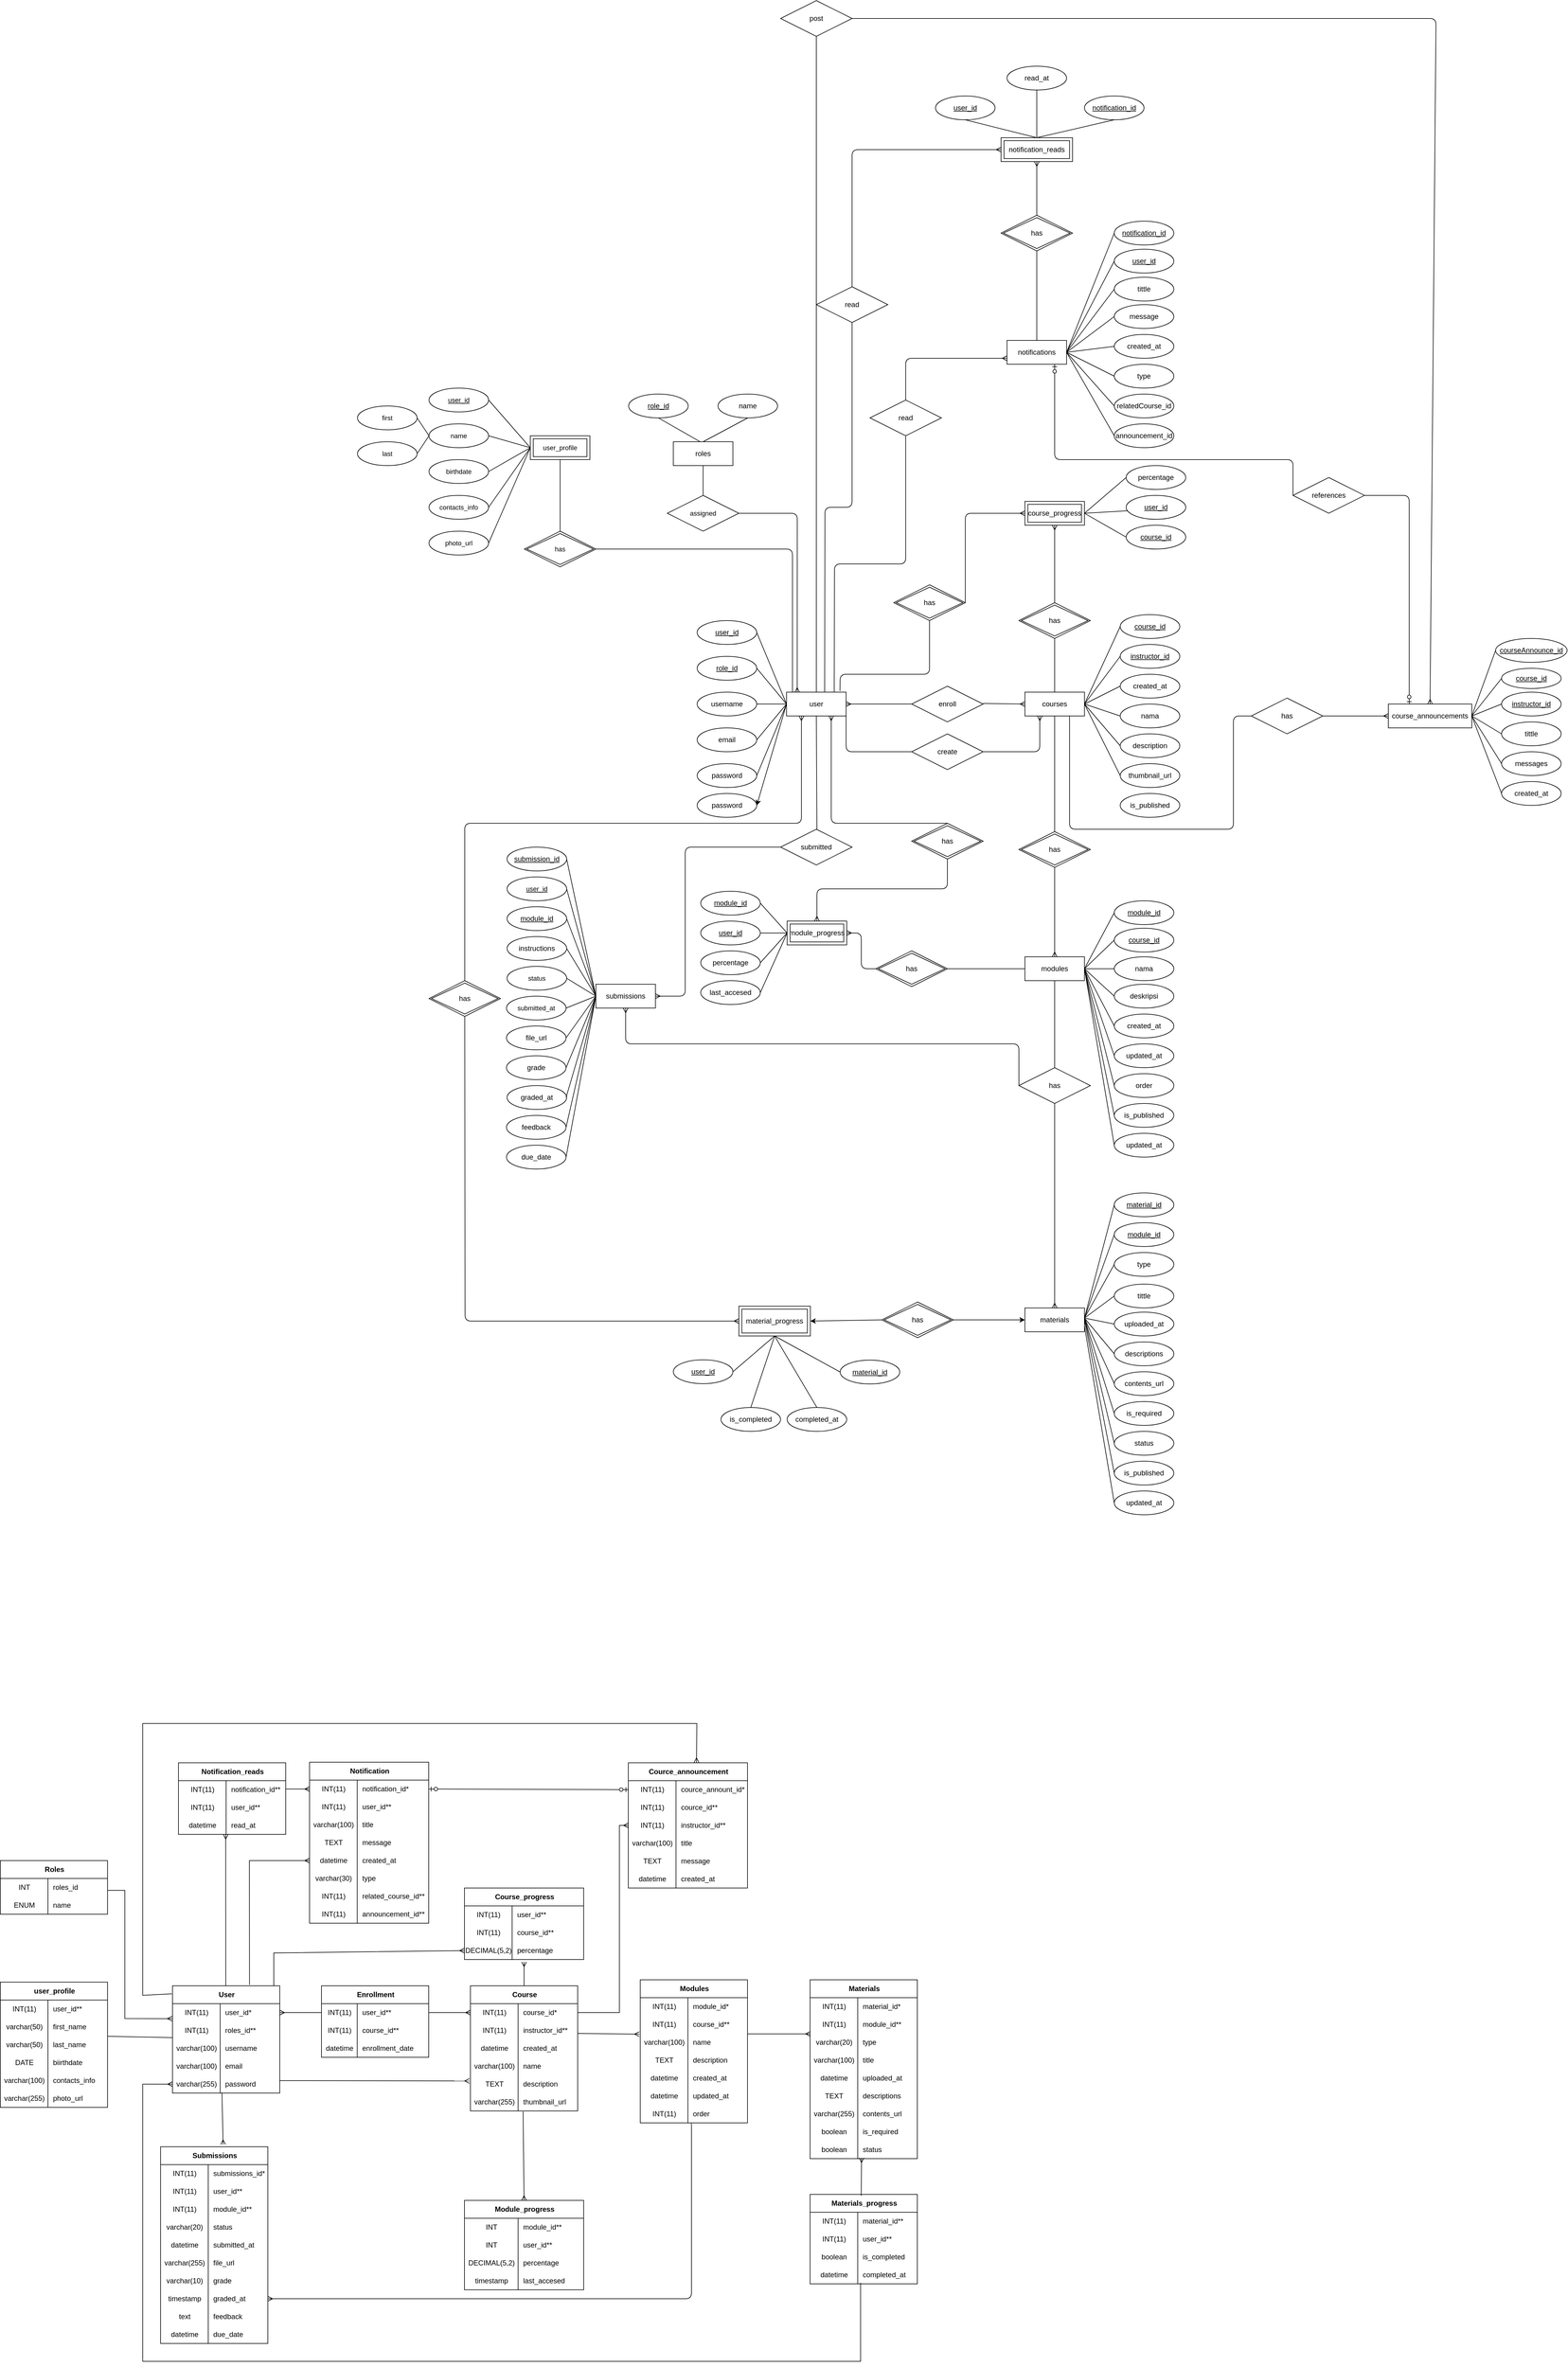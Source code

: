 <mxfile>
    <diagram id="lRircM-t46AAvCutk9AE" name="Page-1">
        <mxGraphModel dx="4264" dy="4929" grid="1" gridSize="10" guides="1" tooltips="1" connect="1" arrows="1" fold="1" page="1" pageScale="1" pageWidth="1169" pageHeight="827" background="#FFFFFF" math="0" shadow="0">
            <root>
                <mxCell id="0"/>
                <mxCell id="1" parent="0"/>
                <mxCell id="235" style="edgeStyle=none;html=1;exitX=0.5;exitY=1;exitDx=0;exitDy=0;endArrow=none;endFill=0;" parent="1" source="4" edge="1">
                    <mxGeometry relative="1" as="geometry">
                        <mxPoint x="640" y="-636.0" as="targetPoint"/>
                    </mxGeometry>
                </mxCell>
                <mxCell id="276" style="edgeStyle=none;html=1;exitX=0.5;exitY=0;exitDx=0;exitDy=0;entryX=0.5;entryY=1;entryDx=0;entryDy=0;endArrow=none;endFill=0;startArrow=none;startFill=0;" parent="1" source="4" edge="1">
                    <mxGeometry relative="1" as="geometry">
                        <mxPoint x="640" y="-960" as="targetPoint"/>
                    </mxGeometry>
                </mxCell>
                <mxCell id="589" style="edgeStyle=none;html=1;exitX=0.25;exitY=1;exitDx=0;exitDy=0;entryX=1;entryY=0.5;entryDx=0;entryDy=0;endArrow=none;endFill=0;startArrow=ERmany;startFill=0;" edge="1" parent="1" source="4" target="587">
                    <mxGeometry relative="1" as="geometry">
                        <Array as="points">
                            <mxPoint x="615" y="-770"/>
                        </Array>
                    </mxGeometry>
                </mxCell>
                <mxCell id="828" style="edgeStyle=none;html=1;exitX=0.75;exitY=1;exitDx=0;exitDy=0;entryX=0;entryY=0.5;entryDx=0;entryDy=0;endArrow=none;endFill=0;" edge="1" parent="1" source="4" target="827">
                    <mxGeometry relative="1" as="geometry">
                        <Array as="points">
                            <mxPoint x="665" y="-640"/>
                            <mxPoint x="940" y="-640"/>
                            <mxPoint x="940" y="-830"/>
                        </Array>
                    </mxGeometry>
                </mxCell>
                <mxCell id="4" value="courses" style="whiteSpace=wrap;html=1;align=center;" parent="1" vertex="1">
                    <mxGeometry x="590" y="-870" width="100" height="40" as="geometry"/>
                </mxCell>
                <mxCell id="236" style="edgeStyle=none;html=1;exitX=0.5;exitY=0;exitDx=0;exitDy=0;entryX=0.5;entryY=1;entryDx=0;entryDy=0;endArrow=none;endFill=0;startArrow=ERmany;startFill=0;" parent="1" edge="1">
                    <mxGeometry relative="1" as="geometry">
                        <mxPoint x="640" y="-426" as="sourcePoint"/>
                        <mxPoint x="640" y="-576.0" as="targetPoint"/>
                    </mxGeometry>
                </mxCell>
                <mxCell id="238" style="edgeStyle=none;html=1;exitX=0.5;exitY=1;exitDx=0;exitDy=0;entryX=0.5;entryY=0;entryDx=0;entryDy=0;endArrow=none;endFill=0;" parent="1" edge="1" target="586">
                    <mxGeometry relative="1" as="geometry">
                        <mxPoint x="640" y="-336" as="targetPoint"/>
                        <mxPoint x="640" y="-386" as="sourcePoint"/>
                    </mxGeometry>
                </mxCell>
                <mxCell id="209" style="edgeStyle=none;html=1;exitX=0.179;exitY=0.012;exitDx=0;exitDy=0;startArrow=ERmany;startFill=0;endArrow=none;endFill=0;exitPerimeter=0;" parent="1" source="7" edge="1">
                    <mxGeometry relative="1" as="geometry">
                        <mxPoint x="110" y="-1170" as="targetPoint"/>
                        <Array as="points">
                            <mxPoint x="208" y="-1170"/>
                        </Array>
                    </mxGeometry>
                </mxCell>
                <mxCell id="210" style="edgeStyle=none;html=1;exitX=1;exitY=0.5;exitDx=0;exitDy=0;entryX=0;entryY=0.5;entryDx=0;entryDy=0;endArrow=none;endFill=0;startArrow=ERmany;startFill=0;" parent="1" source="7" target="46" edge="1">
                    <mxGeometry relative="1" as="geometry"/>
                </mxCell>
                <mxCell id="253" style="edgeStyle=none;html=1;exitX=0.5;exitY=1;exitDx=0;exitDy=0;entryX=0.5;entryY=0;entryDx=0;entryDy=0;endArrow=none;endFill=0;" parent="1" source="7" edge="1">
                    <mxGeometry relative="1" as="geometry">
                        <mxPoint x="241" y="-640" as="targetPoint"/>
                    </mxGeometry>
                </mxCell>
                <mxCell id="260" style="edgeStyle=none;html=1;exitX=0.75;exitY=1;exitDx=0;exitDy=0;entryX=0.5;entryY=0;entryDx=0;entryDy=0;endArrow=none;endFill=0;startArrow=ERmany;startFill=0;" parent="1" source="7" edge="1">
                    <mxGeometry relative="1" as="geometry">
                        <Array as="points">
                            <mxPoint x="265" y="-650"/>
                        </Array>
                        <mxPoint x="460" y="-650" as="targetPoint"/>
                    </mxGeometry>
                </mxCell>
                <mxCell id="287" style="edgeStyle=none;html=1;exitX=0.897;exitY=-0.05;exitDx=0;exitDy=0;entryX=0.5;entryY=1;entryDx=0;entryDy=0;endArrow=none;endFill=0;startArrow=none;startFill=0;exitPerimeter=0;" parent="1" source="7" edge="1">
                    <mxGeometry relative="1" as="geometry">
                        <Array as="points">
                            <mxPoint x="280" y="-900"/>
                            <mxPoint x="430" y="-900"/>
                        </Array>
                        <mxPoint x="430" y="-990" as="targetPoint"/>
                    </mxGeometry>
                </mxCell>
                <mxCell id="590" style="edgeStyle=none;html=1;exitX=1;exitY=1;exitDx=0;exitDy=0;entryX=0;entryY=0.5;entryDx=0;entryDy=0;endArrow=none;endFill=0;" edge="1" parent="1" source="7" target="587">
                    <mxGeometry relative="1" as="geometry">
                        <mxPoint x="289.81" y="-760" as="targetPoint"/>
                        <Array as="points">
                            <mxPoint x="290" y="-770"/>
                        </Array>
                    </mxGeometry>
                </mxCell>
                <mxCell id="686" style="edgeStyle=none;html=1;entryX=1;entryY=0.5;entryDx=0;entryDy=0;endArrow=none;endFill=0;exitX=0.1;exitY=-0.013;exitDx=0;exitDy=0;exitPerimeter=0;" edge="1" parent="1" source="7" target="529">
                    <mxGeometry relative="1" as="geometry">
                        <mxPoint x="200" y="-880" as="sourcePoint"/>
                        <Array as="points">
                            <mxPoint x="200" y="-1110"/>
                        </Array>
                    </mxGeometry>
                </mxCell>
                <mxCell id="772" style="edgeStyle=none;html=1;exitX=0;exitY=0.5;exitDx=0;exitDy=0;entryX=1;entryY=0.5;entryDx=0;entryDy=0;" edge="1" parent="1" source="7" target="771">
                    <mxGeometry relative="1" as="geometry"/>
                </mxCell>
                <mxCell id="856" style="edgeStyle=none;html=1;exitX=0.5;exitY=0;exitDx=0;exitDy=0;endArrow=none;endFill=0;" edge="1" parent="1" source="7" target="855">
                    <mxGeometry relative="1" as="geometry"/>
                </mxCell>
                <mxCell id="7" value="user" style="whiteSpace=wrap;html=1;align=center;" parent="1" vertex="1">
                    <mxGeometry x="190" y="-870" width="100" height="40" as="geometry"/>
                </mxCell>
                <mxCell id="10" value="username" style="ellipse;whiteSpace=wrap;html=1;align=center;" parent="1" vertex="1">
                    <mxGeometry x="40" y="-870" width="100" height="40" as="geometry"/>
                </mxCell>
                <mxCell id="11" value="user_id" style="ellipse;whiteSpace=wrap;html=1;align=center;fontStyle=4;" parent="1" vertex="1">
                    <mxGeometry x="40" y="-990" width="100" height="40" as="geometry"/>
                </mxCell>
                <mxCell id="12" value="email" style="ellipse;whiteSpace=wrap;html=1;align=center;" parent="1" vertex="1">
                    <mxGeometry x="40" y="-810" width="100" height="40" as="geometry"/>
                </mxCell>
                <mxCell id="13" value="password" style="ellipse;whiteSpace=wrap;html=1;align=center;" parent="1" vertex="1">
                    <mxGeometry x="40" y="-750" width="100" height="40" as="geometry"/>
                </mxCell>
                <mxCell id="14" value="role_id" style="ellipse;whiteSpace=wrap;html=1;align=center;fontStyle=4;" parent="1" vertex="1">
                    <mxGeometry x="40" y="-930" width="100" height="40" as="geometry"/>
                </mxCell>
                <mxCell id="15" value="role_id" style="ellipse;whiteSpace=wrap;html=1;align=center;fontStyle=4;" parent="1" vertex="1">
                    <mxGeometry x="-75" y="-1370" width="100" height="40" as="geometry"/>
                </mxCell>
                <mxCell id="16" value="name" style="ellipse;whiteSpace=wrap;html=1;align=center;" parent="1" vertex="1">
                    <mxGeometry x="75" y="-1370" width="100" height="40" as="geometry"/>
                </mxCell>
                <mxCell id="17" value="course_id" style="ellipse;whiteSpace=wrap;html=1;align=center;fontStyle=4;" parent="1" vertex="1">
                    <mxGeometry x="750" y="-1000" width="100" height="40" as="geometry"/>
                </mxCell>
                <mxCell id="18" value="nama" style="ellipse;whiteSpace=wrap;html=1;align=center;" parent="1" vertex="1">
                    <mxGeometry x="750" y="-850" width="100" height="40" as="geometry"/>
                </mxCell>
                <mxCell id="19" value="description" style="ellipse;whiteSpace=wrap;html=1;align=center;" parent="1" vertex="1">
                    <mxGeometry x="750" y="-800" width="100" height="40" as="geometry"/>
                </mxCell>
                <mxCell id="20" value="instructor_id" style="ellipse;whiteSpace=wrap;html=1;align=center;fontStyle=4;" parent="1" vertex="1">
                    <mxGeometry x="750" y="-950" width="100" height="40" as="geometry"/>
                </mxCell>
                <mxCell id="26" value="nama" style="ellipse;whiteSpace=wrap;html=1;align=center;" parent="1" vertex="1">
                    <mxGeometry x="740" y="-426" width="100" height="40" as="geometry"/>
                </mxCell>
                <mxCell id="27" value="deskripsi" style="ellipse;whiteSpace=wrap;html=1;align=center;" parent="1" vertex="1">
                    <mxGeometry x="740" y="-380" width="100" height="40" as="geometry"/>
                </mxCell>
                <mxCell id="28" value="course_id" style="ellipse;whiteSpace=wrap;html=1;align=center;fontStyle=4;" parent="1" vertex="1">
                    <mxGeometry x="740" y="-474" width="100" height="40" as="geometry"/>
                </mxCell>
                <mxCell id="33" value="" style="endArrow=none;html=1;rounded=0;entryX=0;entryY=0.5;entryDx=0;entryDy=0;" parent="1" target="7" edge="1">
                    <mxGeometry relative="1" as="geometry">
                        <mxPoint x="140" y="-970" as="sourcePoint"/>
                        <mxPoint x="300" y="-970" as="targetPoint"/>
                    </mxGeometry>
                </mxCell>
                <mxCell id="34" value="" style="endArrow=none;html=1;rounded=0;entryX=0;entryY=0.5;entryDx=0;entryDy=0;" parent="1" target="7" edge="1">
                    <mxGeometry relative="1" as="geometry">
                        <mxPoint x="140" y="-910" as="sourcePoint"/>
                        <mxPoint x="300" y="-910" as="targetPoint"/>
                    </mxGeometry>
                </mxCell>
                <mxCell id="35" value="" style="endArrow=none;html=1;rounded=0;entryX=0;entryY=0.5;entryDx=0;entryDy=0;" parent="1" target="7" edge="1">
                    <mxGeometry relative="1" as="geometry">
                        <mxPoint x="140" y="-850" as="sourcePoint"/>
                        <mxPoint x="300" y="-850" as="targetPoint"/>
                    </mxGeometry>
                </mxCell>
                <mxCell id="36" value="" style="endArrow=none;html=1;rounded=0;entryX=0;entryY=0.5;entryDx=0;entryDy=0;" parent="1" target="7" edge="1">
                    <mxGeometry relative="1" as="geometry">
                        <mxPoint x="140" y="-790" as="sourcePoint"/>
                        <mxPoint x="300" y="-790" as="targetPoint"/>
                    </mxGeometry>
                </mxCell>
                <mxCell id="37" value="" style="endArrow=none;html=1;rounded=0;entryX=0;entryY=0.5;entryDx=0;entryDy=0;" parent="1" target="7" edge="1">
                    <mxGeometry relative="1" as="geometry">
                        <mxPoint x="140" y="-730" as="sourcePoint"/>
                        <mxPoint x="300" y="-730" as="targetPoint"/>
                    </mxGeometry>
                </mxCell>
                <mxCell id="40" value="" style="endArrow=none;html=1;rounded=0;exitX=1;exitY=0.5;exitDx=0;exitDy=0;entryX=0;entryY=0.5;entryDx=0;entryDy=0;" parent="1" source="4" edge="1" target="17">
                    <mxGeometry relative="1" as="geometry">
                        <mxPoint x="590" y="-950" as="sourcePoint"/>
                        <mxPoint x="750" y="-950" as="targetPoint"/>
                    </mxGeometry>
                </mxCell>
                <mxCell id="42" value="" style="endArrow=none;html=1;rounded=0;exitX=1;exitY=0.5;exitDx=0;exitDy=0;entryX=0;entryY=0.5;entryDx=0;entryDy=0;" parent="1" source="4" edge="1" target="20">
                    <mxGeometry relative="1" as="geometry">
                        <mxPoint x="590" y="-890" as="sourcePoint"/>
                        <mxPoint x="760" y="-910" as="targetPoint"/>
                    </mxGeometry>
                </mxCell>
                <mxCell id="43" value="" style="endArrow=none;html=1;rounded=0;exitX=1;exitY=0.5;exitDx=0;exitDy=0;" parent="1" source="4" edge="1">
                    <mxGeometry relative="1" as="geometry">
                        <mxPoint x="590" y="-830" as="sourcePoint"/>
                        <mxPoint x="750" y="-830" as="targetPoint"/>
                    </mxGeometry>
                </mxCell>
                <mxCell id="44" value="" style="endArrow=none;html=1;rounded=0;exitX=1;exitY=0.5;exitDx=0;exitDy=0;entryX=0;entryY=0.5;entryDx=0;entryDy=0;" parent="1" source="4" edge="1" target="19">
                    <mxGeometry relative="1" as="geometry">
                        <mxPoint x="590" y="-770" as="sourcePoint"/>
                        <mxPoint x="750" y="-770" as="targetPoint"/>
                    </mxGeometry>
                </mxCell>
                <mxCell id="46" value="enroll" style="shape=rhombus;perimeter=rhombusPerimeter;whiteSpace=wrap;html=1;align=center;" parent="1" vertex="1">
                    <mxGeometry x="400" y="-880" width="120" height="60" as="geometry"/>
                </mxCell>
                <mxCell id="208" style="edgeStyle=none;html=1;exitX=0.5;exitY=0;exitDx=0;exitDy=0;entryX=0.5;entryY=1;entryDx=0;entryDy=0;endArrow=none;endFill=0;" parent="1" source="60" target="3" edge="1">
                    <mxGeometry relative="1" as="geometry"/>
                </mxCell>
                <mxCell id="60" value="assigned" style="shape=rhombus;perimeter=rhombusPerimeter;whiteSpace=wrap;html=1;align=center;fontFamily=Helvetica;fontSize=11;fontColor=default;labelBackgroundColor=default;" parent="1" vertex="1">
                    <mxGeometry x="-10" y="-1200" width="120" height="60" as="geometry"/>
                </mxCell>
                <mxCell id="77" style="edgeStyle=none;shape=connector;rounded=1;html=1;exitX=0.5;exitY=0;exitDx=0;exitDy=0;entryX=0.5;entryY=1;entryDx=0;entryDy=0;strokeColor=default;align=center;verticalAlign=middle;fontFamily=Helvetica;fontSize=11;fontColor=default;labelBackgroundColor=default;endArrow=none;endFill=0;" parent="1" source="3" edge="1">
                    <mxGeometry relative="1" as="geometry">
                        <mxPoint x="125" y="-1330" as="targetPoint"/>
                    </mxGeometry>
                </mxCell>
                <mxCell id="3" value="roles" style="whiteSpace=wrap;html=1;align=center;" parent="1" vertex="1">
                    <mxGeometry y="-1290" width="100" height="40" as="geometry"/>
                </mxCell>
                <mxCell id="254" style="edgeStyle=none;html=1;exitX=1;exitY=0.5;exitDx=0;exitDy=0;entryX=0;entryY=0.5;entryDx=0;entryDy=0;endArrow=none;endFill=0;startArrow=ERmany;startFill=0;" parent="1" edge="1" source="578">
                    <mxGeometry relative="1" as="geometry">
                        <mxPoint x="-30.0" y="-610" as="sourcePoint"/>
                        <mxPoint x="181" y="-610" as="targetPoint"/>
                        <Array as="points">
                            <mxPoint x="20" y="-360"/>
                            <mxPoint x="20" y="-610"/>
                        </Array>
                    </mxGeometry>
                </mxCell>
                <mxCell id="76" value="" style="endArrow=none;html=1;rounded=0;exitX=0.5;exitY=1;exitDx=0;exitDy=0;" parent="1" source="15" edge="1">
                    <mxGeometry relative="1" as="geometry">
                        <mxPoint x="175" y="-1120" as="sourcePoint"/>
                        <mxPoint x="45" y="-1290" as="targetPoint"/>
                    </mxGeometry>
                </mxCell>
                <mxCell id="79" value="submission_id" style="ellipse;whiteSpace=wrap;html=1;align=center;fontStyle=4;" parent="1" vertex="1">
                    <mxGeometry x="-279" y="-610" width="100" height="40" as="geometry"/>
                </mxCell>
                <mxCell id="81" value="status" style="ellipse;whiteSpace=wrap;html=1;align=center;fontFamily=Helvetica;fontSize=11;fontColor=default;labelBackgroundColor=default;" parent="1" vertex="1">
                    <mxGeometry x="-279" y="-410" width="100" height="40" as="geometry"/>
                </mxCell>
                <mxCell id="82" value="submitted_at" style="ellipse;whiteSpace=wrap;html=1;align=center;fontFamily=Helvetica;fontSize=11;fontColor=default;labelBackgroundColor=default;" parent="1" vertex="1">
                    <mxGeometry x="-280" y="-360" width="100" height="40" as="geometry"/>
                </mxCell>
                <mxCell id="85" value="&lt;u&gt;user_id&lt;/u&gt;" style="ellipse;whiteSpace=wrap;html=1;align=center;fontFamily=Helvetica;fontSize=11;fontColor=default;labelBackgroundColor=default;" parent="1" vertex="1">
                    <mxGeometry x="-279" y="-560" width="100" height="40" as="geometry"/>
                </mxCell>
                <mxCell id="92" value="" style="endArrow=none;html=1;rounded=0;entryX=0;entryY=0.5;entryDx=0;entryDy=0;exitX=1;exitY=0.5;exitDx=0;exitDy=0;" parent="1" source="79" edge="1">
                    <mxGeometry relative="1" as="geometry">
                        <mxPoint x="-179" y="-450" as="sourcePoint"/>
                        <mxPoint x="-130.0" y="-360" as="targetPoint"/>
                    </mxGeometry>
                </mxCell>
                <mxCell id="94" value="" style="endArrow=none;html=1;rounded=0;exitX=1;exitY=0.5;exitDx=0;exitDy=0;entryX=0;entryY=0.5;entryDx=0;entryDy=0;" parent="1" source="82" edge="1">
                    <mxGeometry relative="1" as="geometry">
                        <mxPoint x="1" y="-360" as="sourcePoint"/>
                        <mxPoint x="-130.0" y="-360" as="targetPoint"/>
                    </mxGeometry>
                </mxCell>
                <mxCell id="95" value="" style="endArrow=none;html=1;rounded=0;entryX=0;entryY=0.5;entryDx=0;entryDy=0;exitX=1;exitY=0.5;exitDx=0;exitDy=0;" parent="1" source="85" edge="1">
                    <mxGeometry relative="1" as="geometry">
                        <mxPoint x="-179" y="-350" as="sourcePoint"/>
                        <mxPoint x="-130.0" y="-360" as="targetPoint"/>
                    </mxGeometry>
                </mxCell>
                <mxCell id="97" value="" style="endArrow=none;html=1;rounded=0;entryX=0;entryY=0.5;entryDx=0;entryDy=0;exitX=1;exitY=0.5;exitDx=0;exitDy=0;" parent="1" source="81" edge="1">
                    <mxGeometry relative="1" as="geometry">
                        <mxPoint x="-179" y="-300" as="sourcePoint"/>
                        <mxPoint x="-130.0" y="-360" as="targetPoint"/>
                    </mxGeometry>
                </mxCell>
                <mxCell id="112" value="created_at" style="ellipse;whiteSpace=wrap;html=1;align=center;" parent="1" vertex="1">
                    <mxGeometry x="740" y="-330" width="100" height="40" as="geometry"/>
                </mxCell>
                <mxCell id="117" style="edgeStyle=none;shape=connector;rounded=1;html=1;exitX=0;exitY=0.5;exitDx=0;exitDy=0;entryX=1;entryY=0.5;entryDx=0;entryDy=0;strokeColor=default;align=center;verticalAlign=middle;fontFamily=Helvetica;fontSize=11;fontColor=default;labelBackgroundColor=default;endArrow=none;endFill=0;" parent="1" source="116" target="4" edge="1">
                    <mxGeometry relative="1" as="geometry"/>
                </mxCell>
                <mxCell id="116" value="created_at" style="ellipse;whiteSpace=wrap;html=1;align=center;" parent="1" vertex="1">
                    <mxGeometry x="750" y="-900" width="100" height="40" as="geometry"/>
                </mxCell>
                <mxCell id="135" value="updated_at" style="ellipse;whiteSpace=wrap;html=1;align=center;" parent="1" vertex="1">
                    <mxGeometry x="740" y="-280" width="100" height="40" as="geometry"/>
                </mxCell>
                <mxCell id="136" value="order" style="ellipse;whiteSpace=wrap;html=1;align=center;" parent="1" vertex="1">
                    <mxGeometry x="740" y="-230" width="100" height="40" as="geometry"/>
                </mxCell>
                <mxCell id="141" value="&lt;u&gt;user_id&lt;/u&gt;" style="ellipse;whiteSpace=wrap;html=1;align=center;" parent="1" vertex="1">
                    <mxGeometry x="46" y="-486" width="100" height="40" as="geometry"/>
                </mxCell>
                <mxCell id="142" value="&lt;u&gt;module_id&lt;/u&gt;" style="ellipse;whiteSpace=wrap;html=1;align=center;" parent="1" vertex="1">
                    <mxGeometry x="46" y="-536" width="100" height="40" as="geometry"/>
                </mxCell>
                <mxCell id="144" value="percentage" style="ellipse;whiteSpace=wrap;html=1;align=center;" parent="1" vertex="1">
                    <mxGeometry x="46" y="-436" width="100" height="40" as="geometry"/>
                </mxCell>
                <mxCell id="145" value="last_accesed" style="ellipse;whiteSpace=wrap;html=1;align=center;" parent="1" vertex="1">
                    <mxGeometry x="46" y="-386" width="100" height="40" as="geometry"/>
                </mxCell>
                <mxCell id="277" style="edgeStyle=none;html=1;exitX=0.5;exitY=1;exitDx=0;exitDy=0;entryX=0.5;entryY=0;entryDx=0;entryDy=0;endArrow=none;endFill=0;startArrow=ERmany;startFill=0;" parent="1" edge="1">
                    <mxGeometry relative="1" as="geometry">
                        <mxPoint x="640" y="-1150" as="sourcePoint"/>
                        <mxPoint x="640" y="-1020" as="targetPoint"/>
                    </mxGeometry>
                </mxCell>
                <mxCell id="288" style="edgeStyle=none;html=1;exitX=0;exitY=0.5;exitDx=0;exitDy=0;entryX=1;entryY=0.5;entryDx=0;entryDy=0;endArrow=none;endFill=0;startArrow=ERmany;startFill=0;" parent="1" edge="1" source="306">
                    <mxGeometry relative="1" as="geometry">
                        <Array as="points">
                            <mxPoint x="490" y="-1170"/>
                        </Array>
                        <mxPoint x="630" y="-1170" as="sourcePoint"/>
                        <mxPoint x="490" y="-1020" as="targetPoint"/>
                    </mxGeometry>
                </mxCell>
                <mxCell id="201" style="edgeStyle=none;shape=connector;rounded=1;html=1;exitX=0;exitY=0.5;exitDx=0;exitDy=0;strokeColor=default;align=center;verticalAlign=middle;fontFamily=Helvetica;fontSize=11;fontColor=default;labelBackgroundColor=default;endArrow=none;endFill=0;entryX=1;entryY=0.5;entryDx=0;entryDy=0;" parent="1" source="149" edge="1">
                    <mxGeometry relative="1" as="geometry">
                        <mxPoint x="690" y="-1170" as="targetPoint"/>
                    </mxGeometry>
                </mxCell>
                <mxCell id="204" style="edgeStyle=none;shape=connector;rounded=1;html=1;exitX=0;exitY=0.5;exitDx=0;exitDy=0;strokeColor=default;align=center;verticalAlign=middle;fontFamily=Helvetica;fontSize=11;fontColor=default;labelBackgroundColor=default;endArrow=none;endFill=0;entryX=1;entryY=0.5;entryDx=0;entryDy=0;" parent="1" source="150" edge="1">
                    <mxGeometry relative="1" as="geometry">
                        <mxPoint x="690" y="-1170" as="targetPoint"/>
                    </mxGeometry>
                </mxCell>
                <mxCell id="191" style="edgeStyle=none;shape=connector;rounded=1;html=1;exitX=1;exitY=0.5;exitDx=0;exitDy=0;entryX=0;entryY=0.5;entryDx=0;entryDy=0;strokeColor=default;align=center;verticalAlign=middle;fontFamily=Helvetica;fontSize=11;fontColor=default;labelBackgroundColor=default;endArrow=none;endFill=0;" parent="1" target="154" edge="1">
                    <mxGeometry relative="1" as="geometry">
                        <mxPoint x="690" y="180" as="sourcePoint"/>
                    </mxGeometry>
                </mxCell>
                <mxCell id="155" value="module_id" style="ellipse;whiteSpace=wrap;html=1;align=center;fontStyle=4;" parent="1" vertex="1">
                    <mxGeometry x="740" y="20" width="100" height="40" as="geometry"/>
                </mxCell>
                <mxCell id="156" value="tittle" style="ellipse;whiteSpace=wrap;html=1;align=center;" parent="1" vertex="1">
                    <mxGeometry x="740" y="123" width="100" height="40" as="geometry"/>
                </mxCell>
                <mxCell id="157" value="type" style="ellipse;whiteSpace=wrap;html=1;align=center;" parent="1" vertex="1">
                    <mxGeometry x="740" y="70" width="100" height="40" as="geometry"/>
                </mxCell>
                <mxCell id="196" style="edgeStyle=none;shape=connector;rounded=1;html=1;exitX=0;exitY=0.5;exitDx=0;exitDy=0;entryX=1;entryY=0.5;entryDx=0;entryDy=0;strokeColor=default;align=center;verticalAlign=middle;fontFamily=Helvetica;fontSize=11;fontColor=default;labelBackgroundColor=default;endArrow=none;endFill=0;" parent="1" source="158" edge="1">
                    <mxGeometry relative="1" as="geometry">
                        <mxPoint x="690" y="180" as="targetPoint"/>
                    </mxGeometry>
                </mxCell>
                <mxCell id="197" style="edgeStyle=none;shape=connector;rounded=1;html=1;exitX=0;exitY=0.5;exitDx=0;exitDy=0;entryX=1;entryY=0.5;entryDx=0;entryDy=0;strokeColor=default;align=center;verticalAlign=middle;fontFamily=Helvetica;fontSize=11;fontColor=default;labelBackgroundColor=default;endArrow=none;endFill=0;" parent="1" source="159" edge="1">
                    <mxGeometry relative="1" as="geometry">
                        <mxPoint x="690" y="180" as="targetPoint"/>
                    </mxGeometry>
                </mxCell>
                <mxCell id="195" style="edgeStyle=none;shape=connector;rounded=1;html=1;exitX=0;exitY=0.5;exitDx=0;exitDy=0;strokeColor=default;align=center;verticalAlign=middle;fontFamily=Helvetica;fontSize=11;fontColor=default;labelBackgroundColor=default;endArrow=none;endFill=0;" parent="1" source="160" edge="1">
                    <mxGeometry relative="1" as="geometry">
                        <mxPoint x="690" y="180" as="targetPoint"/>
                    </mxGeometry>
                </mxCell>
                <mxCell id="198" style="edgeStyle=none;shape=connector;rounded=1;html=1;exitX=0;exitY=0.5;exitDx=0;exitDy=0;strokeColor=default;align=center;verticalAlign=middle;fontFamily=Helvetica;fontSize=11;fontColor=default;labelBackgroundColor=default;endArrow=none;endFill=0;" parent="1" source="161" edge="1">
                    <mxGeometry relative="1" as="geometry">
                        <mxPoint x="690" y="180" as="targetPoint"/>
                    </mxGeometry>
                </mxCell>
                <mxCell id="199" style="edgeStyle=none;shape=connector;rounded=1;html=1;exitX=0;exitY=0.5;exitDx=0;exitDy=0;strokeColor=default;align=center;verticalAlign=middle;fontFamily=Helvetica;fontSize=11;fontColor=default;labelBackgroundColor=default;endArrow=none;endFill=0;" parent="1" source="162" edge="1">
                    <mxGeometry relative="1" as="geometry">
                        <mxPoint x="690" y="180" as="targetPoint"/>
                    </mxGeometry>
                </mxCell>
                <mxCell id="163" value="module_id" style="ellipse;whiteSpace=wrap;html=1;align=center;fontStyle=4;" parent="1" vertex="1">
                    <mxGeometry x="-279" y="-510" width="100" height="40" as="geometry"/>
                </mxCell>
                <mxCell id="164" value="" style="endArrow=none;html=1;rounded=0;entryX=0;entryY=0.5;entryDx=0;entryDy=0;exitX=1;exitY=0.5;exitDx=0;exitDy=0;" parent="1" source="163" edge="1">
                    <mxGeometry relative="1" as="geometry">
                        <mxPoint x="-180" y="-300" as="sourcePoint"/>
                        <mxPoint x="-130.0" y="-360" as="targetPoint"/>
                    </mxGeometry>
                </mxCell>
                <mxCell id="165" value="instructions" style="ellipse;whiteSpace=wrap;html=1;align=center;" parent="1" vertex="1">
                    <mxGeometry x="-279" y="-460" width="100" height="40" as="geometry"/>
                </mxCell>
                <mxCell id="166" value="" style="endArrow=none;html=1;rounded=0;entryX=0;entryY=0.5;entryDx=0;entryDy=0;exitX=1;exitY=0.5;exitDx=0;exitDy=0;" parent="1" source="165" edge="1">
                    <mxGeometry relative="1" as="geometry">
                        <mxPoint x="-180" y="-250" as="sourcePoint"/>
                        <mxPoint x="-130.0" y="-360" as="targetPoint"/>
                    </mxGeometry>
                </mxCell>
                <mxCell id="167" value="file_url" style="ellipse;whiteSpace=wrap;html=1;align=center;" parent="1" vertex="1">
                    <mxGeometry x="-280" y="-310" width="100" height="40" as="geometry"/>
                </mxCell>
                <mxCell id="168" value="grade" style="ellipse;whiteSpace=wrap;html=1;align=center;" parent="1" vertex="1">
                    <mxGeometry x="-280" y="-260" width="100" height="40" as="geometry"/>
                </mxCell>
                <mxCell id="169" value="graded_at" style="ellipse;whiteSpace=wrap;html=1;align=center;" parent="1" vertex="1">
                    <mxGeometry x="-279" y="-210" width="100" height="40" as="geometry"/>
                </mxCell>
                <mxCell id="170" value="feedback" style="ellipse;whiteSpace=wrap;html=1;align=center;" parent="1" vertex="1">
                    <mxGeometry x="-280" y="-160" width="100" height="40" as="geometry"/>
                </mxCell>
                <mxCell id="178" value="" style="endArrow=none;html=1;rounded=0;entryX=0;entryY=0.5;entryDx=0;entryDy=0;" parent="1" edge="1">
                    <mxGeometry relative="1" as="geometry">
                        <mxPoint x="-180" y="-290" as="sourcePoint"/>
                        <mxPoint x="-130.0" y="-360" as="targetPoint"/>
                    </mxGeometry>
                </mxCell>
                <mxCell id="179" value="" style="endArrow=none;html=1;rounded=0;entryX=0;entryY=0.5;entryDx=0;entryDy=0;" parent="1" edge="1">
                    <mxGeometry relative="1" as="geometry">
                        <mxPoint x="-180" y="-240" as="sourcePoint"/>
                        <mxPoint x="-130.0" y="-360" as="targetPoint"/>
                    </mxGeometry>
                </mxCell>
                <mxCell id="181" value="" style="endArrow=none;html=1;rounded=0;entryX=0;entryY=0.5;entryDx=0;entryDy=0;" parent="1" edge="1">
                    <mxGeometry relative="1" as="geometry">
                        <mxPoint x="-180" y="-190" as="sourcePoint"/>
                        <mxPoint x="-130.0" y="-360" as="targetPoint"/>
                    </mxGeometry>
                </mxCell>
                <mxCell id="182" value="" style="endArrow=none;html=1;rounded=0;entryX=0;entryY=0.5;entryDx=0;entryDy=0;" parent="1" edge="1">
                    <mxGeometry relative="1" as="geometry">
                        <mxPoint x="-180" y="-140" as="sourcePoint"/>
                        <mxPoint x="-130.0" y="-360" as="targetPoint"/>
                    </mxGeometry>
                </mxCell>
                <mxCell id="211" style="edgeStyle=none;html=1;exitX=0;exitY=0.5;exitDx=0;exitDy=0;endArrow=none;endFill=0;startArrow=ERmany;startFill=0;" parent="1" source="4" edge="1">
                    <mxGeometry relative="1" as="geometry">
                        <mxPoint x="520" y="-851" as="targetPoint"/>
                    </mxGeometry>
                </mxCell>
                <mxCell id="192" style="edgeStyle=none;shape=connector;rounded=1;html=1;exitX=1;exitY=0.5;exitDx=0;exitDy=0;entryX=0;entryY=0.5;entryDx=0;entryDy=0;strokeColor=default;align=center;verticalAlign=middle;fontFamily=Helvetica;fontSize=11;fontColor=default;labelBackgroundColor=default;endArrow=none;endFill=0;" parent="1" target="155" edge="1">
                    <mxGeometry relative="1" as="geometry">
                        <mxPoint x="690" y="180" as="sourcePoint"/>
                    </mxGeometry>
                </mxCell>
                <mxCell id="193" style="edgeStyle=none;shape=connector;rounded=1;html=1;exitX=1;exitY=0.5;exitDx=0;exitDy=0;entryX=0;entryY=0.5;entryDx=0;entryDy=0;strokeColor=default;align=center;verticalAlign=middle;fontFamily=Helvetica;fontSize=11;fontColor=default;labelBackgroundColor=default;endArrow=none;endFill=0;" parent="1" target="157" edge="1">
                    <mxGeometry relative="1" as="geometry">
                        <mxPoint x="690" y="180" as="sourcePoint"/>
                    </mxGeometry>
                </mxCell>
                <mxCell id="194" style="edgeStyle=none;shape=connector;rounded=1;html=1;exitX=1;exitY=0.5;exitDx=0;exitDy=0;entryX=0;entryY=0.5;entryDx=0;entryDy=0;strokeColor=default;align=center;verticalAlign=middle;fontFamily=Helvetica;fontSize=11;fontColor=default;labelBackgroundColor=default;endArrow=none;endFill=0;" parent="1" target="156" edge="1">
                    <mxGeometry relative="1" as="geometry">
                        <mxPoint x="690" y="180" as="sourcePoint"/>
                    </mxGeometry>
                </mxCell>
                <mxCell id="239" style="edgeStyle=none;html=1;exitX=0.5;exitY=0;exitDx=0;exitDy=0;entryX=0.5;entryY=1;entryDx=0;entryDy=0;endArrow=none;endFill=0;startArrow=ERmany;startFill=0;" parent="1" edge="1" source="585">
                    <mxGeometry relative="1" as="geometry">
                        <mxPoint x="640" y="57" as="sourcePoint"/>
                        <mxPoint x="640" y="-180.0" as="targetPoint"/>
                    </mxGeometry>
                </mxCell>
                <mxCell id="160" value="uploaded_at" style="ellipse;whiteSpace=wrap;html=1;align=center;" parent="1" vertex="1">
                    <mxGeometry x="740" y="170" width="100" height="40" as="geometry"/>
                </mxCell>
                <mxCell id="158" value="descriptions" style="ellipse;whiteSpace=wrap;html=1;align=center;" parent="1" vertex="1">
                    <mxGeometry x="740" y="220" width="100" height="40" as="geometry"/>
                </mxCell>
                <mxCell id="159" value="contents_url" style="ellipse;whiteSpace=wrap;html=1;align=center;" parent="1" vertex="1">
                    <mxGeometry x="740" y="270" width="100" height="40" as="geometry"/>
                </mxCell>
                <mxCell id="161" value="is_required" style="ellipse;whiteSpace=wrap;html=1;align=center;" parent="1" vertex="1">
                    <mxGeometry x="740" y="320" width="100" height="40" as="geometry"/>
                </mxCell>
                <mxCell id="162" value="status" style="ellipse;whiteSpace=wrap;html=1;align=center;" parent="1" vertex="1">
                    <mxGeometry x="740" y="370" width="100" height="40" as="geometry"/>
                </mxCell>
                <mxCell id="149" value="course_id" style="ellipse;whiteSpace=wrap;html=1;align=center;fontStyle=4;" parent="1" vertex="1">
                    <mxGeometry x="760" y="-1150" width="100" height="40" as="geometry"/>
                </mxCell>
                <mxCell id="203" style="edgeStyle=none;shape=connector;rounded=1;html=1;exitX=1;exitY=0.5;exitDx=0;exitDy=0;strokeColor=default;align=center;verticalAlign=middle;fontFamily=Helvetica;fontSize=11;fontColor=default;labelBackgroundColor=default;endArrow=none;endFill=0;" parent="1" source="148" edge="1">
                    <mxGeometry relative="1" as="geometry">
                        <mxPoint x="690" y="-1170" as="targetPoint"/>
                    </mxGeometry>
                </mxCell>
                <mxCell id="148" value="user_id" style="ellipse;whiteSpace=wrap;html=1;align=center;fontStyle=4;" parent="1" vertex="1">
                    <mxGeometry x="760" y="-1200" width="100" height="40" as="geometry"/>
                </mxCell>
                <mxCell id="150" value="percentage" style="ellipse;whiteSpace=wrap;html=1;align=center;" parent="1" vertex="1">
                    <mxGeometry x="760" y="-1250" width="100" height="40" as="geometry"/>
                </mxCell>
                <mxCell id="213" style="edgeStyle=none;html=1;exitX=0;exitY=0.5;exitDx=0;exitDy=0;entryX=1;entryY=0.5;entryDx=0;entryDy=0;endArrow=none;endFill=0;" parent="1" source="212" target="4" edge="1">
                    <mxGeometry relative="1" as="geometry"/>
                </mxCell>
                <mxCell id="227" value="" style="endArrow=none;html=1;rounded=0;exitX=1;exitY=0.5;exitDx=0;exitDy=0;entryX=0;entryY=0.5;entryDx=0;entryDy=0;" parent="1" target="28" edge="1">
                    <mxGeometry relative="1" as="geometry">
                        <mxPoint x="690" y="-406" as="sourcePoint"/>
                        <mxPoint x="770" y="-450" as="targetPoint"/>
                    </mxGeometry>
                </mxCell>
                <mxCell id="212" value="thumbnail_url" style="ellipse;whiteSpace=wrap;html=1;align=center;" parent="1" vertex="1">
                    <mxGeometry x="750" y="-750" width="100" height="40" as="geometry"/>
                </mxCell>
                <mxCell id="229" value="" style="endArrow=none;html=1;rounded=0;exitX=1;exitY=0.5;exitDx=0;exitDy=0;entryX=0;entryY=0.5;entryDx=0;entryDy=0;" parent="1" target="26" edge="1">
                    <mxGeometry relative="1" as="geometry">
                        <mxPoint x="690" y="-406" as="sourcePoint"/>
                        <mxPoint x="770" y="-410" as="targetPoint"/>
                    </mxGeometry>
                </mxCell>
                <mxCell id="230" value="" style="endArrow=none;html=1;rounded=0;exitX=1;exitY=0.5;exitDx=0;exitDy=0;entryX=0;entryY=0.5;entryDx=0;entryDy=0;" parent="1" target="27" edge="1">
                    <mxGeometry relative="1" as="geometry">
                        <mxPoint x="690" y="-406" as="sourcePoint"/>
                        <mxPoint x="770" y="-360" as="targetPoint"/>
                    </mxGeometry>
                </mxCell>
                <mxCell id="231" value="" style="endArrow=none;html=1;rounded=0;exitX=1;exitY=0.5;exitDx=0;exitDy=0;entryX=0;entryY=0.5;entryDx=0;entryDy=0;" parent="1" target="112" edge="1">
                    <mxGeometry relative="1" as="geometry">
                        <mxPoint x="690" y="-406" as="sourcePoint"/>
                        <mxPoint x="770" y="-310" as="targetPoint"/>
                    </mxGeometry>
                </mxCell>
                <mxCell id="233" value="" style="endArrow=none;html=1;rounded=0;exitX=1;exitY=0.5;exitDx=0;exitDy=0;entryX=0;entryY=0.5;entryDx=0;entryDy=0;" parent="1" target="135" edge="1">
                    <mxGeometry relative="1" as="geometry">
                        <mxPoint x="690" y="-406" as="sourcePoint"/>
                        <mxPoint x="770" y="-260" as="targetPoint"/>
                    </mxGeometry>
                </mxCell>
                <mxCell id="234" value="" style="endArrow=none;html=1;rounded=0;exitX=1;exitY=0.5;exitDx=0;exitDy=0;entryX=0;entryY=0.5;entryDx=0;entryDy=0;" parent="1" target="136" edge="1">
                    <mxGeometry relative="1" as="geometry">
                        <mxPoint x="690" y="-406" as="sourcePoint"/>
                        <mxPoint x="770" y="-210" as="targetPoint"/>
                    </mxGeometry>
                </mxCell>
                <mxCell id="302" style="edgeStyle=orthogonalEdgeStyle;html=1;exitX=0;exitY=0.5;exitDx=0;exitDy=0;entryX=0.5;entryY=1;entryDx=0;entryDy=0;endArrow=ERmany;endFill=0;" parent="1" source="586" edge="1" target="578">
                    <mxGeometry relative="1" as="geometry">
                        <Array as="points">
                            <mxPoint x="580" y="-280"/>
                            <mxPoint x="-80" y="-280"/>
                        </Array>
                        <mxPoint x="640" y="-280.0" as="sourcePoint"/>
                        <mxPoint x="-80.0" y="-590" as="targetPoint"/>
                    </mxGeometry>
                </mxCell>
                <mxCell id="154" value="material_id" style="ellipse;whiteSpace=wrap;html=1;align=center;fontStyle=4;" parent="1" vertex="1">
                    <mxGeometry x="740" y="-30" width="100" height="40" as="geometry"/>
                </mxCell>
                <mxCell id="247" value="" style="endArrow=none;html=1;rounded=0;exitX=1;exitY=0.5;exitDx=0;exitDy=0;entryX=0;entryY=0.5;entryDx=0;entryDy=0;" parent="1" source="141" edge="1">
                    <mxGeometry relative="1" as="geometry">
                        <mxPoint x="141" y="-466" as="sourcePoint"/>
                        <mxPoint x="191" y="-466" as="targetPoint"/>
                    </mxGeometry>
                </mxCell>
                <mxCell id="248" value="" style="endArrow=none;html=1;rounded=0;exitX=1;exitY=0.5;exitDx=0;exitDy=0;entryX=0;entryY=0.5;entryDx=0;entryDy=0;" parent="1" source="144" edge="1">
                    <mxGeometry relative="1" as="geometry">
                        <mxPoint x="141" y="-416" as="sourcePoint"/>
                        <mxPoint x="191" y="-466" as="targetPoint"/>
                    </mxGeometry>
                </mxCell>
                <mxCell id="249" value="" style="endArrow=none;html=1;rounded=0;entryX=0;entryY=0.5;entryDx=0;entryDy=0;exitX=1;exitY=0.5;exitDx=0;exitDy=0;" parent="1" source="145" edge="1">
                    <mxGeometry relative="1" as="geometry">
                        <mxPoint x="141" y="-366" as="sourcePoint"/>
                        <mxPoint x="191" y="-466" as="targetPoint"/>
                    </mxGeometry>
                </mxCell>
                <mxCell id="262" style="edgeStyle=orthogonalEdgeStyle;html=1;exitX=0.5;exitY=1;exitDx=0;exitDy=0;entryX=0.5;entryY=0;entryDx=0;entryDy=0;endArrow=ERmany;endFill=0;" parent="1" edge="1" target="308">
                    <mxGeometry relative="1" as="geometry">
                        <Array as="points">
                            <mxPoint x="460" y="-540"/>
                            <mxPoint x="241" y="-540"/>
                        </Array>
                        <mxPoint x="241" y="-3" as="targetPoint"/>
                        <mxPoint x="460" y="-590" as="sourcePoint"/>
                    </mxGeometry>
                </mxCell>
                <mxCell id="264" value="Roles" style="shape=table;startSize=30;container=1;collapsible=1;childLayout=tableLayout;fixedRows=1;rowLines=0;fontStyle=1;align=center;resizeLast=1;html=1;" parent="1" vertex="1">
                    <mxGeometry x="-1129.5" y="1090" width="180" height="90" as="geometry"/>
                </mxCell>
                <mxCell id="268" value="" style="shape=tableRow;horizontal=0;startSize=0;swimlaneHead=0;swimlaneBody=0;fillColor=none;collapsible=0;dropTarget=0;points=[[0,0.5],[1,0.5]];portConstraint=eastwest;top=0;left=0;right=0;bottom=0;" parent="264" vertex="1">
                    <mxGeometry y="30" width="180" height="30" as="geometry"/>
                </mxCell>
                <mxCell id="269" value="INT" style="shape=partialRectangle;connectable=0;fillColor=none;top=0;left=0;bottom=0;right=0;editable=1;overflow=hidden;whiteSpace=wrap;html=1;" parent="268" vertex="1">
                    <mxGeometry width="80" height="30" as="geometry">
                        <mxRectangle width="80" height="30" as="alternateBounds"/>
                    </mxGeometry>
                </mxCell>
                <mxCell id="270" value="roles_id" style="shape=partialRectangle;connectable=0;fillColor=none;top=0;left=0;bottom=0;right=0;align=left;spacingLeft=6;overflow=hidden;whiteSpace=wrap;html=1;" parent="268" vertex="1">
                    <mxGeometry x="80" width="100" height="30" as="geometry">
                        <mxRectangle width="100" height="30" as="alternateBounds"/>
                    </mxGeometry>
                </mxCell>
                <mxCell id="271" value="" style="shape=tableRow;horizontal=0;startSize=0;swimlaneHead=0;swimlaneBody=0;fillColor=none;collapsible=0;dropTarget=0;points=[[0,0.5],[1,0.5]];portConstraint=eastwest;top=0;left=0;right=0;bottom=0;" parent="264" vertex="1">
                    <mxGeometry y="60" width="180" height="30" as="geometry"/>
                </mxCell>
                <mxCell id="272" value="ENUM" style="shape=partialRectangle;connectable=0;fillColor=none;top=0;left=0;bottom=0;right=0;editable=1;overflow=hidden;whiteSpace=wrap;html=1;" parent="271" vertex="1">
                    <mxGeometry width="80" height="30" as="geometry">
                        <mxRectangle width="80" height="30" as="alternateBounds"/>
                    </mxGeometry>
                </mxCell>
                <mxCell id="273" value="name" style="shape=partialRectangle;connectable=0;fillColor=none;top=0;left=0;bottom=0;right=0;align=left;spacingLeft=6;overflow=hidden;whiteSpace=wrap;html=1;" parent="271" vertex="1">
                    <mxGeometry x="80" width="100" height="30" as="geometry">
                        <mxRectangle width="100" height="30" as="alternateBounds"/>
                    </mxGeometry>
                </mxCell>
                <mxCell id="573" style="edgeStyle=none;shape=connector;rounded=1;html=1;exitX=0;exitY=0.5;exitDx=0;exitDy=0;entryX=1;entryY=0.5;entryDx=0;entryDy=0;strokeColor=default;align=center;verticalAlign=middle;fontFamily=Helvetica;fontSize=11;fontColor=default;labelBackgroundColor=default;endArrow=none;endFill=0;" edge="1" parent="1" target="572">
                    <mxGeometry relative="1" as="geometry">
                        <mxPoint x="-130" y="-360" as="sourcePoint"/>
                    </mxGeometry>
                </mxCell>
                <mxCell id="245" value="" style="endArrow=none;html=1;rounded=0;entryX=0;entryY=0.5;entryDx=0;entryDy=0;exitX=1;exitY=0.5;exitDx=0;exitDy=0;" parent="1" edge="1" source="142">
                    <mxGeometry relative="1" as="geometry">
                        <mxPoint x="151" y="-516" as="sourcePoint"/>
                        <mxPoint x="191" y="-466" as="targetPoint"/>
                    </mxGeometry>
                </mxCell>
                <mxCell id="570" style="edgeStyle=none;shape=connector;rounded=1;html=1;exitX=0;exitY=0.5;exitDx=0;exitDy=0;entryX=1;entryY=0.5;entryDx=0;entryDy=0;strokeColor=default;align=center;verticalAlign=middle;fontFamily=Helvetica;fontSize=11;fontColor=default;labelBackgroundColor=default;endArrow=none;endFill=0;" edge="1" parent="1" target="344">
                    <mxGeometry relative="1" as="geometry">
                        <mxPoint x="590" y="-406" as="sourcePoint"/>
                    </mxGeometry>
                </mxCell>
                <mxCell id="306" value="course_progress" style="shape=ext;margin=3;double=1;whiteSpace=wrap;html=1;align=center;" parent="1" vertex="1">
                    <mxGeometry x="590" y="-1190" width="100" height="40" as="geometry"/>
                </mxCell>
                <mxCell id="571" style="edgeStyle=orthogonalEdgeStyle;shape=connector;rounded=1;html=1;exitX=1;exitY=0.5;exitDx=0;exitDy=0;entryX=0;entryY=0.5;entryDx=0;entryDy=0;strokeColor=default;align=center;verticalAlign=middle;fontFamily=Helvetica;fontSize=11;fontColor=default;labelBackgroundColor=default;endArrow=none;endFill=0;startArrow=ERmany;startFill=0;" edge="1" parent="1" source="308" target="344">
                    <mxGeometry relative="1" as="geometry"/>
                </mxCell>
                <mxCell id="309" value="User" style="shape=table;startSize=30;container=1;collapsible=1;childLayout=tableLayout;fixedRows=1;rowLines=0;fontStyle=1;align=center;resizeLast=1;html=1;fillColor=none;" parent="1" vertex="1">
                    <mxGeometry x="-840.5" y="1300" width="180" height="180" as="geometry"/>
                </mxCell>
                <mxCell id="608" style="shape=tableRow;horizontal=0;startSize=0;swimlaneHead=0;swimlaneBody=0;fillColor=none;collapsible=0;dropTarget=0;points=[[0,0.5],[1,0.5]];portConstraint=eastwest;top=0;left=0;right=0;bottom=0;" vertex="1" parent="309">
                    <mxGeometry y="30" width="180" height="30" as="geometry"/>
                </mxCell>
                <mxCell id="609" value="INT(11)" style="shape=partialRectangle;connectable=0;fillColor=none;top=0;left=0;bottom=0;right=0;editable=1;overflow=hidden;whiteSpace=wrap;html=1;" vertex="1" parent="608">
                    <mxGeometry width="80" height="30" as="geometry">
                        <mxRectangle width="80" height="30" as="alternateBounds"/>
                    </mxGeometry>
                </mxCell>
                <mxCell id="610" value="user_id*" style="shape=partialRectangle;connectable=0;fillColor=none;top=0;left=0;bottom=0;right=0;align=left;spacingLeft=6;overflow=hidden;whiteSpace=wrap;html=1;" vertex="1" parent="608">
                    <mxGeometry x="80" width="100" height="30" as="geometry">
                        <mxRectangle width="100" height="30" as="alternateBounds"/>
                    </mxGeometry>
                </mxCell>
                <mxCell id="313" value="" style="shape=tableRow;horizontal=0;startSize=0;swimlaneHead=0;swimlaneBody=0;fillColor=none;collapsible=0;dropTarget=0;points=[[0,0.5],[1,0.5]];portConstraint=eastwest;top=0;left=0;right=0;bottom=0;" parent="309" vertex="1">
                    <mxGeometry y="60" width="180" height="30" as="geometry"/>
                </mxCell>
                <mxCell id="314" value="INT(11)" style="shape=partialRectangle;connectable=0;fillColor=none;top=0;left=0;bottom=0;right=0;editable=1;overflow=hidden;whiteSpace=wrap;html=1;" parent="313" vertex="1">
                    <mxGeometry width="80" height="30" as="geometry">
                        <mxRectangle width="80" height="30" as="alternateBounds"/>
                    </mxGeometry>
                </mxCell>
                <mxCell id="315" value="roles_id**" style="shape=partialRectangle;connectable=0;fillColor=none;top=0;left=0;bottom=0;right=0;align=left;spacingLeft=6;overflow=hidden;whiteSpace=wrap;html=1;" parent="313" vertex="1">
                    <mxGeometry x="80" width="100" height="30" as="geometry">
                        <mxRectangle width="100" height="30" as="alternateBounds"/>
                    </mxGeometry>
                </mxCell>
                <mxCell id="316" style="shape=tableRow;horizontal=0;startSize=0;swimlaneHead=0;swimlaneBody=0;fillColor=none;collapsible=0;dropTarget=0;points=[[0,0.5],[1,0.5]];portConstraint=eastwest;top=0;left=0;right=0;bottom=0;" parent="309" vertex="1">
                    <mxGeometry y="90" width="180" height="30" as="geometry"/>
                </mxCell>
                <mxCell id="317" value="varchar(100)" style="shape=partialRectangle;connectable=0;fillColor=none;top=0;left=0;bottom=0;right=0;editable=1;overflow=hidden;whiteSpace=wrap;html=1;" parent="316" vertex="1">
                    <mxGeometry width="80" height="30" as="geometry">
                        <mxRectangle width="80" height="30" as="alternateBounds"/>
                    </mxGeometry>
                </mxCell>
                <mxCell id="318" value="username" style="shape=partialRectangle;connectable=0;fillColor=none;top=0;left=0;bottom=0;right=0;align=left;spacingLeft=6;overflow=hidden;whiteSpace=wrap;html=1;" parent="316" vertex="1">
                    <mxGeometry x="80" width="100" height="30" as="geometry">
                        <mxRectangle width="100" height="30" as="alternateBounds"/>
                    </mxGeometry>
                </mxCell>
                <mxCell id="319" style="shape=tableRow;horizontal=0;startSize=0;swimlaneHead=0;swimlaneBody=0;fillColor=none;collapsible=0;dropTarget=0;points=[[0,0.5],[1,0.5]];portConstraint=eastwest;top=0;left=0;right=0;bottom=0;" parent="309" vertex="1">
                    <mxGeometry y="120" width="180" height="30" as="geometry"/>
                </mxCell>
                <mxCell id="320" value="varchar(100)" style="shape=partialRectangle;connectable=0;fillColor=none;top=0;left=0;bottom=0;right=0;editable=1;overflow=hidden;whiteSpace=wrap;html=1;" parent="319" vertex="1">
                    <mxGeometry width="80" height="30" as="geometry">
                        <mxRectangle width="80" height="30" as="alternateBounds"/>
                    </mxGeometry>
                </mxCell>
                <mxCell id="321" value="email" style="shape=partialRectangle;connectable=0;fillColor=none;top=0;left=0;bottom=0;right=0;align=left;spacingLeft=6;overflow=hidden;whiteSpace=wrap;html=1;" parent="319" vertex="1">
                    <mxGeometry x="80" width="100" height="30" as="geometry">
                        <mxRectangle width="100" height="30" as="alternateBounds"/>
                    </mxGeometry>
                </mxCell>
                <mxCell id="322" style="shape=tableRow;horizontal=0;startSize=0;swimlaneHead=0;swimlaneBody=0;fillColor=none;collapsible=0;dropTarget=0;points=[[0,0.5],[1,0.5]];portConstraint=eastwest;top=0;left=0;right=0;bottom=0;" parent="309" vertex="1">
                    <mxGeometry y="150" width="180" height="30" as="geometry"/>
                </mxCell>
                <mxCell id="323" value="varchar(255)" style="shape=partialRectangle;connectable=0;fillColor=none;top=0;left=0;bottom=0;right=0;editable=1;overflow=hidden;whiteSpace=wrap;html=1;" parent="322" vertex="1">
                    <mxGeometry width="80" height="30" as="geometry">
                        <mxRectangle width="80" height="30" as="alternateBounds"/>
                    </mxGeometry>
                </mxCell>
                <mxCell id="324" value="password" style="shape=partialRectangle;connectable=0;fillColor=none;top=0;left=0;bottom=0;right=0;align=left;spacingLeft=6;overflow=hidden;whiteSpace=wrap;html=1;" parent="322" vertex="1">
                    <mxGeometry x="80" width="100" height="30" as="geometry">
                        <mxRectangle width="100" height="30" as="alternateBounds"/>
                    </mxGeometry>
                </mxCell>
                <mxCell id="325" value="Course" style="shape=table;startSize=30;container=1;collapsible=1;childLayout=tableLayout;fixedRows=1;rowLines=0;fontStyle=1;align=center;resizeLast=1;html=1;fillColor=none;" parent="1" vertex="1">
                    <mxGeometry x="-340.5" y="1300" width="180" height="210" as="geometry"/>
                </mxCell>
                <mxCell id="326" value="" style="shape=tableRow;horizontal=0;startSize=0;swimlaneHead=0;swimlaneBody=0;fillColor=none;collapsible=0;dropTarget=0;points=[[0,0.5],[1,0.5]];portConstraint=eastwest;top=0;left=0;right=0;bottom=0;sketch=1;curveFitting=1;jiggle=2;" parent="325" vertex="1">
                    <mxGeometry y="30" width="180" height="30" as="geometry"/>
                </mxCell>
                <mxCell id="327" value="INT(11)" style="shape=partialRectangle;connectable=0;fillColor=none;top=0;left=0;bottom=0;right=0;editable=1;overflow=hidden;whiteSpace=wrap;html=1;" parent="326" vertex="1">
                    <mxGeometry width="80" height="30" as="geometry">
                        <mxRectangle width="80" height="30" as="alternateBounds"/>
                    </mxGeometry>
                </mxCell>
                <mxCell id="328" value="course_id*" style="shape=partialRectangle;connectable=0;fillColor=none;top=0;left=0;bottom=0;right=0;align=left;spacingLeft=6;overflow=hidden;whiteSpace=wrap;html=1;" parent="326" vertex="1">
                    <mxGeometry x="80" width="100" height="30" as="geometry">
                        <mxRectangle width="100" height="30" as="alternateBounds"/>
                    </mxGeometry>
                </mxCell>
                <mxCell id="329" value="" style="shape=tableRow;horizontal=0;startSize=0;swimlaneHead=0;swimlaneBody=0;fillColor=none;collapsible=0;dropTarget=0;points=[[0,0.5],[1,0.5]];portConstraint=eastwest;top=0;left=0;right=0;bottom=0;" parent="325" vertex="1">
                    <mxGeometry y="60" width="180" height="30" as="geometry"/>
                </mxCell>
                <mxCell id="330" value="INT(11)" style="shape=partialRectangle;connectable=0;fillColor=none;top=0;left=0;bottom=0;right=0;editable=1;overflow=hidden;whiteSpace=wrap;html=1;" parent="329" vertex="1">
                    <mxGeometry width="80" height="30" as="geometry">
                        <mxRectangle width="80" height="30" as="alternateBounds"/>
                    </mxGeometry>
                </mxCell>
                <mxCell id="331" value="instructor_id**" style="shape=partialRectangle;connectable=0;fillColor=none;top=0;left=0;bottom=0;right=0;align=left;spacingLeft=6;overflow=hidden;whiteSpace=wrap;html=1;" parent="329" vertex="1">
                    <mxGeometry x="80" width="100" height="30" as="geometry">
                        <mxRectangle width="100" height="30" as="alternateBounds"/>
                    </mxGeometry>
                </mxCell>
                <mxCell id="332" style="shape=tableRow;horizontal=0;startSize=0;swimlaneHead=0;swimlaneBody=0;fillColor=none;collapsible=0;dropTarget=0;points=[[0,0.5],[1,0.5]];portConstraint=eastwest;top=0;left=0;right=0;bottom=0;" parent="325" vertex="1">
                    <mxGeometry y="90" width="180" height="30" as="geometry"/>
                </mxCell>
                <mxCell id="333" value="datetime" style="shape=partialRectangle;connectable=0;fillColor=none;top=0;left=0;bottom=0;right=0;editable=1;overflow=hidden;whiteSpace=wrap;html=1;" parent="332" vertex="1">
                    <mxGeometry width="80" height="30" as="geometry">
                        <mxRectangle width="80" height="30" as="alternateBounds"/>
                    </mxGeometry>
                </mxCell>
                <mxCell id="334" value="created_at" style="shape=partialRectangle;connectable=0;fillColor=none;top=0;left=0;bottom=0;right=0;align=left;spacingLeft=6;overflow=hidden;whiteSpace=wrap;html=1;" parent="332" vertex="1">
                    <mxGeometry x="80" width="100" height="30" as="geometry">
                        <mxRectangle width="100" height="30" as="alternateBounds"/>
                    </mxGeometry>
                </mxCell>
                <mxCell id="335" style="shape=tableRow;horizontal=0;startSize=0;swimlaneHead=0;swimlaneBody=0;fillColor=none;collapsible=0;dropTarget=0;points=[[0,0.5],[1,0.5]];portConstraint=eastwest;top=0;left=0;right=0;bottom=0;" parent="325" vertex="1">
                    <mxGeometry y="120" width="180" height="30" as="geometry"/>
                </mxCell>
                <mxCell id="336" value="varchar(100)" style="shape=partialRectangle;connectable=0;fillColor=none;top=0;left=0;bottom=0;right=0;editable=1;overflow=hidden;whiteSpace=wrap;html=1;" parent="335" vertex="1">
                    <mxGeometry width="80" height="30" as="geometry">
                        <mxRectangle width="80" height="30" as="alternateBounds"/>
                    </mxGeometry>
                </mxCell>
                <mxCell id="337" value="name" style="shape=partialRectangle;connectable=0;fillColor=none;top=0;left=0;bottom=0;right=0;align=left;spacingLeft=6;overflow=hidden;whiteSpace=wrap;html=1;" parent="335" vertex="1">
                    <mxGeometry x="80" width="100" height="30" as="geometry">
                        <mxRectangle width="100" height="30" as="alternateBounds"/>
                    </mxGeometry>
                </mxCell>
                <mxCell id="338" style="shape=tableRow;horizontal=0;startSize=0;swimlaneHead=0;swimlaneBody=0;fillColor=none;collapsible=0;dropTarget=0;points=[[0,0.5],[1,0.5]];portConstraint=eastwest;top=0;left=0;right=0;bottom=0;" parent="325" vertex="1">
                    <mxGeometry y="150" width="180" height="30" as="geometry"/>
                </mxCell>
                <mxCell id="339" value="TEXT" style="shape=partialRectangle;connectable=0;fillColor=none;top=0;left=0;bottom=0;right=0;editable=1;overflow=hidden;whiteSpace=wrap;html=1;" parent="338" vertex="1">
                    <mxGeometry width="80" height="30" as="geometry">
                        <mxRectangle width="80" height="30" as="alternateBounds"/>
                    </mxGeometry>
                </mxCell>
                <mxCell id="340" value="description" style="shape=partialRectangle;connectable=0;fillColor=none;top=0;left=0;bottom=0;right=0;align=left;spacingLeft=6;overflow=hidden;whiteSpace=wrap;html=1;" parent="338" vertex="1">
                    <mxGeometry x="80" width="100" height="30" as="geometry">
                        <mxRectangle width="100" height="30" as="alternateBounds"/>
                    </mxGeometry>
                </mxCell>
                <mxCell id="518" style="shape=tableRow;horizontal=0;startSize=0;swimlaneHead=0;swimlaneBody=0;fillColor=none;collapsible=0;dropTarget=0;points=[[0,0.5],[1,0.5]];portConstraint=eastwest;top=0;left=0;right=0;bottom=0;" vertex="1" parent="325">
                    <mxGeometry y="180" width="180" height="30" as="geometry"/>
                </mxCell>
                <mxCell id="519" value="varchar(255)" style="shape=partialRectangle;connectable=0;fillColor=none;top=0;left=0;bottom=0;right=0;editable=1;overflow=hidden;whiteSpace=wrap;html=1;" vertex="1" parent="518">
                    <mxGeometry width="80" height="30" as="geometry">
                        <mxRectangle width="80" height="30" as="alternateBounds"/>
                    </mxGeometry>
                </mxCell>
                <mxCell id="520" value="thumbnail_url" style="shape=partialRectangle;connectable=0;fillColor=none;top=0;left=0;bottom=0;right=0;align=left;spacingLeft=6;overflow=hidden;whiteSpace=wrap;html=1;" vertex="1" parent="518">
                    <mxGeometry x="80" width="100" height="30" as="geometry">
                        <mxRectangle width="100" height="30" as="alternateBounds"/>
                    </mxGeometry>
                </mxCell>
                <mxCell id="341" value="has" style="shape=rhombus;double=1;perimeter=rhombusPerimeter;whiteSpace=wrap;html=1;align=center;" parent="1" vertex="1">
                    <mxGeometry x="580" y="-1020" width="120" height="60" as="geometry"/>
                </mxCell>
                <mxCell id="342" value="has" style="shape=rhombus;double=1;perimeter=rhombusPerimeter;whiteSpace=wrap;html=1;align=center;" parent="1" vertex="1">
                    <mxGeometry x="580" y="-636" width="120" height="60" as="geometry"/>
                </mxCell>
                <mxCell id="343" value="has" style="shape=rhombus;double=1;perimeter=rhombusPerimeter;whiteSpace=wrap;html=1;align=center;" parent="1" vertex="1">
                    <mxGeometry x="400" y="-650" width="120" height="60" as="geometry"/>
                </mxCell>
                <mxCell id="344" value="has" style="shape=rhombus;double=1;perimeter=rhombusPerimeter;whiteSpace=wrap;html=1;align=center;" parent="1" vertex="1">
                    <mxGeometry x="340" y="-436" width="120" height="60" as="geometry"/>
                </mxCell>
                <mxCell id="345" value="has" style="shape=rhombus;double=1;perimeter=rhombusPerimeter;whiteSpace=wrap;html=1;align=center;" parent="1" vertex="1">
                    <mxGeometry x="370" y="-1050" width="120" height="60" as="geometry"/>
                </mxCell>
                <mxCell id="347" value="Course_progress" style="shape=table;startSize=30;container=1;collapsible=1;childLayout=tableLayout;fixedRows=1;rowLines=0;fontStyle=1;align=center;resizeLast=1;html=1;fillColor=none;" parent="1" vertex="1">
                    <mxGeometry x="-350.5" y="1136" width="200" height="120" as="geometry"/>
                </mxCell>
                <mxCell id="351" value="" style="shape=tableRow;horizontal=0;startSize=0;swimlaneHead=0;swimlaneBody=0;fillColor=none;collapsible=0;dropTarget=0;points=[[0,0.5],[1,0.5]];portConstraint=eastwest;top=0;left=0;right=0;bottom=0;" parent="347" vertex="1">
                    <mxGeometry y="30" width="200" height="30" as="geometry"/>
                </mxCell>
                <mxCell id="352" value="INT(11)" style="shape=partialRectangle;connectable=0;fillColor=none;top=0;left=0;bottom=0;right=0;editable=1;overflow=hidden;whiteSpace=wrap;html=1;" parent="351" vertex="1">
                    <mxGeometry width="80" height="30" as="geometry">
                        <mxRectangle width="80" height="30" as="alternateBounds"/>
                    </mxGeometry>
                </mxCell>
                <mxCell id="353" value="user_id**" style="shape=partialRectangle;connectable=0;fillColor=none;top=0;left=0;bottom=0;right=0;align=left;spacingLeft=6;overflow=hidden;whiteSpace=wrap;html=1;" parent="351" vertex="1">
                    <mxGeometry x="80" width="120" height="30" as="geometry">
                        <mxRectangle width="120" height="30" as="alternateBounds"/>
                    </mxGeometry>
                </mxCell>
                <mxCell id="354" style="shape=tableRow;horizontal=0;startSize=0;swimlaneHead=0;swimlaneBody=0;fillColor=none;collapsible=0;dropTarget=0;points=[[0,0.5],[1,0.5]];portConstraint=eastwest;top=0;left=0;right=0;bottom=0;" parent="347" vertex="1">
                    <mxGeometry y="60" width="200" height="30" as="geometry"/>
                </mxCell>
                <mxCell id="355" value="INT(11)" style="shape=partialRectangle;connectable=0;fillColor=none;top=0;left=0;bottom=0;right=0;editable=1;overflow=hidden;whiteSpace=wrap;html=1;" parent="354" vertex="1">
                    <mxGeometry width="80" height="30" as="geometry">
                        <mxRectangle width="80" height="30" as="alternateBounds"/>
                    </mxGeometry>
                </mxCell>
                <mxCell id="356" value="course_id**" style="shape=partialRectangle;connectable=0;fillColor=none;top=0;left=0;bottom=0;right=0;align=left;spacingLeft=6;overflow=hidden;whiteSpace=wrap;html=1;" parent="354" vertex="1">
                    <mxGeometry x="80" width="120" height="30" as="geometry">
                        <mxRectangle width="120" height="30" as="alternateBounds"/>
                    </mxGeometry>
                </mxCell>
                <mxCell id="357" style="shape=tableRow;horizontal=0;startSize=0;swimlaneHead=0;swimlaneBody=0;fillColor=none;collapsible=0;dropTarget=0;points=[[0,0.5],[1,0.5]];portConstraint=eastwest;top=0;left=0;right=0;bottom=0;" parent="347" vertex="1">
                    <mxGeometry y="90" width="200" height="30" as="geometry"/>
                </mxCell>
                <mxCell id="358" value="DECIMAL(5,2)" style="shape=partialRectangle;connectable=0;fillColor=none;top=0;left=0;bottom=0;right=0;editable=1;overflow=hidden;whiteSpace=wrap;html=1;" parent="357" vertex="1">
                    <mxGeometry width="80" height="30" as="geometry">
                        <mxRectangle width="80" height="30" as="alternateBounds"/>
                    </mxGeometry>
                </mxCell>
                <mxCell id="359" value="percentage" style="shape=partialRectangle;connectable=0;fillColor=none;top=0;left=0;bottom=0;right=0;align=left;spacingLeft=6;overflow=hidden;whiteSpace=wrap;html=1;" parent="357" vertex="1">
                    <mxGeometry x="80" width="120" height="30" as="geometry">
                        <mxRectangle width="120" height="30" as="alternateBounds"/>
                    </mxGeometry>
                </mxCell>
                <mxCell id="363" value="Modules" style="shape=table;startSize=30;container=1;collapsible=1;childLayout=tableLayout;fixedRows=1;rowLines=0;fontStyle=1;align=center;resizeLast=1;html=1;fillColor=none;" parent="1" vertex="1">
                    <mxGeometry x="-55.5" y="1290" width="180" height="240" as="geometry"/>
                </mxCell>
                <mxCell id="596" style="shape=tableRow;horizontal=0;startSize=0;swimlaneHead=0;swimlaneBody=0;fillColor=none;collapsible=0;dropTarget=0;points=[[0,0.5],[1,0.5]];portConstraint=eastwest;top=0;left=0;right=0;bottom=0;" vertex="1" parent="363">
                    <mxGeometry y="30" width="180" height="30" as="geometry"/>
                </mxCell>
                <mxCell id="597" value="INT(11)" style="shape=partialRectangle;connectable=0;fillColor=none;top=0;left=0;bottom=0;right=0;editable=1;overflow=hidden;whiteSpace=wrap;html=1;" vertex="1" parent="596">
                    <mxGeometry width="80" height="30" as="geometry">
                        <mxRectangle width="80" height="30" as="alternateBounds"/>
                    </mxGeometry>
                </mxCell>
                <mxCell id="598" value="module_id*" style="shape=partialRectangle;connectable=0;fillColor=none;top=0;left=0;bottom=0;right=0;align=left;spacingLeft=6;overflow=hidden;whiteSpace=wrap;html=1;" vertex="1" parent="596">
                    <mxGeometry x="80" width="100" height="30" as="geometry">
                        <mxRectangle width="100" height="30" as="alternateBounds"/>
                    </mxGeometry>
                </mxCell>
                <mxCell id="367" value="" style="shape=tableRow;horizontal=0;startSize=0;swimlaneHead=0;swimlaneBody=0;fillColor=none;collapsible=0;dropTarget=0;points=[[0,0.5],[1,0.5]];portConstraint=eastwest;top=0;left=0;right=0;bottom=0;" parent="363" vertex="1">
                    <mxGeometry y="60" width="180" height="30" as="geometry"/>
                </mxCell>
                <mxCell id="368" value="INT(11)" style="shape=partialRectangle;connectable=0;fillColor=none;top=0;left=0;bottom=0;right=0;editable=1;overflow=hidden;whiteSpace=wrap;html=1;" parent="367" vertex="1">
                    <mxGeometry width="80" height="30" as="geometry">
                        <mxRectangle width="80" height="30" as="alternateBounds"/>
                    </mxGeometry>
                </mxCell>
                <mxCell id="369" value="course_id**" style="shape=partialRectangle;connectable=0;fillColor=none;top=0;left=0;bottom=0;right=0;align=left;spacingLeft=6;overflow=hidden;whiteSpace=wrap;html=1;" parent="367" vertex="1">
                    <mxGeometry x="80" width="100" height="30" as="geometry">
                        <mxRectangle width="100" height="30" as="alternateBounds"/>
                    </mxGeometry>
                </mxCell>
                <mxCell id="370" style="shape=tableRow;horizontal=0;startSize=0;swimlaneHead=0;swimlaneBody=0;fillColor=none;collapsible=0;dropTarget=0;points=[[0,0.5],[1,0.5]];portConstraint=eastwest;top=0;left=0;right=0;bottom=0;" parent="363" vertex="1">
                    <mxGeometry y="90" width="180" height="30" as="geometry"/>
                </mxCell>
                <mxCell id="371" value="varchar(100)" style="shape=partialRectangle;connectable=0;fillColor=none;top=0;left=0;bottom=0;right=0;editable=1;overflow=hidden;whiteSpace=wrap;html=1;" parent="370" vertex="1">
                    <mxGeometry width="80" height="30" as="geometry">
                        <mxRectangle width="80" height="30" as="alternateBounds"/>
                    </mxGeometry>
                </mxCell>
                <mxCell id="372" value="name" style="shape=partialRectangle;connectable=0;fillColor=none;top=0;left=0;bottom=0;right=0;align=left;spacingLeft=6;overflow=hidden;whiteSpace=wrap;html=1;" parent="370" vertex="1">
                    <mxGeometry x="80" width="100" height="30" as="geometry">
                        <mxRectangle width="100" height="30" as="alternateBounds"/>
                    </mxGeometry>
                </mxCell>
                <mxCell id="373" style="shape=tableRow;horizontal=0;startSize=0;swimlaneHead=0;swimlaneBody=0;fillColor=none;collapsible=0;dropTarget=0;points=[[0,0.5],[1,0.5]];portConstraint=eastwest;top=0;left=0;right=0;bottom=0;" parent="363" vertex="1">
                    <mxGeometry y="120" width="180" height="30" as="geometry"/>
                </mxCell>
                <mxCell id="374" value="TEXT" style="shape=partialRectangle;connectable=0;fillColor=none;top=0;left=0;bottom=0;right=0;editable=1;overflow=hidden;whiteSpace=wrap;html=1;" parent="373" vertex="1">
                    <mxGeometry width="80" height="30" as="geometry">
                        <mxRectangle width="80" height="30" as="alternateBounds"/>
                    </mxGeometry>
                </mxCell>
                <mxCell id="375" value="description" style="shape=partialRectangle;connectable=0;fillColor=none;top=0;left=0;bottom=0;right=0;align=left;spacingLeft=6;overflow=hidden;whiteSpace=wrap;html=1;" parent="373" vertex="1">
                    <mxGeometry x="80" width="100" height="30" as="geometry">
                        <mxRectangle width="100" height="30" as="alternateBounds"/>
                    </mxGeometry>
                </mxCell>
                <mxCell id="376" style="shape=tableRow;horizontal=0;startSize=0;swimlaneHead=0;swimlaneBody=0;fillColor=none;collapsible=0;dropTarget=0;points=[[0,0.5],[1,0.5]];portConstraint=eastwest;top=0;left=0;right=0;bottom=0;" parent="363" vertex="1">
                    <mxGeometry y="150" width="180" height="30" as="geometry"/>
                </mxCell>
                <mxCell id="377" value="datetime" style="shape=partialRectangle;connectable=0;fillColor=none;top=0;left=0;bottom=0;right=0;editable=1;overflow=hidden;whiteSpace=wrap;html=1;" parent="376" vertex="1">
                    <mxGeometry width="80" height="30" as="geometry">
                        <mxRectangle width="80" height="30" as="alternateBounds"/>
                    </mxGeometry>
                </mxCell>
                <mxCell id="378" value="created_at" style="shape=partialRectangle;connectable=0;fillColor=none;top=0;left=0;bottom=0;right=0;align=left;spacingLeft=6;overflow=hidden;whiteSpace=wrap;html=1;" parent="376" vertex="1">
                    <mxGeometry x="80" width="100" height="30" as="geometry">
                        <mxRectangle width="100" height="30" as="alternateBounds"/>
                    </mxGeometry>
                </mxCell>
                <mxCell id="382" style="shape=tableRow;horizontal=0;startSize=0;swimlaneHead=0;swimlaneBody=0;fillColor=none;collapsible=0;dropTarget=0;points=[[0,0.5],[1,0.5]];portConstraint=eastwest;top=0;left=0;right=0;bottom=0;" parent="363" vertex="1">
                    <mxGeometry y="180" width="180" height="30" as="geometry"/>
                </mxCell>
                <mxCell id="383" value="datetime" style="shape=partialRectangle;connectable=0;fillColor=none;top=0;left=0;bottom=0;right=0;editable=1;overflow=hidden;whiteSpace=wrap;html=1;" parent="382" vertex="1">
                    <mxGeometry width="80" height="30" as="geometry">
                        <mxRectangle width="80" height="30" as="alternateBounds"/>
                    </mxGeometry>
                </mxCell>
                <mxCell id="384" value="updated_at" style="shape=partialRectangle;connectable=0;fillColor=none;top=0;left=0;bottom=0;right=0;align=left;spacingLeft=6;overflow=hidden;whiteSpace=wrap;html=1;" parent="382" vertex="1">
                    <mxGeometry x="80" width="100" height="30" as="geometry">
                        <mxRectangle width="100" height="30" as="alternateBounds"/>
                    </mxGeometry>
                </mxCell>
                <mxCell id="379" style="shape=tableRow;horizontal=0;startSize=0;swimlaneHead=0;swimlaneBody=0;fillColor=none;collapsible=0;dropTarget=0;points=[[0,0.5],[1,0.5]];portConstraint=eastwest;top=0;left=0;right=0;bottom=0;" parent="363" vertex="1">
                    <mxGeometry y="210" width="180" height="30" as="geometry"/>
                </mxCell>
                <mxCell id="380" value="INT(11)" style="shape=partialRectangle;connectable=0;fillColor=none;top=0;left=0;bottom=0;right=0;editable=1;overflow=hidden;whiteSpace=wrap;html=1;" parent="379" vertex="1">
                    <mxGeometry width="80" height="30" as="geometry">
                        <mxRectangle width="80" height="30" as="alternateBounds"/>
                    </mxGeometry>
                </mxCell>
                <mxCell id="381" value="order" style="shape=partialRectangle;connectable=0;fillColor=none;top=0;left=0;bottom=0;right=0;align=left;spacingLeft=6;overflow=hidden;whiteSpace=wrap;html=1;" parent="379" vertex="1">
                    <mxGeometry x="80" width="100" height="30" as="geometry">
                        <mxRectangle width="100" height="30" as="alternateBounds"/>
                    </mxGeometry>
                </mxCell>
                <mxCell id="385" value="Materials" style="shape=table;startSize=30;container=1;collapsible=1;childLayout=tableLayout;fixedRows=1;rowLines=0;fontStyle=1;align=center;resizeLast=1;html=1;fillColor=none;" parent="1" vertex="1">
                    <mxGeometry x="229.5" y="1290" width="180" height="300" as="geometry"/>
                </mxCell>
                <mxCell id="386" value="" style="shape=tableRow;horizontal=0;startSize=0;swimlaneHead=0;swimlaneBody=0;fillColor=none;collapsible=0;dropTarget=0;points=[[0,0.5],[1,0.5]];portConstraint=eastwest;top=0;left=0;right=0;bottom=0;sketch=1;curveFitting=1;jiggle=2;" parent="385" vertex="1">
                    <mxGeometry y="30" width="180" height="30" as="geometry"/>
                </mxCell>
                <mxCell id="387" value="INT(11)" style="shape=partialRectangle;connectable=0;fillColor=none;top=0;left=0;bottom=0;right=0;editable=1;overflow=hidden;whiteSpace=wrap;html=1;" parent="386" vertex="1">
                    <mxGeometry width="80" height="30" as="geometry">
                        <mxRectangle width="80" height="30" as="alternateBounds"/>
                    </mxGeometry>
                </mxCell>
                <mxCell id="388" value="material_id*" style="shape=partialRectangle;connectable=0;fillColor=none;top=0;left=0;bottom=0;right=0;align=left;spacingLeft=6;overflow=hidden;whiteSpace=wrap;html=1;" parent="386" vertex="1">
                    <mxGeometry x="80" width="100" height="30" as="geometry">
                        <mxRectangle width="100" height="30" as="alternateBounds"/>
                    </mxGeometry>
                </mxCell>
                <mxCell id="389" value="" style="shape=tableRow;horizontal=0;startSize=0;swimlaneHead=0;swimlaneBody=0;fillColor=none;collapsible=0;dropTarget=0;points=[[0,0.5],[1,0.5]];portConstraint=eastwest;top=0;left=0;right=0;bottom=0;" parent="385" vertex="1">
                    <mxGeometry y="60" width="180" height="30" as="geometry"/>
                </mxCell>
                <mxCell id="390" value="INT(11)" style="shape=partialRectangle;connectable=0;fillColor=none;top=0;left=0;bottom=0;right=0;editable=1;overflow=hidden;whiteSpace=wrap;html=1;" parent="389" vertex="1">
                    <mxGeometry width="80" height="30" as="geometry">
                        <mxRectangle width="80" height="30" as="alternateBounds"/>
                    </mxGeometry>
                </mxCell>
                <mxCell id="391" value="module_id**" style="shape=partialRectangle;connectable=0;fillColor=none;top=0;left=0;bottom=0;right=0;align=left;spacingLeft=6;overflow=hidden;whiteSpace=wrap;html=1;" parent="389" vertex="1">
                    <mxGeometry x="80" width="100" height="30" as="geometry">
                        <mxRectangle width="100" height="30" as="alternateBounds"/>
                    </mxGeometry>
                </mxCell>
                <mxCell id="392" style="shape=tableRow;horizontal=0;startSize=0;swimlaneHead=0;swimlaneBody=0;fillColor=none;collapsible=0;dropTarget=0;points=[[0,0.5],[1,0.5]];portConstraint=eastwest;top=0;left=0;right=0;bottom=0;" parent="385" vertex="1">
                    <mxGeometry y="90" width="180" height="30" as="geometry"/>
                </mxCell>
                <mxCell id="393" value="varchar(20)" style="shape=partialRectangle;connectable=0;fillColor=none;top=0;left=0;bottom=0;right=0;editable=1;overflow=hidden;whiteSpace=wrap;html=1;" parent="392" vertex="1">
                    <mxGeometry width="80" height="30" as="geometry">
                        <mxRectangle width="80" height="30" as="alternateBounds"/>
                    </mxGeometry>
                </mxCell>
                <mxCell id="394" value="type" style="shape=partialRectangle;connectable=0;fillColor=none;top=0;left=0;bottom=0;right=0;align=left;spacingLeft=6;overflow=hidden;whiteSpace=wrap;html=1;" parent="392" vertex="1">
                    <mxGeometry x="80" width="100" height="30" as="geometry">
                        <mxRectangle width="100" height="30" as="alternateBounds"/>
                    </mxGeometry>
                </mxCell>
                <mxCell id="395" style="shape=tableRow;horizontal=0;startSize=0;swimlaneHead=0;swimlaneBody=0;fillColor=none;collapsible=0;dropTarget=0;points=[[0,0.5],[1,0.5]];portConstraint=eastwest;top=0;left=0;right=0;bottom=0;" parent="385" vertex="1">
                    <mxGeometry y="120" width="180" height="30" as="geometry"/>
                </mxCell>
                <mxCell id="396" value="varchar(100)" style="shape=partialRectangle;connectable=0;fillColor=none;top=0;left=0;bottom=0;right=0;editable=1;overflow=hidden;whiteSpace=wrap;html=1;" parent="395" vertex="1">
                    <mxGeometry width="80" height="30" as="geometry">
                        <mxRectangle width="80" height="30" as="alternateBounds"/>
                    </mxGeometry>
                </mxCell>
                <mxCell id="397" value="title" style="shape=partialRectangle;connectable=0;fillColor=none;top=0;left=0;bottom=0;right=0;align=left;spacingLeft=6;overflow=hidden;whiteSpace=wrap;html=1;" parent="395" vertex="1">
                    <mxGeometry x="80" width="100" height="30" as="geometry">
                        <mxRectangle width="100" height="30" as="alternateBounds"/>
                    </mxGeometry>
                </mxCell>
                <mxCell id="398" style="shape=tableRow;horizontal=0;startSize=0;swimlaneHead=0;swimlaneBody=0;fillColor=none;collapsible=0;dropTarget=0;points=[[0,0.5],[1,0.5]];portConstraint=eastwest;top=0;left=0;right=0;bottom=0;" parent="385" vertex="1">
                    <mxGeometry y="150" width="180" height="30" as="geometry"/>
                </mxCell>
                <mxCell id="399" value="datetime" style="shape=partialRectangle;connectable=0;fillColor=none;top=0;left=0;bottom=0;right=0;editable=1;overflow=hidden;whiteSpace=wrap;html=1;" parent="398" vertex="1">
                    <mxGeometry width="80" height="30" as="geometry">
                        <mxRectangle width="80" height="30" as="alternateBounds"/>
                    </mxGeometry>
                </mxCell>
                <mxCell id="400" value="uploaded_at" style="shape=partialRectangle;connectable=0;fillColor=none;top=0;left=0;bottom=0;right=0;align=left;spacingLeft=6;overflow=hidden;whiteSpace=wrap;html=1;" parent="398" vertex="1">
                    <mxGeometry x="80" width="100" height="30" as="geometry">
                        <mxRectangle width="100" height="30" as="alternateBounds"/>
                    </mxGeometry>
                </mxCell>
                <mxCell id="401" style="shape=tableRow;horizontal=0;startSize=0;swimlaneHead=0;swimlaneBody=0;fillColor=none;collapsible=0;dropTarget=0;points=[[0,0.5],[1,0.5]];portConstraint=eastwest;top=0;left=0;right=0;bottom=0;" parent="385" vertex="1">
                    <mxGeometry y="180" width="180" height="30" as="geometry"/>
                </mxCell>
                <mxCell id="402" value="TEXT" style="shape=partialRectangle;connectable=0;fillColor=none;top=0;left=0;bottom=0;right=0;editable=1;overflow=hidden;whiteSpace=wrap;html=1;" parent="401" vertex="1">
                    <mxGeometry width="80" height="30" as="geometry">
                        <mxRectangle width="80" height="30" as="alternateBounds"/>
                    </mxGeometry>
                </mxCell>
                <mxCell id="403" value="descriptions" style="shape=partialRectangle;connectable=0;fillColor=none;top=0;left=0;bottom=0;right=0;align=left;spacingLeft=6;overflow=hidden;whiteSpace=wrap;html=1;" parent="401" vertex="1">
                    <mxGeometry x="80" width="100" height="30" as="geometry">
                        <mxRectangle width="100" height="30" as="alternateBounds"/>
                    </mxGeometry>
                </mxCell>
                <mxCell id="404" style="shape=tableRow;horizontal=0;startSize=0;swimlaneHead=0;swimlaneBody=0;fillColor=none;collapsible=0;dropTarget=0;points=[[0,0.5],[1,0.5]];portConstraint=eastwest;top=0;left=0;right=0;bottom=0;" parent="385" vertex="1">
                    <mxGeometry y="210" width="180" height="30" as="geometry"/>
                </mxCell>
                <mxCell id="405" value="varchar(255)" style="shape=partialRectangle;connectable=0;fillColor=none;top=0;left=0;bottom=0;right=0;editable=1;overflow=hidden;whiteSpace=wrap;html=1;" parent="404" vertex="1">
                    <mxGeometry width="80" height="30" as="geometry">
                        <mxRectangle width="80" height="30" as="alternateBounds"/>
                    </mxGeometry>
                </mxCell>
                <mxCell id="406" value="contents_url" style="shape=partialRectangle;connectable=0;fillColor=none;top=0;left=0;bottom=0;right=0;align=left;spacingLeft=6;overflow=hidden;whiteSpace=wrap;html=1;" parent="404" vertex="1">
                    <mxGeometry x="80" width="100" height="30" as="geometry">
                        <mxRectangle width="100" height="30" as="alternateBounds"/>
                    </mxGeometry>
                </mxCell>
                <mxCell id="410" style="shape=tableRow;horizontal=0;startSize=0;swimlaneHead=0;swimlaneBody=0;fillColor=none;collapsible=0;dropTarget=0;points=[[0,0.5],[1,0.5]];portConstraint=eastwest;top=0;left=0;right=0;bottom=0;" parent="385" vertex="1">
                    <mxGeometry y="240" width="180" height="30" as="geometry"/>
                </mxCell>
                <mxCell id="411" value="boolean" style="shape=partialRectangle;connectable=0;fillColor=none;top=0;left=0;bottom=0;right=0;editable=1;overflow=hidden;whiteSpace=wrap;html=1;" parent="410" vertex="1">
                    <mxGeometry width="80" height="30" as="geometry">
                        <mxRectangle width="80" height="30" as="alternateBounds"/>
                    </mxGeometry>
                </mxCell>
                <mxCell id="412" value="is_required" style="shape=partialRectangle;connectable=0;fillColor=none;top=0;left=0;bottom=0;right=0;align=left;spacingLeft=6;overflow=hidden;whiteSpace=wrap;html=1;" parent="410" vertex="1">
                    <mxGeometry x="80" width="100" height="30" as="geometry">
                        <mxRectangle width="100" height="30" as="alternateBounds"/>
                    </mxGeometry>
                </mxCell>
                <mxCell id="407" style="shape=tableRow;horizontal=0;startSize=0;swimlaneHead=0;swimlaneBody=0;fillColor=none;collapsible=0;dropTarget=0;points=[[0,0.5],[1,0.5]];portConstraint=eastwest;top=0;left=0;right=0;bottom=0;" parent="385" vertex="1">
                    <mxGeometry y="270" width="180" height="30" as="geometry"/>
                </mxCell>
                <mxCell id="408" value="boolean" style="shape=partialRectangle;connectable=0;fillColor=none;top=0;left=0;bottom=0;right=0;editable=1;overflow=hidden;whiteSpace=wrap;html=1;" parent="407" vertex="1">
                    <mxGeometry width="80" height="30" as="geometry">
                        <mxRectangle width="80" height="30" as="alternateBounds"/>
                    </mxGeometry>
                </mxCell>
                <mxCell id="409" value="status" style="shape=partialRectangle;connectable=0;fillColor=none;top=0;left=0;bottom=0;right=0;align=left;spacingLeft=6;overflow=hidden;whiteSpace=wrap;html=1;" parent="407" vertex="1">
                    <mxGeometry x="80" width="100" height="30" as="geometry">
                        <mxRectangle width="100" height="30" as="alternateBounds"/>
                    </mxGeometry>
                </mxCell>
                <mxCell id="413" value="Module_progress" style="shape=table;startSize=30;container=1;collapsible=1;childLayout=tableLayout;fixedRows=1;rowLines=0;fontStyle=1;align=center;resizeLast=1;html=1;fillColor=default;fontFamily=Helvetica;" parent="1" vertex="1">
                    <mxGeometry x="-350.5" y="1660" width="200" height="150" as="geometry"/>
                </mxCell>
                <mxCell id="417" value="" style="shape=tableRow;horizontal=0;startSize=0;swimlaneHead=0;swimlaneBody=0;fillColor=none;collapsible=0;dropTarget=0;points=[[0,0.5],[1,0.5]];portConstraint=eastwest;top=0;left=0;right=0;bottom=0;" parent="413" vertex="1">
                    <mxGeometry y="30" width="200" height="30" as="geometry"/>
                </mxCell>
                <mxCell id="418" value="INT" style="shape=partialRectangle;connectable=0;fillColor=none;top=0;left=0;bottom=0;right=0;editable=1;overflow=hidden;whiteSpace=wrap;html=1;" parent="417" vertex="1">
                    <mxGeometry width="90" height="30" as="geometry">
                        <mxRectangle width="90" height="30" as="alternateBounds"/>
                    </mxGeometry>
                </mxCell>
                <mxCell id="419" value="module_id**" style="shape=partialRectangle;connectable=0;fillColor=none;top=0;left=0;bottom=0;right=0;align=left;spacingLeft=6;overflow=hidden;whiteSpace=wrap;html=1;" parent="417" vertex="1">
                    <mxGeometry x="90" width="110" height="30" as="geometry">
                        <mxRectangle width="110" height="30" as="alternateBounds"/>
                    </mxGeometry>
                </mxCell>
                <mxCell id="420" style="shape=tableRow;horizontal=0;startSize=0;swimlaneHead=0;swimlaneBody=0;fillColor=none;collapsible=0;dropTarget=0;points=[[0,0.5],[1,0.5]];portConstraint=eastwest;top=0;left=0;right=0;bottom=0;" parent="413" vertex="1">
                    <mxGeometry y="60" width="200" height="30" as="geometry"/>
                </mxCell>
                <mxCell id="421" value="INT" style="shape=partialRectangle;connectable=0;fillColor=none;top=0;left=0;bottom=0;right=0;editable=1;overflow=hidden;whiteSpace=wrap;html=1;" parent="420" vertex="1">
                    <mxGeometry width="90" height="30" as="geometry">
                        <mxRectangle width="90" height="30" as="alternateBounds"/>
                    </mxGeometry>
                </mxCell>
                <mxCell id="422" value="user_id**" style="shape=partialRectangle;connectable=0;fillColor=none;top=0;left=0;bottom=0;right=0;align=left;spacingLeft=6;overflow=hidden;whiteSpace=wrap;html=1;" parent="420" vertex="1">
                    <mxGeometry x="90" width="110" height="30" as="geometry">
                        <mxRectangle width="110" height="30" as="alternateBounds"/>
                    </mxGeometry>
                </mxCell>
                <mxCell id="423" style="shape=tableRow;horizontal=0;startSize=0;swimlaneHead=0;swimlaneBody=0;fillColor=none;collapsible=0;dropTarget=0;points=[[0,0.5],[1,0.5]];portConstraint=eastwest;top=0;left=0;right=0;bottom=0;" parent="413" vertex="1">
                    <mxGeometry y="90" width="200" height="30" as="geometry"/>
                </mxCell>
                <mxCell id="424" value="DECIMAL(5,2)" style="shape=partialRectangle;connectable=0;fillColor=none;top=0;left=0;bottom=0;right=0;editable=1;overflow=hidden;whiteSpace=wrap;html=1;" parent="423" vertex="1">
                    <mxGeometry width="90" height="30" as="geometry">
                        <mxRectangle width="90" height="30" as="alternateBounds"/>
                    </mxGeometry>
                </mxCell>
                <mxCell id="425" value="percentage" style="shape=partialRectangle;connectable=0;fillColor=none;top=0;left=0;bottom=0;right=0;align=left;spacingLeft=6;overflow=hidden;whiteSpace=wrap;html=1;" parent="423" vertex="1">
                    <mxGeometry x="90" width="110" height="30" as="geometry">
                        <mxRectangle width="110" height="30" as="alternateBounds"/>
                    </mxGeometry>
                </mxCell>
                <mxCell id="426" style="shape=tableRow;horizontal=0;startSize=0;swimlaneHead=0;swimlaneBody=0;fillColor=none;collapsible=0;dropTarget=0;points=[[0,0.5],[1,0.5]];portConstraint=eastwest;top=0;left=0;right=0;bottom=0;" parent="413" vertex="1">
                    <mxGeometry y="120" width="200" height="30" as="geometry"/>
                </mxCell>
                <mxCell id="427" value="timestamp" style="shape=partialRectangle;connectable=0;fillColor=none;top=0;left=0;bottom=0;right=0;editable=1;overflow=hidden;whiteSpace=wrap;html=1;" parent="426" vertex="1">
                    <mxGeometry width="90" height="30" as="geometry">
                        <mxRectangle width="90" height="30" as="alternateBounds"/>
                    </mxGeometry>
                </mxCell>
                <mxCell id="428" value="last_accesed" style="shape=partialRectangle;connectable=0;fillColor=none;top=0;left=0;bottom=0;right=0;align=left;spacingLeft=6;overflow=hidden;whiteSpace=wrap;html=1;" parent="426" vertex="1">
                    <mxGeometry x="90" width="110" height="30" as="geometry">
                        <mxRectangle width="110" height="30" as="alternateBounds"/>
                    </mxGeometry>
                </mxCell>
                <mxCell id="429" value="Submissions" style="shape=table;startSize=30;container=1;collapsible=1;childLayout=tableLayout;fixedRows=1;rowLines=0;fontStyle=1;align=center;resizeLast=1;html=1;fillColor=none;" parent="1" vertex="1">
                    <mxGeometry x="-860.5" y="1570" width="180" height="330" as="geometry"/>
                </mxCell>
                <mxCell id="430" value="" style="shape=tableRow;horizontal=0;startSize=0;swimlaneHead=0;swimlaneBody=0;fillColor=none;collapsible=0;dropTarget=0;points=[[0,0.5],[1,0.5]];portConstraint=eastwest;top=0;left=0;right=0;bottom=0;sketch=1;curveFitting=1;jiggle=2;" parent="429" vertex="1">
                    <mxGeometry y="30" width="180" height="30" as="geometry"/>
                </mxCell>
                <mxCell id="431" value="INT(11)" style="shape=partialRectangle;connectable=0;fillColor=none;top=0;left=0;bottom=0;right=0;editable=1;overflow=hidden;whiteSpace=wrap;html=1;" parent="430" vertex="1">
                    <mxGeometry width="80" height="30" as="geometry">
                        <mxRectangle width="80" height="30" as="alternateBounds"/>
                    </mxGeometry>
                </mxCell>
                <mxCell id="432" value="submissions_id*" style="shape=partialRectangle;connectable=0;fillColor=none;top=0;left=0;bottom=0;right=0;align=left;spacingLeft=6;overflow=hidden;whiteSpace=wrap;html=1;" parent="430" vertex="1">
                    <mxGeometry x="80" width="100" height="30" as="geometry">
                        <mxRectangle width="100" height="30" as="alternateBounds"/>
                    </mxGeometry>
                </mxCell>
                <mxCell id="433" value="" style="shape=tableRow;horizontal=0;startSize=0;swimlaneHead=0;swimlaneBody=0;fillColor=none;collapsible=0;dropTarget=0;points=[[0,0.5],[1,0.5]];portConstraint=eastwest;top=0;left=0;right=0;bottom=0;" parent="429" vertex="1">
                    <mxGeometry y="60" width="180" height="30" as="geometry"/>
                </mxCell>
                <mxCell id="434" value="INT(11)" style="shape=partialRectangle;connectable=0;fillColor=none;top=0;left=0;bottom=0;right=0;editable=1;overflow=hidden;whiteSpace=wrap;html=1;" parent="433" vertex="1">
                    <mxGeometry width="80" height="30" as="geometry">
                        <mxRectangle width="80" height="30" as="alternateBounds"/>
                    </mxGeometry>
                </mxCell>
                <mxCell id="435" value="user_id**" style="shape=partialRectangle;connectable=0;fillColor=none;top=0;left=0;bottom=0;right=0;align=left;spacingLeft=6;overflow=hidden;whiteSpace=wrap;html=1;" parent="433" vertex="1">
                    <mxGeometry x="80" width="100" height="30" as="geometry">
                        <mxRectangle width="100" height="30" as="alternateBounds"/>
                    </mxGeometry>
                </mxCell>
                <mxCell id="436" style="shape=tableRow;horizontal=0;startSize=0;swimlaneHead=0;swimlaneBody=0;fillColor=none;collapsible=0;dropTarget=0;points=[[0,0.5],[1,0.5]];portConstraint=eastwest;top=0;left=0;right=0;bottom=0;" parent="429" vertex="1">
                    <mxGeometry y="90" width="180" height="30" as="geometry"/>
                </mxCell>
                <mxCell id="437" value="INT(11)" style="shape=partialRectangle;connectable=0;fillColor=none;top=0;left=0;bottom=0;right=0;editable=1;overflow=hidden;whiteSpace=wrap;html=1;" parent="436" vertex="1">
                    <mxGeometry width="80" height="30" as="geometry">
                        <mxRectangle width="80" height="30" as="alternateBounds"/>
                    </mxGeometry>
                </mxCell>
                <mxCell id="438" value="module_id**" style="shape=partialRectangle;connectable=0;fillColor=none;top=0;left=0;bottom=0;right=0;align=left;spacingLeft=6;overflow=hidden;whiteSpace=wrap;html=1;" parent="436" vertex="1">
                    <mxGeometry x="80" width="100" height="30" as="geometry">
                        <mxRectangle width="100" height="30" as="alternateBounds"/>
                    </mxGeometry>
                </mxCell>
                <mxCell id="439" style="shape=tableRow;horizontal=0;startSize=0;swimlaneHead=0;swimlaneBody=0;fillColor=none;collapsible=0;dropTarget=0;points=[[0,0.5],[1,0.5]];portConstraint=eastwest;top=0;left=0;right=0;bottom=0;" parent="429" vertex="1">
                    <mxGeometry y="120" width="180" height="30" as="geometry"/>
                </mxCell>
                <mxCell id="440" value="varchar(20)" style="shape=partialRectangle;connectable=0;fillColor=none;top=0;left=0;bottom=0;right=0;editable=1;overflow=hidden;whiteSpace=wrap;html=1;" parent="439" vertex="1">
                    <mxGeometry width="80" height="30" as="geometry">
                        <mxRectangle width="80" height="30" as="alternateBounds"/>
                    </mxGeometry>
                </mxCell>
                <mxCell id="441" value="status" style="shape=partialRectangle;connectable=0;fillColor=none;top=0;left=0;bottom=0;right=0;align=left;spacingLeft=6;overflow=hidden;whiteSpace=wrap;html=1;" parent="439" vertex="1">
                    <mxGeometry x="80" width="100" height="30" as="geometry">
                        <mxRectangle width="100" height="30" as="alternateBounds"/>
                    </mxGeometry>
                </mxCell>
                <mxCell id="442" style="shape=tableRow;horizontal=0;startSize=0;swimlaneHead=0;swimlaneBody=0;fillColor=none;collapsible=0;dropTarget=0;points=[[0,0.5],[1,0.5]];portConstraint=eastwest;top=0;left=0;right=0;bottom=0;" parent="429" vertex="1">
                    <mxGeometry y="150" width="180" height="30" as="geometry"/>
                </mxCell>
                <mxCell id="443" value="datetime" style="shape=partialRectangle;connectable=0;fillColor=none;top=0;left=0;bottom=0;right=0;editable=1;overflow=hidden;whiteSpace=wrap;html=1;" parent="442" vertex="1">
                    <mxGeometry width="80" height="30" as="geometry">
                        <mxRectangle width="80" height="30" as="alternateBounds"/>
                    </mxGeometry>
                </mxCell>
                <mxCell id="444" value="submitted_at" style="shape=partialRectangle;connectable=0;fillColor=none;top=0;left=0;bottom=0;right=0;align=left;spacingLeft=6;overflow=hidden;whiteSpace=wrap;html=1;" parent="442" vertex="1">
                    <mxGeometry x="80" width="100" height="30" as="geometry">
                        <mxRectangle width="100" height="30" as="alternateBounds"/>
                    </mxGeometry>
                </mxCell>
                <mxCell id="445" style="shape=tableRow;horizontal=0;startSize=0;swimlaneHead=0;swimlaneBody=0;fillColor=none;collapsible=0;dropTarget=0;points=[[0,0.5],[1,0.5]];portConstraint=eastwest;top=0;left=0;right=0;bottom=0;" parent="429" vertex="1">
                    <mxGeometry y="180" width="180" height="30" as="geometry"/>
                </mxCell>
                <mxCell id="446" value="varchar(255)" style="shape=partialRectangle;connectable=0;fillColor=none;top=0;left=0;bottom=0;right=0;editable=1;overflow=hidden;whiteSpace=wrap;html=1;" parent="445" vertex="1">
                    <mxGeometry width="80" height="30" as="geometry">
                        <mxRectangle width="80" height="30" as="alternateBounds"/>
                    </mxGeometry>
                </mxCell>
                <mxCell id="447" value="file_url" style="shape=partialRectangle;connectable=0;fillColor=none;top=0;left=0;bottom=0;right=0;align=left;spacingLeft=6;overflow=hidden;whiteSpace=wrap;html=1;" parent="445" vertex="1">
                    <mxGeometry x="80" width="100" height="30" as="geometry">
                        <mxRectangle width="100" height="30" as="alternateBounds"/>
                    </mxGeometry>
                </mxCell>
                <mxCell id="448" style="shape=tableRow;horizontal=0;startSize=0;swimlaneHead=0;swimlaneBody=0;fillColor=none;collapsible=0;dropTarget=0;points=[[0,0.5],[1,0.5]];portConstraint=eastwest;top=0;left=0;right=0;bottom=0;" parent="429" vertex="1">
                    <mxGeometry y="210" width="180" height="30" as="geometry"/>
                </mxCell>
                <mxCell id="449" value="varchar(10)" style="shape=partialRectangle;connectable=0;fillColor=none;top=0;left=0;bottom=0;right=0;editable=1;overflow=hidden;whiteSpace=wrap;html=1;" parent="448" vertex="1">
                    <mxGeometry width="80" height="30" as="geometry">
                        <mxRectangle width="80" height="30" as="alternateBounds"/>
                    </mxGeometry>
                </mxCell>
                <mxCell id="450" value="grade" style="shape=partialRectangle;connectable=0;fillColor=none;top=0;left=0;bottom=0;right=0;align=left;spacingLeft=6;overflow=hidden;whiteSpace=wrap;html=1;" parent="448" vertex="1">
                    <mxGeometry x="80" width="100" height="30" as="geometry">
                        <mxRectangle width="100" height="30" as="alternateBounds"/>
                    </mxGeometry>
                </mxCell>
                <mxCell id="451" style="shape=tableRow;horizontal=0;startSize=0;swimlaneHead=0;swimlaneBody=0;fillColor=none;collapsible=0;dropTarget=0;points=[[0,0.5],[1,0.5]];portConstraint=eastwest;top=0;left=0;right=0;bottom=0;" parent="429" vertex="1">
                    <mxGeometry y="240" width="180" height="30" as="geometry"/>
                </mxCell>
                <mxCell id="452" value="timestamp" style="shape=partialRectangle;connectable=0;fillColor=none;top=0;left=0;bottom=0;right=0;editable=1;overflow=hidden;whiteSpace=wrap;html=1;" parent="451" vertex="1">
                    <mxGeometry width="80" height="30" as="geometry">
                        <mxRectangle width="80" height="30" as="alternateBounds"/>
                    </mxGeometry>
                </mxCell>
                <mxCell id="453" value="graded_at" style="shape=partialRectangle;connectable=0;fillColor=none;top=0;left=0;bottom=0;right=0;align=left;spacingLeft=6;overflow=hidden;whiteSpace=wrap;html=1;" parent="451" vertex="1">
                    <mxGeometry x="80" width="100" height="30" as="geometry">
                        <mxRectangle width="100" height="30" as="alternateBounds"/>
                    </mxGeometry>
                </mxCell>
                <mxCell id="454" style="shape=tableRow;horizontal=0;startSize=0;swimlaneHead=0;swimlaneBody=0;fillColor=none;collapsible=0;dropTarget=0;points=[[0,0.5],[1,0.5]];portConstraint=eastwest;top=0;left=0;right=0;bottom=0;" parent="429" vertex="1">
                    <mxGeometry y="270" width="180" height="30" as="geometry"/>
                </mxCell>
                <mxCell id="455" value="text" style="shape=partialRectangle;connectable=0;fillColor=none;top=0;left=0;bottom=0;right=0;editable=1;overflow=hidden;whiteSpace=wrap;html=1;" parent="454" vertex="1">
                    <mxGeometry width="80" height="30" as="geometry">
                        <mxRectangle width="80" height="30" as="alternateBounds"/>
                    </mxGeometry>
                </mxCell>
                <mxCell id="456" value="feedback" style="shape=partialRectangle;connectable=0;fillColor=none;top=0;left=0;bottom=0;right=0;align=left;spacingLeft=6;overflow=hidden;whiteSpace=wrap;html=1;" parent="454" vertex="1">
                    <mxGeometry x="80" width="100" height="30" as="geometry">
                        <mxRectangle width="100" height="30" as="alternateBounds"/>
                    </mxGeometry>
                </mxCell>
                <mxCell id="574" style="shape=tableRow;horizontal=0;startSize=0;swimlaneHead=0;swimlaneBody=0;fillColor=none;collapsible=0;dropTarget=0;points=[[0,0.5],[1,0.5]];portConstraint=eastwest;top=0;left=0;right=0;bottom=0;" vertex="1" parent="429">
                    <mxGeometry y="300" width="180" height="30" as="geometry"/>
                </mxCell>
                <mxCell id="575" value="datetime" style="shape=partialRectangle;connectable=0;fillColor=none;top=0;left=0;bottom=0;right=0;editable=1;overflow=hidden;whiteSpace=wrap;html=1;" vertex="1" parent="574">
                    <mxGeometry width="80" height="30" as="geometry">
                        <mxRectangle width="80" height="30" as="alternateBounds"/>
                    </mxGeometry>
                </mxCell>
                <mxCell id="576" value="due_date" style="shape=partialRectangle;connectable=0;fillColor=none;top=0;left=0;bottom=0;right=0;align=left;spacingLeft=6;overflow=hidden;whiteSpace=wrap;html=1;" vertex="1" parent="574">
                    <mxGeometry x="80" width="100" height="30" as="geometry">
                        <mxRectangle width="100" height="30" as="alternateBounds"/>
                    </mxGeometry>
                </mxCell>
                <mxCell id="473" value="Enrollment" style="shape=table;startSize=30;container=1;collapsible=1;childLayout=tableLayout;fixedRows=1;rowLines=0;fontStyle=1;align=center;resizeLast=1;html=1;fillColor=none;" vertex="1" parent="1">
                    <mxGeometry x="-590.5" y="1300" width="180" height="120" as="geometry"/>
                </mxCell>
                <mxCell id="474" value="" style="shape=tableRow;horizontal=0;startSize=0;swimlaneHead=0;swimlaneBody=0;fillColor=none;collapsible=0;dropTarget=0;points=[[0,0.5],[1,0.5]];portConstraint=eastwest;top=0;left=0;right=0;bottom=0;sketch=1;curveFitting=1;jiggle=2;" vertex="1" parent="473">
                    <mxGeometry y="30" width="180" height="30" as="geometry"/>
                </mxCell>
                <mxCell id="475" value="INT(11)" style="shape=partialRectangle;connectable=0;fillColor=none;top=0;left=0;bottom=0;right=0;editable=1;overflow=hidden;whiteSpace=wrap;html=1;" vertex="1" parent="474">
                    <mxGeometry width="60" height="30" as="geometry">
                        <mxRectangle width="60" height="30" as="alternateBounds"/>
                    </mxGeometry>
                </mxCell>
                <mxCell id="476" value="user_id**" style="shape=partialRectangle;connectable=0;fillColor=none;top=0;left=0;bottom=0;right=0;align=left;spacingLeft=6;overflow=hidden;whiteSpace=wrap;html=1;" vertex="1" parent="474">
                    <mxGeometry x="60" width="120" height="30" as="geometry">
                        <mxRectangle width="120" height="30" as="alternateBounds"/>
                    </mxGeometry>
                </mxCell>
                <mxCell id="477" value="" style="shape=tableRow;horizontal=0;startSize=0;swimlaneHead=0;swimlaneBody=0;fillColor=none;collapsible=0;dropTarget=0;points=[[0,0.5],[1,0.5]];portConstraint=eastwest;top=0;left=0;right=0;bottom=0;" vertex="1" parent="473">
                    <mxGeometry y="60" width="180" height="30" as="geometry"/>
                </mxCell>
                <mxCell id="478" value="INT(11)" style="shape=partialRectangle;connectable=0;fillColor=none;top=0;left=0;bottom=0;right=0;editable=1;overflow=hidden;whiteSpace=wrap;html=1;" vertex="1" parent="477">
                    <mxGeometry width="60" height="30" as="geometry">
                        <mxRectangle width="60" height="30" as="alternateBounds"/>
                    </mxGeometry>
                </mxCell>
                <mxCell id="479" value="course_id**" style="shape=partialRectangle;connectable=0;fillColor=none;top=0;left=0;bottom=0;right=0;align=left;spacingLeft=6;overflow=hidden;whiteSpace=wrap;html=1;" vertex="1" parent="477">
                    <mxGeometry x="60" width="120" height="30" as="geometry">
                        <mxRectangle width="120" height="30" as="alternateBounds"/>
                    </mxGeometry>
                </mxCell>
                <mxCell id="524" style="shape=tableRow;horizontal=0;startSize=0;swimlaneHead=0;swimlaneBody=0;fillColor=none;collapsible=0;dropTarget=0;points=[[0,0.5],[1,0.5]];portConstraint=eastwest;top=0;left=0;right=0;bottom=0;" vertex="1" parent="473">
                    <mxGeometry y="90" width="180" height="30" as="geometry"/>
                </mxCell>
                <mxCell id="525" value="datetime" style="shape=partialRectangle;connectable=0;fillColor=none;top=0;left=0;bottom=0;right=0;editable=1;overflow=hidden;whiteSpace=wrap;html=1;" vertex="1" parent="524">
                    <mxGeometry width="60" height="30" as="geometry">
                        <mxRectangle width="60" height="30" as="alternateBounds"/>
                    </mxGeometry>
                </mxCell>
                <mxCell id="526" value="enrollment_date" style="shape=partialRectangle;connectable=0;fillColor=none;top=0;left=0;bottom=0;right=0;align=left;spacingLeft=6;overflow=hidden;whiteSpace=wrap;html=1;" vertex="1" parent="524">
                    <mxGeometry x="60" width="120" height="30" as="geometry">
                        <mxRectangle width="120" height="30" as="alternateBounds"/>
                    </mxGeometry>
                </mxCell>
                <mxCell id="509" style="edgeStyle=none;html=1;exitX=0;exitY=0.5;exitDx=0;exitDy=0;entryX=1;entryY=0.5;entryDx=0;entryDy=0;endArrow=ERmany;endFill=0;" edge="1" parent="1" source="474" target="608">
                    <mxGeometry relative="1" as="geometry"/>
                </mxCell>
                <mxCell id="511" style="shape=connector;rounded=1;html=1;exitX=1;exitY=0.5;exitDx=0;exitDy=0;entryX=0;entryY=0.5;entryDx=0;entryDy=0;strokeColor=default;align=center;verticalAlign=middle;fontFamily=Helvetica;fontSize=11;fontColor=default;labelBackgroundColor=default;endArrow=ERmany;endFill=0;" edge="1" parent="1" source="474" target="326">
                    <mxGeometry relative="1" as="geometry"/>
                </mxCell>
                <mxCell id="512" style="edgeStyle=none;html=1;exitX=0.5;exitY=0;exitDx=0;exitDy=0;endArrow=ERmany;endFill=0;" edge="1" parent="1">
                    <mxGeometry relative="1" as="geometry">
                        <mxPoint x="-250.5" y="1300.0" as="sourcePoint"/>
                        <mxPoint x="-250.5" y="1260" as="targetPoint"/>
                    </mxGeometry>
                </mxCell>
                <mxCell id="514" style="edgeStyle=none;shape=connector;rounded=1;html=1;exitX=1.003;exitY=0.666;exitDx=0;exitDy=0;entryX=-0.009;entryY=1.038;entryDx=0;entryDy=0;entryPerimeter=0;strokeColor=default;align=center;verticalAlign=middle;fontFamily=Helvetica;fontSize=11;fontColor=default;labelBackgroundColor=default;endArrow=ERmany;endFill=0;exitPerimeter=0;" edge="1" parent="1" source="329" target="367">
                    <mxGeometry relative="1" as="geometry"/>
                </mxCell>
                <mxCell id="515" style="edgeStyle=none;shape=connector;rounded=1;html=1;exitX=1.003;exitY=0.902;exitDx=0;exitDy=0;entryX=-0.01;entryY=1.015;entryDx=0;entryDy=0;strokeColor=default;align=center;verticalAlign=middle;fontFamily=Helvetica;fontSize=11;fontColor=default;labelBackgroundColor=default;endArrow=none;endFill=0;entryPerimeter=0;exitPerimeter=0;" edge="1" parent="1" target="389">
                    <mxGeometry relative="1" as="geometry">
                        <Array as="points">
                            <mxPoint x="80" y="1560"/>
                        </Array>
                    </mxGeometry>
                </mxCell>
                <mxCell id="517" style="edgeStyle=none;shape=connector;rounded=1;html=1;exitX=0.5;exitY=0;exitDx=0;exitDy=0;entryX=0.491;entryY=1.032;entryDx=0;entryDy=0;entryPerimeter=0;strokeColor=default;align=center;verticalAlign=middle;fontFamily=Helvetica;fontSize=11;fontColor=default;labelBackgroundColor=default;endArrow=none;endFill=0;startArrow=ERmany;startFill=0;" edge="1" parent="1" source="413" target="518">
                    <mxGeometry relative="1" as="geometry">
                        <mxPoint x="-250.32" y="1650.21" as="targetPoint"/>
                    </mxGeometry>
                </mxCell>
                <mxCell id="527" style="html=1;endArrow=none;endFill=0;edgeStyle=elbowEdgeStyle;startArrow=ERmany;startFill=0;exitX=1;exitY=0.5;exitDx=0;exitDy=0;" edge="1" parent="1" source="451">
                    <mxGeometry relative="1" as="geometry">
                        <mxPoint x="-670.5" y="1837" as="sourcePoint"/>
                        <mxPoint x="29.5" y="1530" as="targetPoint"/>
                        <Array as="points">
                            <mxPoint x="30.5" y="1732"/>
                        </Array>
                    </mxGeometry>
                </mxCell>
                <mxCell id="687" style="edgeStyle=none;html=1;exitX=0.5;exitY=0;exitDx=0;exitDy=0;entryX=0.5;entryY=1;entryDx=0;entryDy=0;endArrow=none;endFill=0;" edge="1" parent="1" source="529" target="528">
                    <mxGeometry relative="1" as="geometry"/>
                </mxCell>
                <mxCell id="529" value="has" style="shape=rhombus;double=1;perimeter=rhombusPerimeter;whiteSpace=wrap;html=1;align=center;fontFamily=Helvetica;fontSize=11;fontColor=default;labelBackgroundColor=default;" vertex="1" parent="1">
                    <mxGeometry x="-250" y="-1140" width="120" height="60" as="geometry"/>
                </mxCell>
                <mxCell id="558" style="edgeStyle=none;shape=connector;rounded=1;html=1;exitX=1;exitY=0.5;exitDx=0;exitDy=0;entryX=0;entryY=0.5;entryDx=0;entryDy=0;strokeColor=default;align=center;verticalAlign=middle;fontFamily=Helvetica;fontSize=11;fontColor=default;labelBackgroundColor=default;endArrow=none;endFill=0;" edge="1" parent="1" source="532" target="534">
                    <mxGeometry relative="1" as="geometry"/>
                </mxCell>
                <mxCell id="561" style="edgeStyle=none;shape=connector;rounded=1;html=1;exitX=0;exitY=0.5;exitDx=0;exitDy=0;entryX=1;entryY=0.5;entryDx=0;entryDy=0;strokeColor=default;align=center;verticalAlign=middle;fontFamily=Helvetica;fontSize=11;fontColor=default;labelBackgroundColor=default;endArrow=none;endFill=0;" edge="1" parent="1" source="528" target="560">
                    <mxGeometry relative="1" as="geometry"/>
                </mxCell>
                <mxCell id="559" style="edgeStyle=none;shape=connector;rounded=1;html=1;exitX=1;exitY=0.5;exitDx=0;exitDy=0;entryX=0;entryY=0.5;entryDx=0;entryDy=0;strokeColor=default;align=center;verticalAlign=middle;fontFamily=Helvetica;fontSize=11;fontColor=default;labelBackgroundColor=default;endArrow=none;endFill=0;" edge="1" parent="1" source="533" target="534">
                    <mxGeometry relative="1" as="geometry"/>
                </mxCell>
                <mxCell id="539" style="edgeStyle=none;shape=connector;rounded=1;html=1;exitX=1;exitY=0.5;exitDx=0;exitDy=0;entryX=0;entryY=0.5;entryDx=0;entryDy=0;strokeColor=default;align=center;verticalAlign=middle;fontFamily=Helvetica;fontSize=11;fontColor=default;labelBackgroundColor=default;endArrow=none;endFill=0;" edge="1" parent="1" source="534" target="528">
                    <mxGeometry relative="1" as="geometry"/>
                </mxCell>
                <mxCell id="538" style="edgeStyle=none;shape=connector;rounded=1;html=1;exitX=1;exitY=0.5;exitDx=0;exitDy=0;entryX=0;entryY=0.5;entryDx=0;entryDy=0;strokeColor=default;align=center;verticalAlign=middle;fontFamily=Helvetica;fontSize=11;fontColor=default;labelBackgroundColor=default;endArrow=none;endFill=0;" edge="1" parent="1" source="535" target="528">
                    <mxGeometry relative="1" as="geometry"/>
                </mxCell>
                <mxCell id="540" style="edgeStyle=none;shape=connector;rounded=1;html=1;exitX=1;exitY=0.5;exitDx=0;exitDy=0;strokeColor=default;align=center;verticalAlign=middle;fontFamily=Helvetica;fontSize=11;fontColor=default;labelBackgroundColor=default;endArrow=none;endFill=0;" edge="1" parent="1" source="536">
                    <mxGeometry relative="1" as="geometry">
                        <mxPoint x="-240" y="-1280" as="targetPoint"/>
                    </mxGeometry>
                </mxCell>
                <mxCell id="541" style="edgeStyle=none;shape=connector;rounded=1;html=1;exitX=1;exitY=0.5;exitDx=0;exitDy=0;strokeColor=default;align=center;verticalAlign=middle;fontFamily=Helvetica;fontSize=11;fontColor=default;labelBackgroundColor=default;endArrow=none;endFill=0;" edge="1" parent="1" source="537">
                    <mxGeometry relative="1" as="geometry">
                        <mxPoint x="-240" y="-1280" as="targetPoint"/>
                    </mxGeometry>
                </mxCell>
                <mxCell id="542" value="user_profile" style="shape=table;startSize=30;container=1;collapsible=1;childLayout=tableLayout;fixedRows=1;rowLines=0;fontStyle=1;align=center;resizeLast=1;html=1;fillColor=none;" vertex="1" parent="1">
                    <mxGeometry x="-1129.5" y="1294" width="180" height="210" as="geometry"/>
                </mxCell>
                <mxCell id="543" value="" style="shape=tableRow;horizontal=0;startSize=0;swimlaneHead=0;swimlaneBody=0;fillColor=none;collapsible=0;dropTarget=0;points=[[0,0.5],[1,0.5]];portConstraint=eastwest;top=0;left=0;right=0;bottom=0;sketch=1;curveFitting=1;jiggle=2;" vertex="1" parent="542">
                    <mxGeometry y="30" width="180" height="30" as="geometry"/>
                </mxCell>
                <mxCell id="544" value="INT(11)" style="shape=partialRectangle;connectable=0;fillColor=none;top=0;left=0;bottom=0;right=0;editable=1;overflow=hidden;whiteSpace=wrap;html=1;" vertex="1" parent="543">
                    <mxGeometry width="80" height="30" as="geometry">
                        <mxRectangle width="80" height="30" as="alternateBounds"/>
                    </mxGeometry>
                </mxCell>
                <mxCell id="545" value="user_id**" style="shape=partialRectangle;connectable=0;fillColor=none;top=0;left=0;bottom=0;right=0;align=left;spacingLeft=6;overflow=hidden;whiteSpace=wrap;html=1;" vertex="1" parent="543">
                    <mxGeometry x="80" width="100" height="30" as="geometry">
                        <mxRectangle width="100" height="30" as="alternateBounds"/>
                    </mxGeometry>
                </mxCell>
                <mxCell id="546" value="" style="shape=tableRow;horizontal=0;startSize=0;swimlaneHead=0;swimlaneBody=0;fillColor=none;collapsible=0;dropTarget=0;points=[[0,0.5],[1,0.5]];portConstraint=eastwest;top=0;left=0;right=0;bottom=0;" vertex="1" parent="542">
                    <mxGeometry y="60" width="180" height="30" as="geometry"/>
                </mxCell>
                <mxCell id="547" value="varchar(50)" style="shape=partialRectangle;connectable=0;fillColor=none;top=0;left=0;bottom=0;right=0;editable=1;overflow=hidden;whiteSpace=wrap;html=1;" vertex="1" parent="546">
                    <mxGeometry width="80" height="30" as="geometry">
                        <mxRectangle width="80" height="30" as="alternateBounds"/>
                    </mxGeometry>
                </mxCell>
                <mxCell id="548" value="first_name" style="shape=partialRectangle;connectable=0;fillColor=none;top=0;left=0;bottom=0;right=0;align=left;spacingLeft=6;overflow=hidden;whiteSpace=wrap;html=1;" vertex="1" parent="546">
                    <mxGeometry x="80" width="100" height="30" as="geometry">
                        <mxRectangle width="100" height="30" as="alternateBounds"/>
                    </mxGeometry>
                </mxCell>
                <mxCell id="562" style="shape=tableRow;horizontal=0;startSize=0;swimlaneHead=0;swimlaneBody=0;fillColor=none;collapsible=0;dropTarget=0;points=[[0,0.5],[1,0.5]];portConstraint=eastwest;top=0;left=0;right=0;bottom=0;" vertex="1" parent="542">
                    <mxGeometry y="90" width="180" height="30" as="geometry"/>
                </mxCell>
                <mxCell id="563" value="varchar(50)" style="shape=partialRectangle;connectable=0;fillColor=none;top=0;left=0;bottom=0;right=0;editable=1;overflow=hidden;whiteSpace=wrap;html=1;" vertex="1" parent="562">
                    <mxGeometry width="80" height="30" as="geometry">
                        <mxRectangle width="80" height="30" as="alternateBounds"/>
                    </mxGeometry>
                </mxCell>
                <mxCell id="564" value="last_name" style="shape=partialRectangle;connectable=0;fillColor=none;top=0;left=0;bottom=0;right=0;align=left;spacingLeft=6;overflow=hidden;whiteSpace=wrap;html=1;" vertex="1" parent="562">
                    <mxGeometry x="80" width="100" height="30" as="geometry">
                        <mxRectangle width="100" height="30" as="alternateBounds"/>
                    </mxGeometry>
                </mxCell>
                <mxCell id="549" style="shape=tableRow;horizontal=0;startSize=0;swimlaneHead=0;swimlaneBody=0;fillColor=none;collapsible=0;dropTarget=0;points=[[0,0.5],[1,0.5]];portConstraint=eastwest;top=0;left=0;right=0;bottom=0;" vertex="1" parent="542">
                    <mxGeometry y="120" width="180" height="30" as="geometry"/>
                </mxCell>
                <mxCell id="550" value="DATE" style="shape=partialRectangle;connectable=0;fillColor=none;top=0;left=0;bottom=0;right=0;editable=1;overflow=hidden;whiteSpace=wrap;html=1;" vertex="1" parent="549">
                    <mxGeometry width="80" height="30" as="geometry">
                        <mxRectangle width="80" height="30" as="alternateBounds"/>
                    </mxGeometry>
                </mxCell>
                <mxCell id="551" value="biirthdate" style="shape=partialRectangle;connectable=0;fillColor=none;top=0;left=0;bottom=0;right=0;align=left;spacingLeft=6;overflow=hidden;whiteSpace=wrap;html=1;" vertex="1" parent="549">
                    <mxGeometry x="80" width="100" height="30" as="geometry">
                        <mxRectangle width="100" height="30" as="alternateBounds"/>
                    </mxGeometry>
                </mxCell>
                <mxCell id="552" style="shape=tableRow;horizontal=0;startSize=0;swimlaneHead=0;swimlaneBody=0;fillColor=none;collapsible=0;dropTarget=0;points=[[0,0.5],[1,0.5]];portConstraint=eastwest;top=0;left=0;right=0;bottom=0;" vertex="1" parent="542">
                    <mxGeometry y="150" width="180" height="30" as="geometry"/>
                </mxCell>
                <mxCell id="553" value="varchar(100)" style="shape=partialRectangle;connectable=0;fillColor=none;top=0;left=0;bottom=0;right=0;editable=1;overflow=hidden;whiteSpace=wrap;html=1;" vertex="1" parent="552">
                    <mxGeometry width="80" height="30" as="geometry">
                        <mxRectangle width="80" height="30" as="alternateBounds"/>
                    </mxGeometry>
                </mxCell>
                <mxCell id="554" value="contacts_info" style="shape=partialRectangle;connectable=0;fillColor=none;top=0;left=0;bottom=0;right=0;align=left;spacingLeft=6;overflow=hidden;whiteSpace=wrap;html=1;" vertex="1" parent="552">
                    <mxGeometry x="80" width="100" height="30" as="geometry">
                        <mxRectangle width="100" height="30" as="alternateBounds"/>
                    </mxGeometry>
                </mxCell>
                <mxCell id="555" style="shape=tableRow;horizontal=0;startSize=0;swimlaneHead=0;swimlaneBody=0;fillColor=none;collapsible=0;dropTarget=0;points=[[0,0.5],[1,0.5]];portConstraint=eastwest;top=0;left=0;right=0;bottom=0;" vertex="1" parent="542">
                    <mxGeometry y="180" width="180" height="30" as="geometry"/>
                </mxCell>
                <mxCell id="556" value="varchar(255)" style="shape=partialRectangle;connectable=0;fillColor=none;top=0;left=0;bottom=0;right=0;editable=1;overflow=hidden;whiteSpace=wrap;html=1;" vertex="1" parent="555">
                    <mxGeometry width="80" height="30" as="geometry">
                        <mxRectangle width="80" height="30" as="alternateBounds"/>
                    </mxGeometry>
                </mxCell>
                <mxCell id="557" value="photo_url" style="shape=partialRectangle;connectable=0;fillColor=none;top=0;left=0;bottom=0;right=0;align=left;spacingLeft=6;overflow=hidden;whiteSpace=wrap;html=1;" vertex="1" parent="555">
                    <mxGeometry x="80" width="100" height="30" as="geometry">
                        <mxRectangle width="100" height="30" as="alternateBounds"/>
                    </mxGeometry>
                </mxCell>
                <mxCell id="535" value="&lt;u&gt;user_id&lt;/u&gt;" style="ellipse;whiteSpace=wrap;html=1;align=center;fontFamily=Helvetica;fontSize=11;fontColor=default;labelBackgroundColor=default;" vertex="1" parent="1">
                    <mxGeometry x="-410" y="-1380" width="100" height="40" as="geometry"/>
                </mxCell>
                <mxCell id="534" value="name" style="ellipse;whiteSpace=wrap;html=1;align=center;fontFamily=Helvetica;fontSize=11;fontColor=default;labelBackgroundColor=default;" vertex="1" parent="1">
                    <mxGeometry x="-410" y="-1320" width="100" height="40" as="geometry"/>
                </mxCell>
                <mxCell id="536" value="birthdate" style="ellipse;whiteSpace=wrap;html=1;align=center;fontFamily=Helvetica;fontSize=11;fontColor=default;labelBackgroundColor=default;" vertex="1" parent="1">
                    <mxGeometry x="-410" y="-1260" width="100" height="40" as="geometry"/>
                </mxCell>
                <mxCell id="537" value="contacts_info" style="ellipse;whiteSpace=wrap;html=1;align=center;fontFamily=Helvetica;fontSize=11;fontColor=default;labelBackgroundColor=default;" vertex="1" parent="1">
                    <mxGeometry x="-410" y="-1200" width="100" height="40" as="geometry"/>
                </mxCell>
                <mxCell id="560" value="photo_url" style="ellipse;whiteSpace=wrap;html=1;align=center;fontFamily=Helvetica;fontSize=11;fontColor=default;labelBackgroundColor=default;" vertex="1" parent="1">
                    <mxGeometry x="-410" y="-1140" width="100" height="40" as="geometry"/>
                </mxCell>
                <mxCell id="532" value="first" style="ellipse;whiteSpace=wrap;html=1;align=center;fontFamily=Helvetica;fontSize=11;fontColor=default;labelBackgroundColor=default;" vertex="1" parent="1">
                    <mxGeometry x="-530" y="-1350" width="100" height="40" as="geometry"/>
                </mxCell>
                <mxCell id="533" value="last" style="ellipse;whiteSpace=wrap;html=1;align=center;fontFamily=Helvetica;fontSize=11;fontColor=default;labelBackgroundColor=default;" vertex="1" parent="1">
                    <mxGeometry x="-530" y="-1290" width="100" height="40" as="geometry"/>
                </mxCell>
                <mxCell id="528" value="user_profile" style="shape=ext;margin=3;double=1;whiteSpace=wrap;html=1;align=center;fontFamily=Helvetica;fontSize=11;fontColor=default;labelBackgroundColor=default;" vertex="1" parent="1">
                    <mxGeometry x="-240" y="-1300" width="100" height="40" as="geometry"/>
                </mxCell>
                <mxCell id="572" value="due_date" style="ellipse;whiteSpace=wrap;html=1;align=center;" vertex="1" parent="1">
                    <mxGeometry x="-280" y="-110" width="100" height="40" as="geometry"/>
                </mxCell>
                <mxCell id="308" value="module_progress" style="shape=ext;margin=3;double=1;whiteSpace=wrap;html=1;align=center;" parent="1" vertex="1">
                    <mxGeometry x="191" y="-486" width="100" height="40" as="geometry"/>
                </mxCell>
                <mxCell id="578" value="submissions" style="whiteSpace=wrap;html=1;align=center;" vertex="1" parent="1">
                    <mxGeometry x="-130" y="-380" width="100" height="40" as="geometry"/>
                </mxCell>
                <mxCell id="579" value="submitted" style="shape=rhombus;perimeter=rhombusPerimeter;whiteSpace=wrap;html=1;align=center;" vertex="1" parent="1">
                    <mxGeometry x="180" y="-640" width="120" height="60" as="geometry"/>
                </mxCell>
                <mxCell id="581" value="&lt;u&gt;module_id&lt;/u&gt;" style="ellipse;whiteSpace=wrap;html=1;align=center;" vertex="1" parent="1">
                    <mxGeometry x="740" y="-520" width="100" height="40" as="geometry"/>
                </mxCell>
                <mxCell id="583" value="" style="endArrow=none;html=1;rounded=0;exitX=1;exitY=0.5;exitDx=0;exitDy=0;" edge="1" parent="1">
                    <mxGeometry relative="1" as="geometry">
                        <mxPoint x="690" y="-406" as="sourcePoint"/>
                        <mxPoint x="740" y="-500" as="targetPoint"/>
                    </mxGeometry>
                </mxCell>
                <mxCell id="584" value="modules" style="whiteSpace=wrap;html=1;align=center;" vertex="1" parent="1">
                    <mxGeometry x="590" y="-426" width="100" height="40" as="geometry"/>
                </mxCell>
                <mxCell id="585" value="materials" style="whiteSpace=wrap;html=1;align=center;" vertex="1" parent="1">
                    <mxGeometry x="590" y="163" width="100" height="40" as="geometry"/>
                </mxCell>
                <mxCell id="586" value="has" style="shape=rhombus;perimeter=rhombusPerimeter;whiteSpace=wrap;html=1;align=center;" vertex="1" parent="1">
                    <mxGeometry x="580" y="-240" width="120" height="60" as="geometry"/>
                </mxCell>
                <mxCell id="587" value="create" style="shape=rhombus;perimeter=rhombusPerimeter;whiteSpace=wrap;html=1;align=center;" vertex="1" parent="1">
                    <mxGeometry x="400" y="-800" width="120" height="60" as="geometry"/>
                </mxCell>
                <mxCell id="591" value="is_published" style="ellipse;whiteSpace=wrap;html=1;align=center;" vertex="1" parent="1">
                    <mxGeometry x="740" y="-180" width="100" height="40" as="geometry"/>
                </mxCell>
                <mxCell id="595" style="edgeStyle=none;html=1;exitX=0;exitY=0.5;exitDx=0;exitDy=0;entryX=1;entryY=0.5;entryDx=0;entryDy=0;endArrow=none;endFill=0;" edge="1" parent="1" source="592" target="584">
                    <mxGeometry relative="1" as="geometry"/>
                </mxCell>
                <mxCell id="592" value="updated_at" style="ellipse;whiteSpace=wrap;html=1;align=center;" vertex="1" parent="1">
                    <mxGeometry x="740" y="-130" width="100" height="40" as="geometry"/>
                </mxCell>
                <mxCell id="593" value="" style="endArrow=none;html=1;rounded=0;exitX=1;exitY=0.5;exitDx=0;exitDy=0;" edge="1" parent="1" source="584">
                    <mxGeometry relative="1" as="geometry">
                        <mxPoint x="580" y="-160" as="sourcePoint"/>
                        <mxPoint x="740" y="-160" as="targetPoint"/>
                    </mxGeometry>
                </mxCell>
                <mxCell id="599" value="is_published" style="ellipse;whiteSpace=wrap;html=1;align=center;" vertex="1" parent="1">
                    <mxGeometry x="740" y="420" width="100" height="40" as="geometry"/>
                </mxCell>
                <mxCell id="600" value="" style="endArrow=none;html=1;rounded=0;exitX=1;exitY=0.5;exitDx=0;exitDy=0;entryX=0;entryY=0.5;entryDx=0;entryDy=0;" edge="1" parent="1" source="585" target="599">
                    <mxGeometry relative="1" as="geometry">
                        <mxPoint x="580" y="512.41" as="sourcePoint"/>
                        <mxPoint x="740" y="512.41" as="targetPoint"/>
                    </mxGeometry>
                </mxCell>
                <mxCell id="601" value="updated_at" style="ellipse;whiteSpace=wrap;html=1;align=center;" vertex="1" parent="1">
                    <mxGeometry x="740" y="470" width="100" height="40" as="geometry"/>
                </mxCell>
                <mxCell id="602" value="" style="endArrow=none;html=1;rounded=0;exitX=1;exitY=0.75;exitDx=0;exitDy=0;entryX=0;entryY=0.5;entryDx=0;entryDy=0;" edge="1" parent="1" source="585" target="601">
                    <mxGeometry relative="1" as="geometry">
                        <mxPoint x="580" y="563" as="sourcePoint"/>
                        <mxPoint x="740" y="563" as="targetPoint"/>
                    </mxGeometry>
                </mxCell>
                <mxCell id="603" value="is_published" style="ellipse;whiteSpace=wrap;html=1;align=center;" vertex="1" parent="1">
                    <mxGeometry x="750" y="-700" width="100" height="40" as="geometry"/>
                </mxCell>
                <mxCell id="606" value="" style="endArrow=ERmany;html=1;rounded=0;exitX=1.003;exitY=0.025;exitDx=0;exitDy=0;exitPerimeter=0;entryX=0.003;entryY=0.025;entryDx=0;entryDy=0;entryPerimeter=0;endFill=0;" edge="1" parent="1" source="370" target="392">
                    <mxGeometry relative="1" as="geometry">
                        <mxPoint x="309.5" y="1440" as="sourcePoint"/>
                        <mxPoint x="469.5" y="1440" as="targetPoint"/>
                    </mxGeometry>
                </mxCell>
                <mxCell id="607" value="" style="endArrow=ERmany;html=1;rounded=0;endFill=0;entryX=0.583;entryY=-0.011;entryDx=0;entryDy=0;entryPerimeter=0;exitX=0.461;exitY=0.975;exitDx=0;exitDy=0;exitPerimeter=0;" edge="1" parent="1" source="322" target="429">
                    <mxGeometry relative="1" as="geometry">
                        <mxPoint x="-755.5" y="1511" as="sourcePoint"/>
                        <mxPoint x="-748.5" y="1580" as="targetPoint"/>
                    </mxGeometry>
                </mxCell>
                <mxCell id="613" value="" style="endArrow=none;html=1;rounded=0;exitX=0.997;exitY=0.027;exitDx=0;exitDy=0;exitPerimeter=0;" edge="1" parent="1" source="562">
                    <mxGeometry relative="1" as="geometry">
                        <mxPoint x="-970.5" y="1390" as="sourcePoint"/>
                        <mxPoint x="-840.5" y="1387" as="targetPoint"/>
                    </mxGeometry>
                </mxCell>
                <mxCell id="614" style="html=1;entryX=-0.009;entryY=0.322;entryDx=0;entryDy=0;entryPerimeter=0;endArrow=ERmany;endFill=0;exitX=0.997;exitY=0.303;exitDx=0;exitDy=0;exitPerimeter=0;" edge="1" parent="1" source="322" target="338">
                    <mxGeometry relative="1" as="geometry">
                        <mxPoint x="-660.5" y="1390" as="sourcePoint"/>
                    </mxGeometry>
                </mxCell>
                <mxCell id="615" value="Materials_progress" style="shape=table;startSize=30;container=1;collapsible=1;childLayout=tableLayout;fixedRows=1;rowLines=0;fontStyle=1;align=center;resizeLast=1;html=1;fillColor=none;" vertex="1" parent="1">
                    <mxGeometry x="229.5" y="1650" width="180" height="150" as="geometry"/>
                </mxCell>
                <mxCell id="616" value="" style="shape=tableRow;horizontal=0;startSize=0;swimlaneHead=0;swimlaneBody=0;fillColor=none;collapsible=0;dropTarget=0;points=[[0,0.5],[1,0.5]];portConstraint=eastwest;top=0;left=0;right=0;bottom=0;sketch=1;curveFitting=1;jiggle=2;" vertex="1" parent="615">
                    <mxGeometry y="30" width="180" height="30" as="geometry"/>
                </mxCell>
                <mxCell id="617" value="INT(11)" style="shape=partialRectangle;connectable=0;fillColor=none;top=0;left=0;bottom=0;right=0;editable=1;overflow=hidden;whiteSpace=wrap;html=1;" vertex="1" parent="616">
                    <mxGeometry width="80" height="30" as="geometry">
                        <mxRectangle width="80" height="30" as="alternateBounds"/>
                    </mxGeometry>
                </mxCell>
                <mxCell id="618" value="material_id**" style="shape=partialRectangle;connectable=0;fillColor=none;top=0;left=0;bottom=0;right=0;align=left;spacingLeft=6;overflow=hidden;whiteSpace=wrap;html=1;" vertex="1" parent="616">
                    <mxGeometry x="80" width="100" height="30" as="geometry">
                        <mxRectangle width="100" height="30" as="alternateBounds"/>
                    </mxGeometry>
                </mxCell>
                <mxCell id="619" value="" style="shape=tableRow;horizontal=0;startSize=0;swimlaneHead=0;swimlaneBody=0;fillColor=none;collapsible=0;dropTarget=0;points=[[0,0.5],[1,0.5]];portConstraint=eastwest;top=0;left=0;right=0;bottom=0;" vertex="1" parent="615">
                    <mxGeometry y="60" width="180" height="30" as="geometry"/>
                </mxCell>
                <mxCell id="620" value="INT(11)" style="shape=partialRectangle;connectable=0;fillColor=none;top=0;left=0;bottom=0;right=0;editable=1;overflow=hidden;whiteSpace=wrap;html=1;" vertex="1" parent="619">
                    <mxGeometry width="80" height="30" as="geometry">
                        <mxRectangle width="80" height="30" as="alternateBounds"/>
                    </mxGeometry>
                </mxCell>
                <mxCell id="621" value="user_id**" style="shape=partialRectangle;connectable=0;fillColor=none;top=0;left=0;bottom=0;right=0;align=left;spacingLeft=6;overflow=hidden;whiteSpace=wrap;html=1;" vertex="1" parent="619">
                    <mxGeometry x="80" width="100" height="30" as="geometry">
                        <mxRectangle width="100" height="30" as="alternateBounds"/>
                    </mxGeometry>
                </mxCell>
                <mxCell id="622" style="shape=tableRow;horizontal=0;startSize=0;swimlaneHead=0;swimlaneBody=0;fillColor=none;collapsible=0;dropTarget=0;points=[[0,0.5],[1,0.5]];portConstraint=eastwest;top=0;left=0;right=0;bottom=0;" vertex="1" parent="615">
                    <mxGeometry y="90" width="180" height="30" as="geometry"/>
                </mxCell>
                <mxCell id="623" value="boolean" style="shape=partialRectangle;connectable=0;fillColor=none;top=0;left=0;bottom=0;right=0;editable=1;overflow=hidden;whiteSpace=wrap;html=1;" vertex="1" parent="622">
                    <mxGeometry width="80" height="30" as="geometry">
                        <mxRectangle width="80" height="30" as="alternateBounds"/>
                    </mxGeometry>
                </mxCell>
                <mxCell id="624" value="is_completed" style="shape=partialRectangle;connectable=0;fillColor=none;top=0;left=0;bottom=0;right=0;align=left;spacingLeft=6;overflow=hidden;whiteSpace=wrap;html=1;" vertex="1" parent="622">
                    <mxGeometry x="80" width="100" height="30" as="geometry">
                        <mxRectangle width="100" height="30" as="alternateBounds"/>
                    </mxGeometry>
                </mxCell>
                <mxCell id="625" style="shape=tableRow;horizontal=0;startSize=0;swimlaneHead=0;swimlaneBody=0;fillColor=none;collapsible=0;dropTarget=0;points=[[0,0.5],[1,0.5]];portConstraint=eastwest;top=0;left=0;right=0;bottom=0;" vertex="1" parent="615">
                    <mxGeometry y="120" width="180" height="30" as="geometry"/>
                </mxCell>
                <mxCell id="626" value="datetime" style="shape=partialRectangle;connectable=0;fillColor=none;top=0;left=0;bottom=0;right=0;editable=1;overflow=hidden;whiteSpace=wrap;html=1;" vertex="1" parent="625">
                    <mxGeometry width="80" height="30" as="geometry">
                        <mxRectangle width="80" height="30" as="alternateBounds"/>
                    </mxGeometry>
                </mxCell>
                <mxCell id="627" value="completed_at" style="shape=partialRectangle;connectable=0;fillColor=none;top=0;left=0;bottom=0;right=0;align=left;spacingLeft=6;overflow=hidden;whiteSpace=wrap;html=1;" vertex="1" parent="625">
                    <mxGeometry x="80" width="100" height="30" as="geometry">
                        <mxRectangle width="100" height="30" as="alternateBounds"/>
                    </mxGeometry>
                </mxCell>
                <mxCell id="806" style="edgeStyle=orthogonalEdgeStyle;html=1;exitX=0;exitY=0.5;exitDx=0;exitDy=0;entryX=0.5;entryY=1;entryDx=0;entryDy=0;startArrow=ERmany;startFill=0;endArrow=none;endFill=0;" edge="1" parent="1" source="643">
                    <mxGeometry relative="1" as="geometry">
                        <mxPoint x="-350" y="-326" as="targetPoint"/>
                    </mxGeometry>
                </mxCell>
                <mxCell id="643" value="material_progress" style="shape=ext;margin=3;double=1;whiteSpace=wrap;html=1;align=center;" vertex="1" parent="1">
                    <mxGeometry x="110" y="160" width="120" height="50" as="geometry"/>
                </mxCell>
                <mxCell id="646" value="user_id" style="ellipse;whiteSpace=wrap;html=1;align=center;fontStyle=4;" vertex="1" parent="1">
                    <mxGeometry y="250" width="100" height="40" as="geometry"/>
                </mxCell>
                <mxCell id="655" style="edgeStyle=none;html=1;exitX=0;exitY=0.5;exitDx=0;exitDy=0;entryX=0.5;entryY=1;entryDx=0;entryDy=0;endArrow=none;endFill=0;" edge="1" parent="1" source="648" target="643">
                    <mxGeometry relative="1" as="geometry"/>
                </mxCell>
                <mxCell id="648" value="material_id" style="ellipse;whiteSpace=wrap;html=1;align=center;fontStyle=4;" vertex="1" parent="1">
                    <mxGeometry x="280" y="250.5" width="100" height="40" as="geometry"/>
                </mxCell>
                <mxCell id="656" style="edgeStyle=none;html=1;exitX=0.5;exitY=0;exitDx=0;exitDy=0;entryX=0.5;entryY=1;entryDx=0;entryDy=0;endArrow=none;endFill=0;" edge="1" parent="1" source="649" target="643">
                    <mxGeometry relative="1" as="geometry"/>
                </mxCell>
                <mxCell id="649" value="is_completed" style="ellipse;whiteSpace=wrap;html=1;align=center;" vertex="1" parent="1">
                    <mxGeometry x="80" y="330" width="100" height="40" as="geometry"/>
                </mxCell>
                <mxCell id="658" style="edgeStyle=none;html=1;exitX=0.5;exitY=0;exitDx=0;exitDy=0;entryX=0.5;entryY=1;entryDx=0;entryDy=0;endArrow=none;endFill=0;" edge="1" parent="1" source="650" target="643">
                    <mxGeometry relative="1" as="geometry"/>
                </mxCell>
                <mxCell id="650" value="completed_at" style="ellipse;whiteSpace=wrap;html=1;align=center;" vertex="1" parent="1">
                    <mxGeometry x="191" y="330" width="100" height="40" as="geometry"/>
                </mxCell>
                <mxCell id="652" style="edgeStyle=none;html=1;exitX=0;exitY=0.5;exitDx=0;exitDy=0;entryX=1;entryY=0.5;entryDx=0;entryDy=0;" edge="1" parent="1" source="651" target="643">
                    <mxGeometry relative="1" as="geometry"/>
                </mxCell>
                <mxCell id="653" style="edgeStyle=none;html=1;exitX=1;exitY=0.5;exitDx=0;exitDy=0;entryX=0;entryY=0.5;entryDx=0;entryDy=0;" edge="1" parent="1" source="651" target="585">
                    <mxGeometry relative="1" as="geometry"/>
                </mxCell>
                <mxCell id="651" value="has" style="shape=rhombus;double=1;perimeter=rhombusPerimeter;whiteSpace=wrap;html=1;align=center;" vertex="1" parent="1">
                    <mxGeometry x="350" y="153" width="120" height="60" as="geometry"/>
                </mxCell>
                <mxCell id="654" style="edgeStyle=none;html=1;exitX=1;exitY=0.5;exitDx=0;exitDy=0;entryX=0.5;entryY=1;entryDx=0;entryDy=0;endArrow=none;endFill=0;" edge="1" parent="1" source="646" target="643">
                    <mxGeometry relative="1" as="geometry"/>
                </mxCell>
                <mxCell id="659" value="Notification" style="shape=table;startSize=30;container=1;collapsible=1;childLayout=tableLayout;fixedRows=1;rowLines=0;fontStyle=1;align=center;resizeLast=1;html=1;fillColor=none;" vertex="1" parent="1">
                    <mxGeometry x="-610.5" y="925" width="200" height="270" as="geometry"/>
                </mxCell>
                <mxCell id="660" value="" style="shape=tableRow;horizontal=0;startSize=0;swimlaneHead=0;swimlaneBody=0;fillColor=none;collapsible=0;dropTarget=0;points=[[0,0.5],[1,0.5]];portConstraint=eastwest;top=0;left=0;right=0;bottom=0;sketch=1;curveFitting=1;jiggle=2;" vertex="1" parent="659">
                    <mxGeometry y="30" width="200" height="30" as="geometry"/>
                </mxCell>
                <mxCell id="661" value="INT(11)" style="shape=partialRectangle;connectable=0;fillColor=none;top=0;left=0;bottom=0;right=0;editable=1;overflow=hidden;whiteSpace=wrap;html=1;" vertex="1" parent="660">
                    <mxGeometry width="80" height="30" as="geometry">
                        <mxRectangle width="80" height="30" as="alternateBounds"/>
                    </mxGeometry>
                </mxCell>
                <mxCell id="662" value="notification_id*" style="shape=partialRectangle;connectable=0;fillColor=none;top=0;left=0;bottom=0;right=0;align=left;spacingLeft=6;overflow=hidden;whiteSpace=wrap;html=1;" vertex="1" parent="660">
                    <mxGeometry x="80" width="120" height="30" as="geometry">
                        <mxRectangle width="120" height="30" as="alternateBounds"/>
                    </mxGeometry>
                </mxCell>
                <mxCell id="663" value="" style="shape=tableRow;horizontal=0;startSize=0;swimlaneHead=0;swimlaneBody=0;fillColor=none;collapsible=0;dropTarget=0;points=[[0,0.5],[1,0.5]];portConstraint=eastwest;top=0;left=0;right=0;bottom=0;" vertex="1" parent="659">
                    <mxGeometry y="60" width="200" height="30" as="geometry"/>
                </mxCell>
                <mxCell id="664" value="INT(11)" style="shape=partialRectangle;connectable=0;fillColor=none;top=0;left=0;bottom=0;right=0;editable=1;overflow=hidden;whiteSpace=wrap;html=1;" vertex="1" parent="663">
                    <mxGeometry width="80" height="30" as="geometry">
                        <mxRectangle width="80" height="30" as="alternateBounds"/>
                    </mxGeometry>
                </mxCell>
                <mxCell id="665" value="user_id**" style="shape=partialRectangle;connectable=0;fillColor=none;top=0;left=0;bottom=0;right=0;align=left;spacingLeft=6;overflow=hidden;whiteSpace=wrap;html=1;" vertex="1" parent="663">
                    <mxGeometry x="80" width="120" height="30" as="geometry">
                        <mxRectangle width="120" height="30" as="alternateBounds"/>
                    </mxGeometry>
                </mxCell>
                <mxCell id="666" style="shape=tableRow;horizontal=0;startSize=0;swimlaneHead=0;swimlaneBody=0;fillColor=none;collapsible=0;dropTarget=0;points=[[0,0.5],[1,0.5]];portConstraint=eastwest;top=0;left=0;right=0;bottom=0;" vertex="1" parent="659">
                    <mxGeometry y="90" width="200" height="30" as="geometry"/>
                </mxCell>
                <mxCell id="667" value="varchar(100)" style="shape=partialRectangle;connectable=0;fillColor=none;top=0;left=0;bottom=0;right=0;editable=1;overflow=hidden;whiteSpace=wrap;html=1;" vertex="1" parent="666">
                    <mxGeometry width="80" height="30" as="geometry">
                        <mxRectangle width="80" height="30" as="alternateBounds"/>
                    </mxGeometry>
                </mxCell>
                <mxCell id="668" value="title" style="shape=partialRectangle;connectable=0;fillColor=none;top=0;left=0;bottom=0;right=0;align=left;spacingLeft=6;overflow=hidden;whiteSpace=wrap;html=1;" vertex="1" parent="666">
                    <mxGeometry x="80" width="120" height="30" as="geometry">
                        <mxRectangle width="120" height="30" as="alternateBounds"/>
                    </mxGeometry>
                </mxCell>
                <mxCell id="669" style="shape=tableRow;horizontal=0;startSize=0;swimlaneHead=0;swimlaneBody=0;fillColor=none;collapsible=0;dropTarget=0;points=[[0,0.5],[1,0.5]];portConstraint=eastwest;top=0;left=0;right=0;bottom=0;" vertex="1" parent="659">
                    <mxGeometry y="120" width="200" height="30" as="geometry"/>
                </mxCell>
                <mxCell id="670" value="TEXT" style="shape=partialRectangle;connectable=0;fillColor=none;top=0;left=0;bottom=0;right=0;editable=1;overflow=hidden;whiteSpace=wrap;html=1;" vertex="1" parent="669">
                    <mxGeometry width="80" height="30" as="geometry">
                        <mxRectangle width="80" height="30" as="alternateBounds"/>
                    </mxGeometry>
                </mxCell>
                <mxCell id="671" value="message" style="shape=partialRectangle;connectable=0;fillColor=none;top=0;left=0;bottom=0;right=0;align=left;spacingLeft=6;overflow=hidden;whiteSpace=wrap;html=1;" vertex="1" parent="669">
                    <mxGeometry x="80" width="120" height="30" as="geometry">
                        <mxRectangle width="120" height="30" as="alternateBounds"/>
                    </mxGeometry>
                </mxCell>
                <mxCell id="672" style="shape=tableRow;horizontal=0;startSize=0;swimlaneHead=0;swimlaneBody=0;fillColor=none;collapsible=0;dropTarget=0;points=[[0,0.5],[1,0.5]];portConstraint=eastwest;top=0;left=0;right=0;bottom=0;" vertex="1" parent="659">
                    <mxGeometry y="150" width="200" height="30" as="geometry"/>
                </mxCell>
                <mxCell id="673" value="datetime" style="shape=partialRectangle;connectable=0;fillColor=none;top=0;left=0;bottom=0;right=0;editable=1;overflow=hidden;whiteSpace=wrap;html=1;" vertex="1" parent="672">
                    <mxGeometry width="80" height="30" as="geometry">
                        <mxRectangle width="80" height="30" as="alternateBounds"/>
                    </mxGeometry>
                </mxCell>
                <mxCell id="674" value="created_at" style="shape=partialRectangle;connectable=0;fillColor=none;top=0;left=0;bottom=0;right=0;align=left;spacingLeft=6;overflow=hidden;whiteSpace=wrap;html=1;" vertex="1" parent="672">
                    <mxGeometry x="80" width="120" height="30" as="geometry">
                        <mxRectangle width="120" height="30" as="alternateBounds"/>
                    </mxGeometry>
                </mxCell>
                <mxCell id="675" style="shape=tableRow;horizontal=0;startSize=0;swimlaneHead=0;swimlaneBody=0;fillColor=none;collapsible=0;dropTarget=0;points=[[0,0.5],[1,0.5]];portConstraint=eastwest;top=0;left=0;right=0;bottom=0;" vertex="1" parent="659">
                    <mxGeometry y="180" width="200" height="30" as="geometry"/>
                </mxCell>
                <mxCell id="676" value="varchar(30)" style="shape=partialRectangle;connectable=0;fillColor=none;top=0;left=0;bottom=0;right=0;editable=1;overflow=hidden;whiteSpace=wrap;html=1;" vertex="1" parent="675">
                    <mxGeometry width="80" height="30" as="geometry">
                        <mxRectangle width="80" height="30" as="alternateBounds"/>
                    </mxGeometry>
                </mxCell>
                <mxCell id="677" value="type" style="shape=partialRectangle;connectable=0;fillColor=none;top=0;left=0;bottom=0;right=0;align=left;spacingLeft=6;overflow=hidden;whiteSpace=wrap;html=1;" vertex="1" parent="675">
                    <mxGeometry x="80" width="120" height="30" as="geometry">
                        <mxRectangle width="120" height="30" as="alternateBounds"/>
                    </mxGeometry>
                </mxCell>
                <mxCell id="678" style="shape=tableRow;horizontal=0;startSize=0;swimlaneHead=0;swimlaneBody=0;fillColor=none;collapsible=0;dropTarget=0;points=[[0,0.5],[1,0.5]];portConstraint=eastwest;top=0;left=0;right=0;bottom=0;" vertex="1" parent="659">
                    <mxGeometry y="210" width="200" height="30" as="geometry"/>
                </mxCell>
                <mxCell id="679" value="INT(11)" style="shape=partialRectangle;connectable=0;fillColor=none;top=0;left=0;bottom=0;right=0;editable=1;overflow=hidden;whiteSpace=wrap;html=1;" vertex="1" parent="678">
                    <mxGeometry width="80" height="30" as="geometry">
                        <mxRectangle width="80" height="30" as="alternateBounds"/>
                    </mxGeometry>
                </mxCell>
                <mxCell id="680" value="related_course_id**" style="shape=partialRectangle;connectable=0;fillColor=none;top=0;left=0;bottom=0;right=0;align=left;spacingLeft=6;overflow=hidden;whiteSpace=wrap;html=1;" vertex="1" parent="678">
                    <mxGeometry x="80" width="120" height="30" as="geometry">
                        <mxRectangle width="120" height="30" as="alternateBounds"/>
                    </mxGeometry>
                </mxCell>
                <mxCell id="681" style="shape=tableRow;horizontal=0;startSize=0;swimlaneHead=0;swimlaneBody=0;fillColor=none;collapsible=0;dropTarget=0;points=[[0,0.5],[1,0.5]];portConstraint=eastwest;top=0;left=0;right=0;bottom=0;" vertex="1" parent="659">
                    <mxGeometry y="240" width="200" height="30" as="geometry"/>
                </mxCell>
                <mxCell id="682" value="INT(11)" style="shape=partialRectangle;connectable=0;fillColor=none;top=0;left=0;bottom=0;right=0;editable=1;overflow=hidden;whiteSpace=wrap;html=1;" vertex="1" parent="681">
                    <mxGeometry width="80" height="30" as="geometry">
                        <mxRectangle width="80" height="30" as="alternateBounds"/>
                    </mxGeometry>
                </mxCell>
                <mxCell id="683" value="announcement_id**" style="shape=partialRectangle;connectable=0;fillColor=none;top=0;left=0;bottom=0;right=0;align=left;spacingLeft=6;overflow=hidden;whiteSpace=wrap;html=1;" vertex="1" parent="681">
                    <mxGeometry x="80" width="120" height="30" as="geometry">
                        <mxRectangle width="120" height="30" as="alternateBounds"/>
                    </mxGeometry>
                </mxCell>
                <mxCell id="832" style="edgeStyle=none;html=1;exitX=0.8;exitY=1;exitDx=0;exitDy=0;entryX=0;entryY=0.5;entryDx=0;entryDy=0;exitPerimeter=0;endArrow=none;endFill=0;startArrow=ERzeroToOne;startFill=0;" edge="1" parent="1" source="688" target="833">
                    <mxGeometry relative="1" as="geometry">
                        <mxPoint x="1096.4" y="-940" as="targetPoint"/>
                        <Array as="points">
                            <mxPoint x="640" y="-1260"/>
                            <mxPoint x="1040" y="-1260"/>
                        </Array>
                    </mxGeometry>
                </mxCell>
                <mxCell id="688" value="notifications" style="whiteSpace=wrap;html=1;align=center;" vertex="1" parent="1">
                    <mxGeometry x="560" y="-1460" width="100" height="40" as="geometry"/>
                </mxCell>
                <mxCell id="708" style="edgeStyle=none;html=1;exitX=0;exitY=0.5;exitDx=0;exitDy=0;entryX=1;entryY=0.5;entryDx=0;entryDy=0;endArrow=none;endFill=0;" edge="1" parent="1" source="689" target="688">
                    <mxGeometry relative="1" as="geometry"/>
                </mxCell>
                <mxCell id="689" value="notification_id" style="ellipse;whiteSpace=wrap;html=1;align=center;fontStyle=4;" vertex="1" parent="1">
                    <mxGeometry x="740" y="-1660" width="100" height="40" as="geometry"/>
                </mxCell>
                <mxCell id="709" style="edgeStyle=none;html=1;exitX=0;exitY=0.5;exitDx=0;exitDy=0;endArrow=none;endFill=0;" edge="1" parent="1" source="690">
                    <mxGeometry relative="1" as="geometry">
                        <mxPoint x="660" y="-1440" as="targetPoint"/>
                    </mxGeometry>
                </mxCell>
                <mxCell id="690" value="user_id" style="ellipse;whiteSpace=wrap;html=1;align=center;fontStyle=4;" vertex="1" parent="1">
                    <mxGeometry x="740" y="-1613" width="100" height="40" as="geometry"/>
                </mxCell>
                <mxCell id="710" style="edgeStyle=none;html=1;exitX=0;exitY=0.5;exitDx=0;exitDy=0;entryX=1;entryY=0.5;entryDx=0;entryDy=0;endArrow=none;endFill=0;" edge="1" parent="1" source="691" target="688">
                    <mxGeometry relative="1" as="geometry"/>
                </mxCell>
                <mxCell id="691" value="tittle" style="ellipse;whiteSpace=wrap;html=1;align=center;" vertex="1" parent="1">
                    <mxGeometry x="740" y="-1566" width="100" height="40" as="geometry"/>
                </mxCell>
                <mxCell id="711" style="edgeStyle=none;html=1;exitX=0;exitY=0.5;exitDx=0;exitDy=0;entryX=1;entryY=0.5;entryDx=0;entryDy=0;endArrow=none;endFill=0;" edge="1" parent="1" source="692" target="688">
                    <mxGeometry relative="1" as="geometry"/>
                </mxCell>
                <mxCell id="692" value="message" style="ellipse;whiteSpace=wrap;html=1;align=center;" vertex="1" parent="1">
                    <mxGeometry x="740" y="-1520" width="100" height="40" as="geometry"/>
                </mxCell>
                <mxCell id="715" style="edgeStyle=none;html=1;exitX=0;exitY=0.5;exitDx=0;exitDy=0;entryX=1;entryY=0.5;entryDx=0;entryDy=0;endArrow=none;endFill=0;" edge="1" parent="1" source="693" target="688">
                    <mxGeometry relative="1" as="geometry"/>
                </mxCell>
                <mxCell id="693" value="created_at" style="ellipse;whiteSpace=wrap;html=1;align=center;" vertex="1" parent="1">
                    <mxGeometry x="740" y="-1470" width="100" height="40" as="geometry"/>
                </mxCell>
                <mxCell id="714" style="edgeStyle=none;html=1;exitX=0;exitY=0.5;exitDx=0;exitDy=0;entryX=1;entryY=0.5;entryDx=0;entryDy=0;endArrow=none;endFill=0;" edge="1" parent="1" source="694" target="688">
                    <mxGeometry relative="1" as="geometry"/>
                </mxCell>
                <mxCell id="694" value="type" style="ellipse;whiteSpace=wrap;html=1;align=center;" vertex="1" parent="1">
                    <mxGeometry x="740" y="-1420" width="100" height="40" as="geometry"/>
                </mxCell>
                <mxCell id="713" style="edgeStyle=none;html=1;exitX=0;exitY=0.5;exitDx=0;exitDy=0;entryX=1;entryY=0.5;entryDx=0;entryDy=0;endArrow=none;endFill=0;" edge="1" parent="1" source="695" target="688">
                    <mxGeometry relative="1" as="geometry"/>
                </mxCell>
                <mxCell id="695" value="relatedCourse_id" style="ellipse;whiteSpace=wrap;html=1;align=center;" vertex="1" parent="1">
                    <mxGeometry x="740" y="-1370" width="100" height="40" as="geometry"/>
                </mxCell>
                <mxCell id="712" style="edgeStyle=none;html=1;exitX=0;exitY=0.5;exitDx=0;exitDy=0;entryX=1;entryY=0.5;entryDx=0;entryDy=0;endArrow=none;endFill=0;" edge="1" parent="1" source="696" target="688">
                    <mxGeometry relative="1" as="geometry"/>
                </mxCell>
                <mxCell id="696" value="announcement_id" style="ellipse;whiteSpace=wrap;html=1;align=center;" vertex="1" parent="1">
                    <mxGeometry x="740" y="-1320" width="100" height="40" as="geometry"/>
                </mxCell>
                <mxCell id="697" value="course_announcements" style="whiteSpace=wrap;html=1;align=center;" vertex="1" parent="1">
                    <mxGeometry x="1200" y="-850" width="140" height="40" as="geometry"/>
                </mxCell>
                <mxCell id="816" style="edgeStyle=none;html=1;exitX=0;exitY=0.5;exitDx=0;exitDy=0;entryX=1;entryY=0.5;entryDx=0;entryDy=0;endArrow=none;endFill=0;" edge="1" parent="1" source="698" target="697">
                    <mxGeometry relative="1" as="geometry"/>
                </mxCell>
                <mxCell id="698" value="courseAnnounce_id" style="ellipse;whiteSpace=wrap;html=1;align=center;fontStyle=4;" vertex="1" parent="1">
                    <mxGeometry x="1380" y="-960" width="120" height="40" as="geometry"/>
                </mxCell>
                <mxCell id="817" style="edgeStyle=none;html=1;exitX=0;exitY=0.5;exitDx=0;exitDy=0;endArrow=none;endFill=0;" edge="1" parent="1" source="699">
                    <mxGeometry relative="1" as="geometry">
                        <mxPoint x="1340.0" y="-830" as="targetPoint"/>
                    </mxGeometry>
                </mxCell>
                <mxCell id="699" value="course_id" style="ellipse;whiteSpace=wrap;html=1;align=center;fontStyle=4;" vertex="1" parent="1">
                    <mxGeometry x="1390" y="-910" width="100" height="34" as="geometry"/>
                </mxCell>
                <mxCell id="818" style="edgeStyle=none;html=1;exitX=0;exitY=0.5;exitDx=0;exitDy=0;entryX=1;entryY=0.5;entryDx=0;entryDy=0;endArrow=none;endFill=0;" edge="1" parent="1" source="700" target="697">
                    <mxGeometry relative="1" as="geometry"/>
                </mxCell>
                <mxCell id="700" value="instructor_id" style="ellipse;whiteSpace=wrap;html=1;align=center;fontStyle=4;" vertex="1" parent="1">
                    <mxGeometry x="1390" y="-870" width="100" height="40" as="geometry"/>
                </mxCell>
                <mxCell id="819" style="edgeStyle=none;html=1;exitX=0;exitY=0.5;exitDx=0;exitDy=0;entryX=1;entryY=0.5;entryDx=0;entryDy=0;endArrow=none;endFill=0;" edge="1" parent="1" source="701" target="697">
                    <mxGeometry relative="1" as="geometry"/>
                </mxCell>
                <mxCell id="701" value="tittle" style="ellipse;whiteSpace=wrap;html=1;align=center;" vertex="1" parent="1">
                    <mxGeometry x="1390" y="-820" width="100" height="40" as="geometry"/>
                </mxCell>
                <mxCell id="820" style="edgeStyle=none;html=1;exitX=0;exitY=0.5;exitDx=0;exitDy=0;endArrow=none;endFill=0;" edge="1" parent="1" source="702">
                    <mxGeometry relative="1" as="geometry">
                        <mxPoint x="1340" y="-830" as="targetPoint"/>
                    </mxGeometry>
                </mxCell>
                <mxCell id="702" value="messages" style="ellipse;whiteSpace=wrap;html=1;align=center;" vertex="1" parent="1">
                    <mxGeometry x="1390" y="-770" width="100" height="40" as="geometry"/>
                </mxCell>
                <mxCell id="821" style="edgeStyle=none;html=1;exitX=0;exitY=0.5;exitDx=0;exitDy=0;entryX=1;entryY=0.5;entryDx=0;entryDy=0;endArrow=none;endFill=0;" edge="1" parent="1" source="703" target="697">
                    <mxGeometry relative="1" as="geometry"/>
                </mxCell>
                <mxCell id="703" value="created_at" style="ellipse;whiteSpace=wrap;html=1;align=center;" vertex="1" parent="1">
                    <mxGeometry x="1390" y="-720" width="100" height="40" as="geometry"/>
                </mxCell>
                <mxCell id="704" value="notification_reads" style="shape=ext;margin=3;double=1;whiteSpace=wrap;html=1;align=center;" vertex="1" parent="1">
                    <mxGeometry x="550" y="-1800" width="120" height="40" as="geometry"/>
                </mxCell>
                <mxCell id="762" style="edgeStyle=none;html=1;exitX=0.5;exitY=1;exitDx=0;exitDy=0;entryX=0.5;entryY=0;entryDx=0;entryDy=0;endArrow=none;endFill=0;" edge="1" parent="1" source="705" target="704">
                    <mxGeometry relative="1" as="geometry"/>
                </mxCell>
                <mxCell id="705" value="notification_id" style="ellipse;whiteSpace=wrap;html=1;align=center;fontStyle=4;" vertex="1" parent="1">
                    <mxGeometry x="690" y="-1870" width="100" height="40" as="geometry"/>
                </mxCell>
                <mxCell id="761" style="edgeStyle=none;html=1;exitX=0.5;exitY=1;exitDx=0;exitDy=0;entryX=0.5;entryY=0;entryDx=0;entryDy=0;endArrow=none;endFill=0;" edge="1" parent="1" source="706" target="704">
                    <mxGeometry relative="1" as="geometry"/>
                </mxCell>
                <mxCell id="706" value="user_id" style="ellipse;whiteSpace=wrap;html=1;align=center;fontStyle=4;" vertex="1" parent="1">
                    <mxGeometry x="440" y="-1870" width="100" height="40" as="geometry"/>
                </mxCell>
                <mxCell id="760" style="edgeStyle=none;html=1;exitX=0.5;exitY=1;exitDx=0;exitDy=0;entryX=0.5;entryY=0;entryDx=0;entryDy=0;endArrow=none;endFill=0;" edge="1" parent="1" source="707" target="704">
                    <mxGeometry relative="1" as="geometry"/>
                </mxCell>
                <mxCell id="707" value="read_at" style="ellipse;whiteSpace=wrap;html=1;align=center;" vertex="1" parent="1">
                    <mxGeometry x="560" y="-1920" width="100" height="40" as="geometry"/>
                </mxCell>
                <mxCell id="717" style="edgeStyle=orthogonalEdgeStyle;html=1;exitX=0.5;exitY=1;exitDx=0;exitDy=0;endArrow=none;endFill=0;" edge="1" parent="1" source="716">
                    <mxGeometry relative="1" as="geometry">
                        <mxPoint x="270" y="-870" as="targetPoint"/>
                    </mxGeometry>
                </mxCell>
                <mxCell id="718" style="edgeStyle=orthogonalEdgeStyle;html=1;exitX=0.5;exitY=0;exitDx=0;exitDy=0;entryX=0;entryY=0.75;entryDx=0;entryDy=0;endArrow=ERmany;endFill=0;" edge="1" parent="1" source="716" target="688">
                    <mxGeometry relative="1" as="geometry"/>
                </mxCell>
                <mxCell id="716" value="read" style="shape=rhombus;perimeter=rhombusPerimeter;whiteSpace=wrap;html=1;align=center;" vertex="1" parent="1">
                    <mxGeometry x="330" y="-1360" width="120" height="60" as="geometry"/>
                </mxCell>
                <mxCell id="722" value="Cource_announcement" style="shape=table;startSize=30;container=1;collapsible=1;childLayout=tableLayout;fixedRows=1;rowLines=0;fontStyle=1;align=center;resizeLast=1;html=1;fillColor=none;" vertex="1" parent="1">
                    <mxGeometry x="-75.5" y="926" width="200" height="210" as="geometry"/>
                </mxCell>
                <mxCell id="723" value="" style="shape=tableRow;horizontal=0;startSize=0;swimlaneHead=0;swimlaneBody=0;fillColor=none;collapsible=0;dropTarget=0;points=[[0,0.5],[1,0.5]];portConstraint=eastwest;top=0;left=0;right=0;bottom=0;sketch=1;curveFitting=1;jiggle=2;" vertex="1" parent="722">
                    <mxGeometry y="30" width="200" height="30" as="geometry"/>
                </mxCell>
                <mxCell id="724" value="INT(11)" style="shape=partialRectangle;connectable=0;fillColor=none;top=0;left=0;bottom=0;right=0;editable=1;overflow=hidden;whiteSpace=wrap;html=1;" vertex="1" parent="723">
                    <mxGeometry width="80" height="30" as="geometry">
                        <mxRectangle width="80" height="30" as="alternateBounds"/>
                    </mxGeometry>
                </mxCell>
                <mxCell id="725" value="cource_annount_id*" style="shape=partialRectangle;connectable=0;fillColor=none;top=0;left=0;bottom=0;right=0;align=left;spacingLeft=6;overflow=hidden;whiteSpace=wrap;html=1;" vertex="1" parent="723">
                    <mxGeometry x="80" width="120" height="30" as="geometry">
                        <mxRectangle width="120" height="30" as="alternateBounds"/>
                    </mxGeometry>
                </mxCell>
                <mxCell id="726" value="" style="shape=tableRow;horizontal=0;startSize=0;swimlaneHead=0;swimlaneBody=0;fillColor=none;collapsible=0;dropTarget=0;points=[[0,0.5],[1,0.5]];portConstraint=eastwest;top=0;left=0;right=0;bottom=0;" vertex="1" parent="722">
                    <mxGeometry y="60" width="200" height="30" as="geometry"/>
                </mxCell>
                <mxCell id="727" value="INT(11)" style="shape=partialRectangle;connectable=0;fillColor=none;top=0;left=0;bottom=0;right=0;editable=1;overflow=hidden;whiteSpace=wrap;html=1;" vertex="1" parent="726">
                    <mxGeometry width="80" height="30" as="geometry">
                        <mxRectangle width="80" height="30" as="alternateBounds"/>
                    </mxGeometry>
                </mxCell>
                <mxCell id="728" value="cource_id**" style="shape=partialRectangle;connectable=0;fillColor=none;top=0;left=0;bottom=0;right=0;align=left;spacingLeft=6;overflow=hidden;whiteSpace=wrap;html=1;" vertex="1" parent="726">
                    <mxGeometry x="80" width="120" height="30" as="geometry">
                        <mxRectangle width="120" height="30" as="alternateBounds"/>
                    </mxGeometry>
                </mxCell>
                <mxCell id="729" style="shape=tableRow;horizontal=0;startSize=0;swimlaneHead=0;swimlaneBody=0;fillColor=none;collapsible=0;dropTarget=0;points=[[0,0.5],[1,0.5]];portConstraint=eastwest;top=0;left=0;right=0;bottom=0;" vertex="1" parent="722">
                    <mxGeometry y="90" width="200" height="30" as="geometry"/>
                </mxCell>
                <mxCell id="730" value="INT(11)" style="shape=partialRectangle;connectable=0;fillColor=none;top=0;left=0;bottom=0;right=0;editable=1;overflow=hidden;whiteSpace=wrap;html=1;" vertex="1" parent="729">
                    <mxGeometry width="80" height="30" as="geometry">
                        <mxRectangle width="80" height="30" as="alternateBounds"/>
                    </mxGeometry>
                </mxCell>
                <mxCell id="731" value="instructor_id**" style="shape=partialRectangle;connectable=0;fillColor=none;top=0;left=0;bottom=0;right=0;align=left;spacingLeft=6;overflow=hidden;whiteSpace=wrap;html=1;" vertex="1" parent="729">
                    <mxGeometry x="80" width="120" height="30" as="geometry">
                        <mxRectangle width="120" height="30" as="alternateBounds"/>
                    </mxGeometry>
                </mxCell>
                <mxCell id="732" style="shape=tableRow;horizontal=0;startSize=0;swimlaneHead=0;swimlaneBody=0;fillColor=none;collapsible=0;dropTarget=0;points=[[0,0.5],[1,0.5]];portConstraint=eastwest;top=0;left=0;right=0;bottom=0;" vertex="1" parent="722">
                    <mxGeometry y="120" width="200" height="30" as="geometry"/>
                </mxCell>
                <mxCell id="733" value="varchar(100)" style="shape=partialRectangle;connectable=0;fillColor=none;top=0;left=0;bottom=0;right=0;editable=1;overflow=hidden;whiteSpace=wrap;html=1;" vertex="1" parent="732">
                    <mxGeometry width="80" height="30" as="geometry">
                        <mxRectangle width="80" height="30" as="alternateBounds"/>
                    </mxGeometry>
                </mxCell>
                <mxCell id="734" value="title" style="shape=partialRectangle;connectable=0;fillColor=none;top=0;left=0;bottom=0;right=0;align=left;spacingLeft=6;overflow=hidden;whiteSpace=wrap;html=1;" vertex="1" parent="732">
                    <mxGeometry x="80" width="120" height="30" as="geometry">
                        <mxRectangle width="120" height="30" as="alternateBounds"/>
                    </mxGeometry>
                </mxCell>
                <mxCell id="738" style="shape=tableRow;horizontal=0;startSize=0;swimlaneHead=0;swimlaneBody=0;fillColor=none;collapsible=0;dropTarget=0;points=[[0,0.5],[1,0.5]];portConstraint=eastwest;top=0;left=0;right=0;bottom=0;" vertex="1" parent="722">
                    <mxGeometry y="150" width="200" height="30" as="geometry"/>
                </mxCell>
                <mxCell id="739" value="TEXT" style="shape=partialRectangle;connectable=0;fillColor=none;top=0;left=0;bottom=0;right=0;editable=1;overflow=hidden;whiteSpace=wrap;html=1;" vertex="1" parent="738">
                    <mxGeometry width="80" height="30" as="geometry">
                        <mxRectangle width="80" height="30" as="alternateBounds"/>
                    </mxGeometry>
                </mxCell>
                <mxCell id="740" value="message" style="shape=partialRectangle;connectable=0;fillColor=none;top=0;left=0;bottom=0;right=0;align=left;spacingLeft=6;overflow=hidden;whiteSpace=wrap;html=1;" vertex="1" parent="738">
                    <mxGeometry x="80" width="120" height="30" as="geometry">
                        <mxRectangle width="120" height="30" as="alternateBounds"/>
                    </mxGeometry>
                </mxCell>
                <mxCell id="735" style="shape=tableRow;horizontal=0;startSize=0;swimlaneHead=0;swimlaneBody=0;fillColor=none;collapsible=0;dropTarget=0;points=[[0,0.5],[1,0.5]];portConstraint=eastwest;top=0;left=0;right=0;bottom=0;" vertex="1" parent="722">
                    <mxGeometry y="180" width="200" height="30" as="geometry"/>
                </mxCell>
                <mxCell id="736" value="datetime" style="shape=partialRectangle;connectable=0;fillColor=none;top=0;left=0;bottom=0;right=0;editable=1;overflow=hidden;whiteSpace=wrap;html=1;" vertex="1" parent="735">
                    <mxGeometry width="80" height="30" as="geometry">
                        <mxRectangle width="80" height="30" as="alternateBounds"/>
                    </mxGeometry>
                </mxCell>
                <mxCell id="737" value="created_at" style="shape=partialRectangle;connectable=0;fillColor=none;top=0;left=0;bottom=0;right=0;align=left;spacingLeft=6;overflow=hidden;whiteSpace=wrap;html=1;" vertex="1" parent="735">
                    <mxGeometry x="80" width="120" height="30" as="geometry">
                        <mxRectangle width="120" height="30" as="alternateBounds"/>
                    </mxGeometry>
                </mxCell>
                <mxCell id="741" value="Notification_reads" style="shape=table;startSize=30;container=1;collapsible=1;childLayout=tableLayout;fixedRows=1;rowLines=0;fontStyle=1;align=center;resizeLast=1;html=1;fillColor=none;" vertex="1" parent="1">
                    <mxGeometry x="-830.5" y="926" width="180" height="120" as="geometry"/>
                </mxCell>
                <mxCell id="742" value="" style="shape=tableRow;horizontal=0;startSize=0;swimlaneHead=0;swimlaneBody=0;fillColor=none;collapsible=0;dropTarget=0;points=[[0,0.5],[1,0.5]];portConstraint=eastwest;top=0;left=0;right=0;bottom=0;sketch=1;curveFitting=1;jiggle=2;" vertex="1" parent="741">
                    <mxGeometry y="30" width="180" height="30" as="geometry"/>
                </mxCell>
                <mxCell id="743" value="INT(11)" style="shape=partialRectangle;connectable=0;fillColor=none;top=0;left=0;bottom=0;right=0;editable=1;overflow=hidden;whiteSpace=wrap;html=1;" vertex="1" parent="742">
                    <mxGeometry width="80" height="30" as="geometry">
                        <mxRectangle width="80" height="30" as="alternateBounds"/>
                    </mxGeometry>
                </mxCell>
                <mxCell id="744" value="notification_id**" style="shape=partialRectangle;connectable=0;fillColor=none;top=0;left=0;bottom=0;right=0;align=left;spacingLeft=6;overflow=hidden;whiteSpace=wrap;html=1;" vertex="1" parent="742">
                    <mxGeometry x="80" width="100" height="30" as="geometry">
                        <mxRectangle width="100" height="30" as="alternateBounds"/>
                    </mxGeometry>
                </mxCell>
                <mxCell id="745" value="" style="shape=tableRow;horizontal=0;startSize=0;swimlaneHead=0;swimlaneBody=0;fillColor=none;collapsible=0;dropTarget=0;points=[[0,0.5],[1,0.5]];portConstraint=eastwest;top=0;left=0;right=0;bottom=0;" vertex="1" parent="741">
                    <mxGeometry y="60" width="180" height="30" as="geometry"/>
                </mxCell>
                <mxCell id="746" value="INT(11)" style="shape=partialRectangle;connectable=0;fillColor=none;top=0;left=0;bottom=0;right=0;editable=1;overflow=hidden;whiteSpace=wrap;html=1;" vertex="1" parent="745">
                    <mxGeometry width="80" height="30" as="geometry">
                        <mxRectangle width="80" height="30" as="alternateBounds"/>
                    </mxGeometry>
                </mxCell>
                <mxCell id="747" value="user_id**" style="shape=partialRectangle;connectable=0;fillColor=none;top=0;left=0;bottom=0;right=0;align=left;spacingLeft=6;overflow=hidden;whiteSpace=wrap;html=1;" vertex="1" parent="745">
                    <mxGeometry x="80" width="100" height="30" as="geometry">
                        <mxRectangle width="100" height="30" as="alternateBounds"/>
                    </mxGeometry>
                </mxCell>
                <mxCell id="748" style="shape=tableRow;horizontal=0;startSize=0;swimlaneHead=0;swimlaneBody=0;fillColor=none;collapsible=0;dropTarget=0;points=[[0,0.5],[1,0.5]];portConstraint=eastwest;top=0;left=0;right=0;bottom=0;" vertex="1" parent="741">
                    <mxGeometry y="90" width="180" height="30" as="geometry"/>
                </mxCell>
                <mxCell id="749" value="datetime" style="shape=partialRectangle;connectable=0;fillColor=none;top=0;left=0;bottom=0;right=0;editable=1;overflow=hidden;whiteSpace=wrap;html=1;" vertex="1" parent="748">
                    <mxGeometry width="80" height="30" as="geometry">
                        <mxRectangle width="80" height="30" as="alternateBounds"/>
                    </mxGeometry>
                </mxCell>
                <mxCell id="750" value="read_at" style="shape=partialRectangle;connectable=0;fillColor=none;top=0;left=0;bottom=0;right=0;align=left;spacingLeft=6;overflow=hidden;whiteSpace=wrap;html=1;" vertex="1" parent="748">
                    <mxGeometry x="80" width="100" height="30" as="geometry">
                        <mxRectangle width="100" height="30" as="alternateBounds"/>
                    </mxGeometry>
                </mxCell>
                <mxCell id="758" style="edgeStyle=none;html=1;exitX=0.5;exitY=0;exitDx=0;exitDy=0;entryX=0.5;entryY=1;entryDx=0;entryDy=0;endArrow=ERmany;endFill=0;" edge="1" parent="1" target="704">
                    <mxGeometry relative="1" as="geometry">
                        <mxPoint x="610" y="-1670" as="sourcePoint"/>
                    </mxGeometry>
                </mxCell>
                <mxCell id="759" style="edgeStyle=none;html=1;exitX=0.5;exitY=1;exitDx=0;exitDy=0;entryX=0.5;entryY=0;entryDx=0;entryDy=0;endArrow=none;endFill=0;" edge="1" parent="1" target="688">
                    <mxGeometry relative="1" as="geometry">
                        <mxPoint x="610" y="-1610" as="sourcePoint"/>
                    </mxGeometry>
                </mxCell>
                <mxCell id="765" style="edgeStyle=orthogonalEdgeStyle;html=1;exitX=0.5;exitY=0;exitDx=0;exitDy=0;entryX=0;entryY=0.5;entryDx=0;entryDy=0;endArrow=ERmany;endFill=0;" edge="1" parent="1" source="763" target="704">
                    <mxGeometry relative="1" as="geometry"/>
                </mxCell>
                <mxCell id="767" style="edgeStyle=orthogonalEdgeStyle;html=1;exitX=0.5;exitY=1;exitDx=0;exitDy=0;endArrow=none;endFill=0;" edge="1" parent="1" source="763">
                    <mxGeometry relative="1" as="geometry">
                        <mxPoint x="254" y="-870" as="targetPoint"/>
                    </mxGeometry>
                </mxCell>
                <mxCell id="763" value="read" style="shape=rhombus;perimeter=rhombusPerimeter;whiteSpace=wrap;html=1;align=center;" vertex="1" parent="1">
                    <mxGeometry x="240" y="-1550" width="120" height="60" as="geometry"/>
                </mxCell>
                <mxCell id="771" value="password" style="ellipse;whiteSpace=wrap;html=1;align=center;" vertex="1" parent="1">
                    <mxGeometry x="40" y="-700" width="100" height="40" as="geometry"/>
                </mxCell>
                <mxCell id="799" value="" style="endArrow=ERmany;html=1;rounded=0;exitX=1;exitY=0.5;exitDx=0;exitDy=0;entryX=0;entryY=0.5;entryDx=0;entryDy=0;edgeStyle=elbowEdgeStyle;endFill=0;" edge="1" parent="1" source="326" target="729">
                    <mxGeometry relative="1" as="geometry">
                        <mxPoint x="-200.5" y="1220" as="sourcePoint"/>
                        <mxPoint x="-40.5" y="1220" as="targetPoint"/>
                        <Array as="points">
                            <mxPoint x="-90.5" y="1330"/>
                        </Array>
                    </mxGeometry>
                </mxCell>
                <mxCell id="807" style="edgeStyle=orthogonalEdgeStyle;html=1;exitX=0.5;exitY=0;exitDx=0;exitDy=0;entryX=0.25;entryY=1;entryDx=0;entryDy=0;endArrow=ERmany;endFill=0;" edge="1" parent="1" target="7">
                    <mxGeometry relative="1" as="geometry">
                        <Array as="points">
                            <mxPoint x="-350" y="-650"/>
                            <mxPoint x="215" y="-650"/>
                        </Array>
                        <mxPoint x="-350" y="-386" as="sourcePoint"/>
                    </mxGeometry>
                </mxCell>
                <mxCell id="822" value="" style="endArrow=none;html=1;rounded=0;exitX=0;exitY=0.5;exitDx=0;exitDy=0;startArrow=ERmany;startFill=0;" edge="1" parent="1" source="357">
                    <mxGeometry relative="1" as="geometry">
                        <mxPoint x="-360.5" y="1260" as="sourcePoint"/>
                        <mxPoint x="-670.5" y="1300" as="targetPoint"/>
                        <Array as="points">
                            <mxPoint x="-670.5" y="1245"/>
                        </Array>
                    </mxGeometry>
                </mxCell>
                <mxCell id="825" value="" style="endArrow=ERmany;html=1;rounded=0;entryX=0.572;entryY=-0.002;entryDx=0;entryDy=0;entryPerimeter=0;exitX=-0.006;exitY=0.075;exitDx=0;exitDy=0;exitPerimeter=0;endFill=0;" edge="1" parent="1" source="309" target="722">
                    <mxGeometry relative="1" as="geometry">
                        <mxPoint x="-890.5" y="1310" as="sourcePoint"/>
                        <mxPoint x="39.5" y="920" as="targetPoint"/>
                        <Array as="points">
                            <mxPoint x="-890.5" y="1316"/>
                            <mxPoint x="-890.5" y="860"/>
                            <mxPoint x="39.5" y="860"/>
                        </Array>
                    </mxGeometry>
                </mxCell>
                <mxCell id="829" style="edgeStyle=none;html=1;exitX=1;exitY=0.5;exitDx=0;exitDy=0;entryX=0;entryY=0.5;entryDx=0;entryDy=0;endArrow=ERmany;endFill=0;" edge="1" parent="1" source="827" target="697">
                    <mxGeometry relative="1" as="geometry"/>
                </mxCell>
                <mxCell id="827" value="has" style="shape=rhombus;perimeter=rhombusPerimeter;whiteSpace=wrap;html=1;align=center;" vertex="1" parent="1">
                    <mxGeometry x="970" y="-860" width="120" height="60" as="geometry"/>
                </mxCell>
                <mxCell id="860" style="edgeStyle=none;html=1;exitX=1;exitY=0.5;exitDx=0;exitDy=0;entryX=0.25;entryY=0;entryDx=0;entryDy=0;endArrow=ERzeroToOne;endFill=0;" edge="1" parent="1" source="833" target="697">
                    <mxGeometry relative="1" as="geometry">
                        <Array as="points">
                            <mxPoint x="1235" y="-1200"/>
                        </Array>
                    </mxGeometry>
                </mxCell>
                <mxCell id="833" value="references" style="shape=rhombus;perimeter=rhombusPerimeter;whiteSpace=wrap;html=1;align=center;" vertex="1" parent="1">
                    <mxGeometry x="1040" y="-1230" width="120" height="60" as="geometry"/>
                </mxCell>
                <mxCell id="848" value="" style="endArrow=ERmany;html=1;rounded=0;exitX=0.428;exitY=0.01;exitDx=0;exitDy=0;exitPerimeter=0;entryX=0.372;entryY=1.078;entryDx=0;entryDy=0;entryPerimeter=0;endFill=0;" edge="1" parent="1">
                    <mxGeometry relative="1" as="geometry">
                        <mxPoint x="-751.13" y="1299.76" as="sourcePoint"/>
                        <mxPoint x="-751.21" y="1046.0" as="targetPoint"/>
                    </mxGeometry>
                </mxCell>
                <mxCell id="849" value="" style="endArrow=none;html=1;rounded=0;exitX=0.48;exitY=0.955;exitDx=0;exitDy=0;exitPerimeter=0;entryX=0.477;entryY=0.014;entryDx=0;entryDy=0;entryPerimeter=0;startArrow=ERmany;startFill=0;" edge="1" parent="1" source="407" target="615">
                    <mxGeometry relative="1" as="geometry">
                        <mxPoint x="269.5" y="1680" as="sourcePoint"/>
                        <mxPoint x="429.5" y="1680" as="targetPoint"/>
                    </mxGeometry>
                </mxCell>
                <mxCell id="852" value="" style="endArrow=none;html=1;rounded=0;exitX=0;exitY=0.5;exitDx=0;exitDy=0;entryX=0.471;entryY=0.947;entryDx=0;entryDy=0;entryPerimeter=0;startArrow=ERmany;startFill=0;edgeStyle=orthogonalEdgeStyle;" edge="1" parent="1" source="322" target="625">
                    <mxGeometry relative="1" as="geometry">
                        <mxPoint x="-230.5" y="1580" as="sourcePoint"/>
                        <mxPoint x="-70.5" y="1580" as="targetPoint"/>
                        <Array as="points">
                            <mxPoint x="-890.5" y="1465"/>
                            <mxPoint x="-890.5" y="1930"/>
                            <mxPoint x="314.5" y="1930"/>
                        </Array>
                    </mxGeometry>
                </mxCell>
                <mxCell id="854" value="" style="endArrow=ERmany;html=1;rounded=0;exitX=0.718;exitY=-0.009;exitDx=0;exitDy=0;exitPerimeter=0;entryX=0;entryY=0.5;entryDx=0;entryDy=0;endFill=0;" edge="1" parent="1" source="309" target="672">
                    <mxGeometry relative="1" as="geometry">
                        <mxPoint x="-570.5" y="1240" as="sourcePoint"/>
                        <mxPoint x="-410.5" y="1240" as="targetPoint"/>
                        <Array as="points">
                            <mxPoint x="-711.5" y="1090"/>
                        </Array>
                    </mxGeometry>
                </mxCell>
                <mxCell id="857" style="edgeStyle=none;html=1;exitX=1;exitY=0.5;exitDx=0;exitDy=0;entryX=0.5;entryY=0;entryDx=0;entryDy=0;endArrow=ERmany;endFill=0;" edge="1" parent="1" source="855" target="697">
                    <mxGeometry relative="1" as="geometry">
                        <Array as="points">
                            <mxPoint x="1280" y="-2000"/>
                        </Array>
                    </mxGeometry>
                </mxCell>
                <mxCell id="855" value="post" style="shape=rhombus;perimeter=rhombusPerimeter;whiteSpace=wrap;html=1;align=center;" vertex="1" parent="1">
                    <mxGeometry x="180" y="-2030" width="120" height="60" as="geometry"/>
                </mxCell>
                <mxCell id="858" value="" style="endArrow=ERmany;html=1;rounded=0;entryX=-0.003;entryY=0.84;entryDx=0;entryDy=0;entryPerimeter=0;exitX=1.002;exitY=0.665;exitDx=0;exitDy=0;exitPerimeter=0;endFill=0;" edge="1" parent="1" source="268" target="608">
                    <mxGeometry relative="1" as="geometry">
                        <mxPoint x="-949.5" y="1215" as="sourcePoint"/>
                        <mxPoint x="179.5" y="1320" as="targetPoint"/>
                        <Array as="points">
                            <mxPoint x="-920.5" y="1140"/>
                            <mxPoint x="-920.5" y="1355"/>
                        </Array>
                    </mxGeometry>
                </mxCell>
                <mxCell id="861" value="has" style="shape=rhombus;double=1;perimeter=rhombusPerimeter;whiteSpace=wrap;html=1;align=center;" vertex="1" parent="1">
                    <mxGeometry x="-410" y="-386" width="120" height="60" as="geometry"/>
                </mxCell>
                <mxCell id="862" value="has" style="shape=rhombus;double=1;perimeter=rhombusPerimeter;whiteSpace=wrap;html=1;align=center;" vertex="1" parent="1">
                    <mxGeometry x="550" y="-1670" width="120" height="60" as="geometry"/>
                </mxCell>
                <mxCell id="867" value="" style="endArrow=ERmany;html=1;rounded=0;endFill=0;" edge="1" parent="1">
                    <mxGeometry relative="1" as="geometry">
                        <mxPoint x="-650.5" y="970" as="sourcePoint"/>
                        <mxPoint x="-610.5" y="970" as="targetPoint"/>
                    </mxGeometry>
                </mxCell>
                <mxCell id="869" value="" style="endArrow=ERzeroToOne;html=1;rounded=0;exitX=1;exitY=0.5;exitDx=0;exitDy=0;entryX=0;entryY=0.5;entryDx=0;entryDy=0;startArrow=ERzeroToOne;startFill=0;endFill=0;" edge="1" parent="1" source="660" target="723">
                    <mxGeometry relative="1" as="geometry">
                        <mxPoint x="-450.5" y="1090" as="sourcePoint"/>
                        <mxPoint x="-290.5" y="1090" as="targetPoint"/>
                    </mxGeometry>
                </mxCell>
            </root>
        </mxGraphModel>
    </diagram>
</mxfile>
